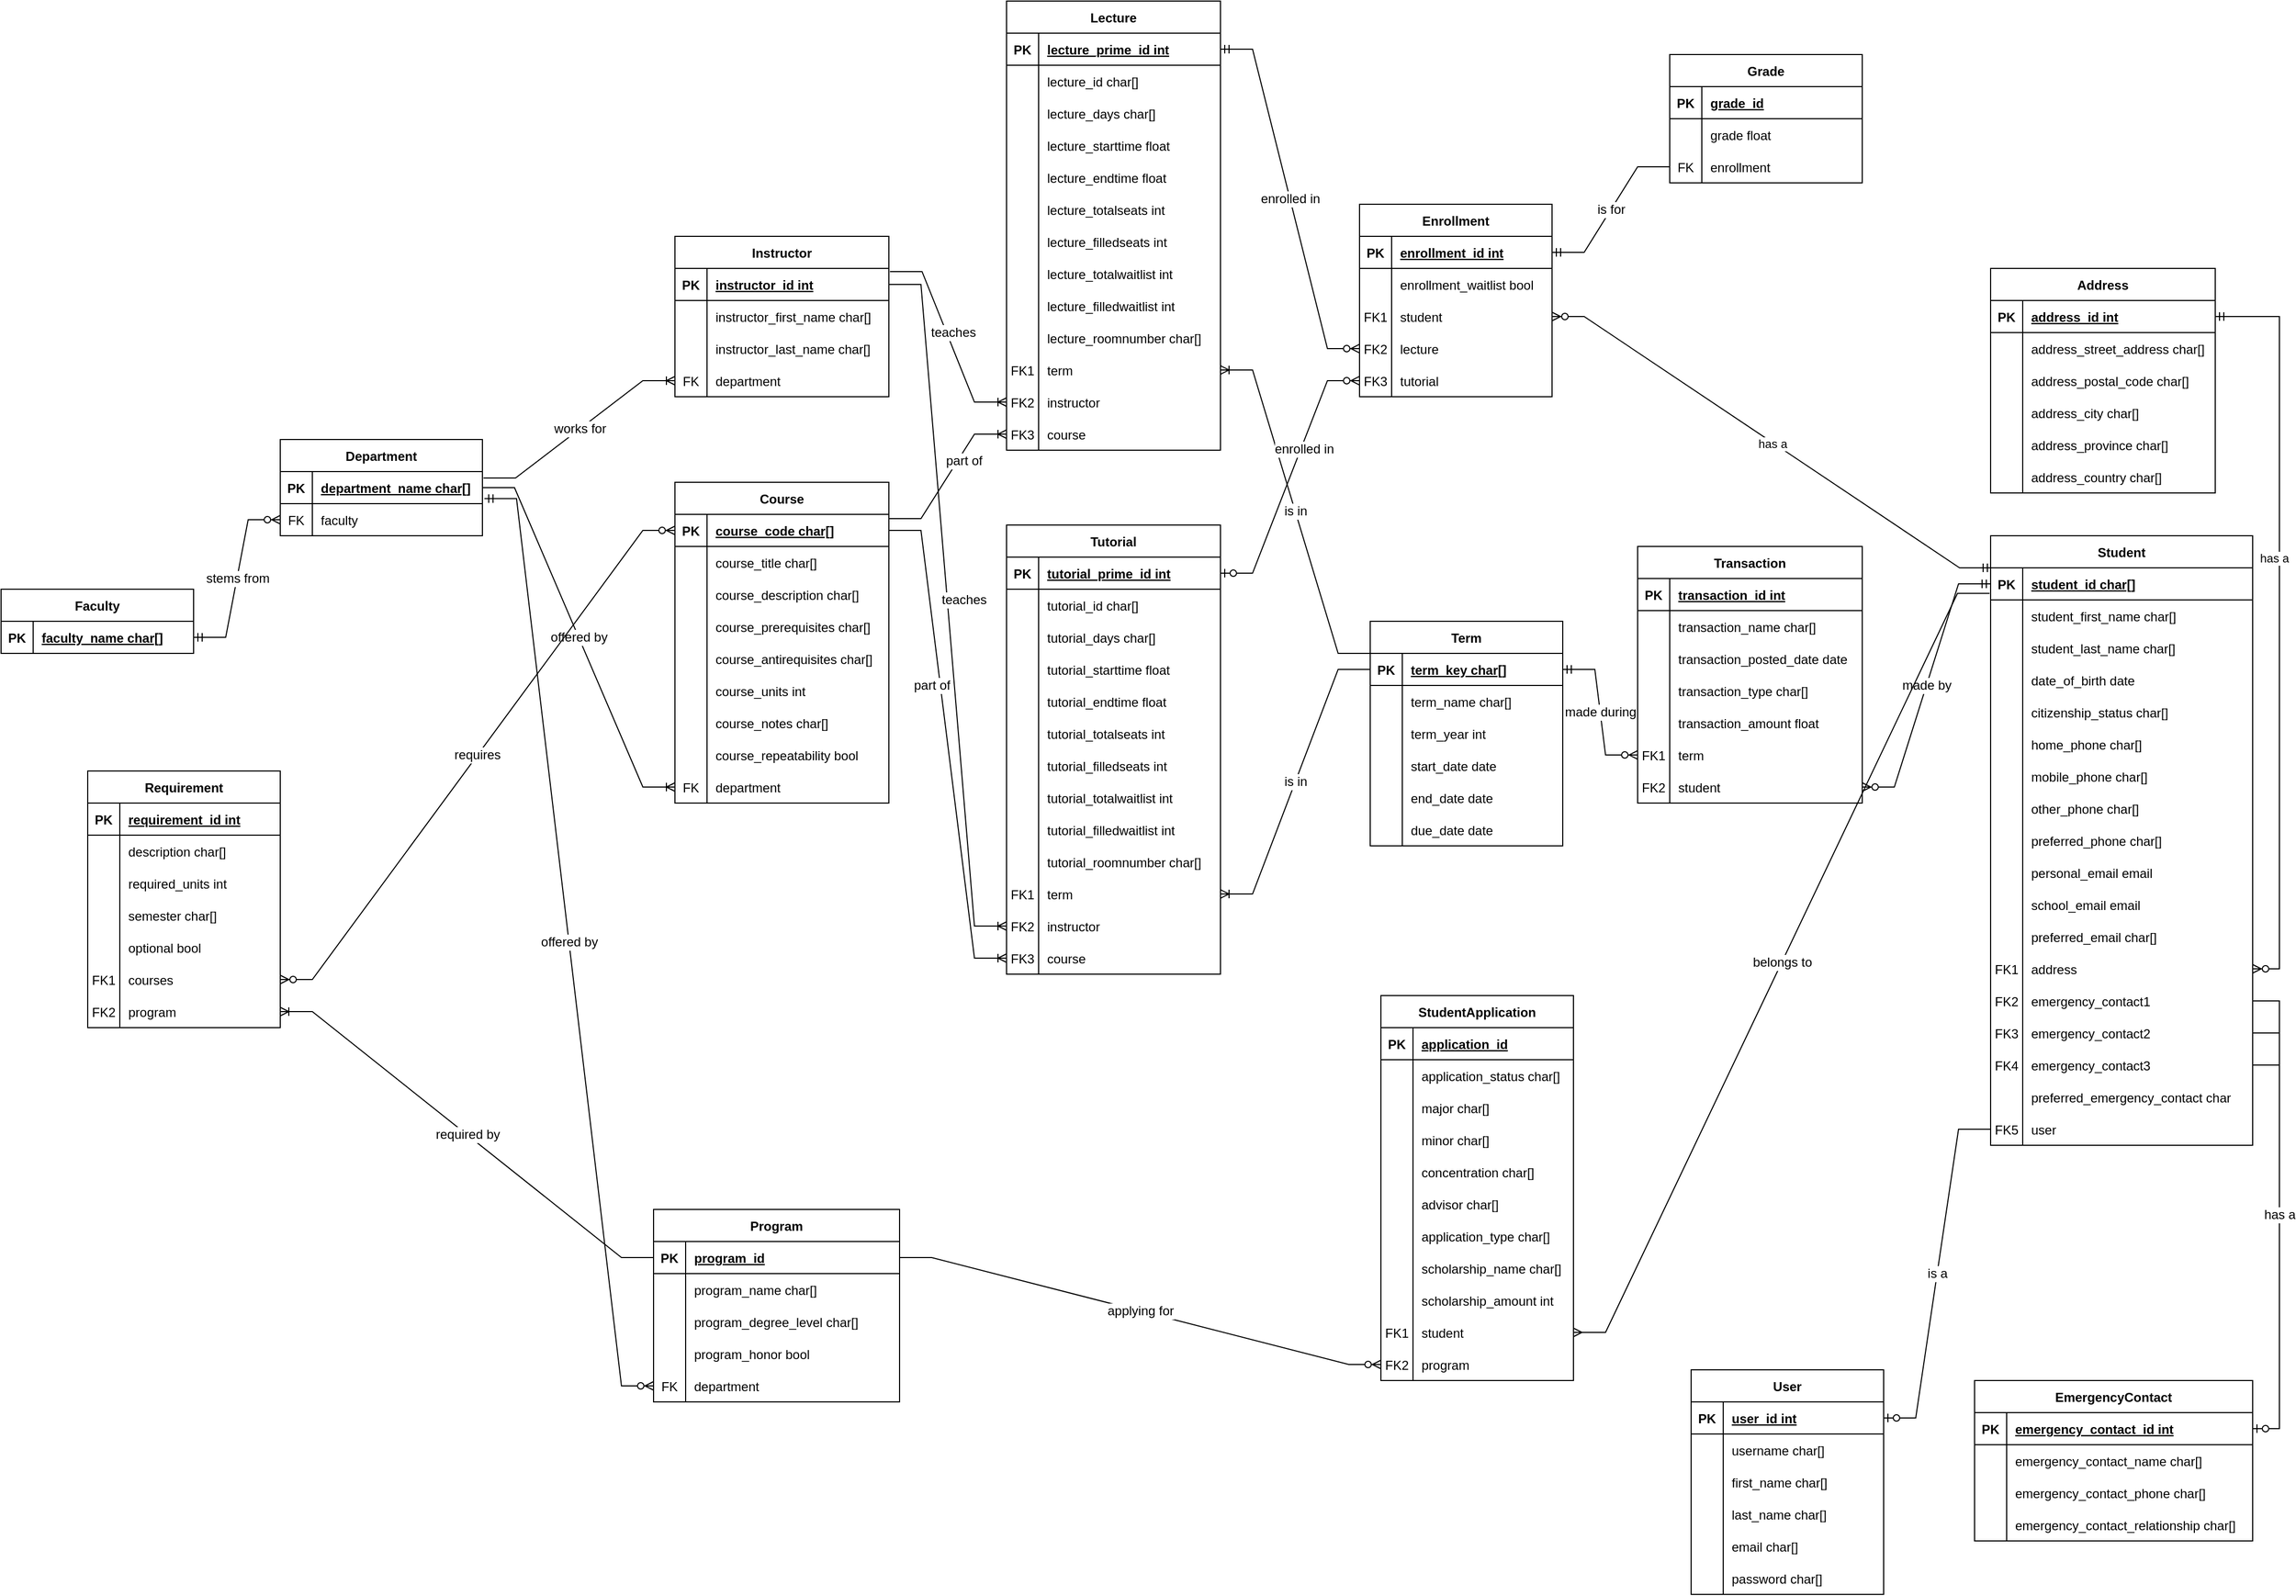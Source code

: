 <mxfile version="20.8.16" type="device"><diagram id="R2lEEEUBdFMjLlhIrx00" name="Page-1"><mxGraphModel dx="1969" dy="1870" grid="1" gridSize="10" guides="1" tooltips="1" connect="1" arrows="1" fold="1" page="1" pageScale="1" pageWidth="1100" pageHeight="850" math="0" shadow="0" extFonts="Permanent Marker^https://fonts.googleapis.com/css?family=Permanent+Marker"><root><mxCell id="0"/><mxCell id="1" parent="0"/><mxCell id="hjdK-_iNhWh7JKByI2Cu-11" value="Faculty" style="shape=table;startSize=30;container=1;collapsible=1;childLayout=tableLayout;fixedRows=1;rowLines=0;fontStyle=1;align=center;resizeLast=1;" parent="1" vertex="1"><mxGeometry x="40" y="-110" width="180" height="60" as="geometry"/></mxCell><mxCell id="hjdK-_iNhWh7JKByI2Cu-12" value="" style="shape=tableRow;horizontal=0;startSize=0;swimlaneHead=0;swimlaneBody=0;fillColor=none;collapsible=0;dropTarget=0;points=[[0,0.5],[1,0.5]];portConstraint=eastwest;top=0;left=0;right=0;bottom=1;" parent="hjdK-_iNhWh7JKByI2Cu-11" vertex="1"><mxGeometry y="30" width="180" height="30" as="geometry"/></mxCell><mxCell id="hjdK-_iNhWh7JKByI2Cu-13" value="PK" style="shape=partialRectangle;connectable=0;fillColor=none;top=0;left=0;bottom=0;right=0;fontStyle=1;overflow=hidden;" parent="hjdK-_iNhWh7JKByI2Cu-12" vertex="1"><mxGeometry width="30" height="30" as="geometry"><mxRectangle width="30" height="30" as="alternateBounds"/></mxGeometry></mxCell><mxCell id="hjdK-_iNhWh7JKByI2Cu-14" value="faculty_name char[]" style="shape=partialRectangle;connectable=0;fillColor=none;top=0;left=0;bottom=0;right=0;align=left;spacingLeft=6;fontStyle=5;overflow=hidden;" parent="hjdK-_iNhWh7JKByI2Cu-12" vertex="1"><mxGeometry x="30" width="150" height="30" as="geometry"><mxRectangle width="150" height="30" as="alternateBounds"/></mxGeometry></mxCell><mxCell id="hjdK-_iNhWh7JKByI2Cu-24" value="Department" style="shape=table;startSize=30;container=1;collapsible=1;childLayout=tableLayout;fixedRows=1;rowLines=0;fontStyle=1;align=center;resizeLast=1;" parent="1" vertex="1"><mxGeometry x="301" y="-250" width="189" height="90" as="geometry"/></mxCell><mxCell id="hjdK-_iNhWh7JKByI2Cu-25" value="" style="shape=tableRow;horizontal=0;startSize=0;swimlaneHead=0;swimlaneBody=0;fillColor=none;collapsible=0;dropTarget=0;points=[[0,0.5],[1,0.5]];portConstraint=eastwest;top=0;left=0;right=0;bottom=1;" parent="hjdK-_iNhWh7JKByI2Cu-24" vertex="1"><mxGeometry y="30" width="189" height="30" as="geometry"/></mxCell><mxCell id="hjdK-_iNhWh7JKByI2Cu-26" value="PK" style="shape=partialRectangle;connectable=0;fillColor=none;top=0;left=0;bottom=0;right=0;fontStyle=1;overflow=hidden;" parent="hjdK-_iNhWh7JKByI2Cu-25" vertex="1"><mxGeometry width="30" height="30" as="geometry"><mxRectangle width="30" height="30" as="alternateBounds"/></mxGeometry></mxCell><mxCell id="hjdK-_iNhWh7JKByI2Cu-27" value="department_name char[]" style="shape=partialRectangle;connectable=0;fillColor=none;top=0;left=0;bottom=0;right=0;align=left;spacingLeft=6;fontStyle=5;overflow=hidden;" parent="hjdK-_iNhWh7JKByI2Cu-25" vertex="1"><mxGeometry x="30" width="159" height="30" as="geometry"><mxRectangle width="159" height="30" as="alternateBounds"/></mxGeometry></mxCell><mxCell id="hjdK-_iNhWh7JKByI2Cu-28" value="" style="shape=tableRow;horizontal=0;startSize=0;swimlaneHead=0;swimlaneBody=0;fillColor=none;collapsible=0;dropTarget=0;points=[[0,0.5],[1,0.5]];portConstraint=eastwest;top=0;left=0;right=0;bottom=0;" parent="hjdK-_iNhWh7JKByI2Cu-24" vertex="1"><mxGeometry y="60" width="189" height="30" as="geometry"/></mxCell><mxCell id="hjdK-_iNhWh7JKByI2Cu-29" value="FK" style="shape=partialRectangle;connectable=0;fillColor=none;top=0;left=0;bottom=0;right=0;editable=1;overflow=hidden;" parent="hjdK-_iNhWh7JKByI2Cu-28" vertex="1"><mxGeometry width="30" height="30" as="geometry"><mxRectangle width="30" height="30" as="alternateBounds"/></mxGeometry></mxCell><mxCell id="hjdK-_iNhWh7JKByI2Cu-30" value="faculty" style="shape=partialRectangle;connectable=0;fillColor=none;top=0;left=0;bottom=0;right=0;align=left;spacingLeft=6;overflow=hidden;" parent="hjdK-_iNhWh7JKByI2Cu-28" vertex="1"><mxGeometry x="30" width="159" height="30" as="geometry"><mxRectangle width="159" height="30" as="alternateBounds"/></mxGeometry></mxCell><mxCell id="hjdK-_iNhWh7JKByI2Cu-38" value="Program" style="shape=table;startSize=30;container=1;collapsible=1;childLayout=tableLayout;fixedRows=1;rowLines=0;fontStyle=1;align=center;resizeLast=1;" parent="1" vertex="1"><mxGeometry x="650" y="470" width="230" height="180" as="geometry"/></mxCell><mxCell id="hjdK-_iNhWh7JKByI2Cu-39" value="" style="shape=tableRow;horizontal=0;startSize=0;swimlaneHead=0;swimlaneBody=0;fillColor=none;collapsible=0;dropTarget=0;points=[[0,0.5],[1,0.5]];portConstraint=eastwest;top=0;left=0;right=0;bottom=1;" parent="hjdK-_iNhWh7JKByI2Cu-38" vertex="1"><mxGeometry y="30" width="230" height="30" as="geometry"/></mxCell><mxCell id="hjdK-_iNhWh7JKByI2Cu-40" value="PK" style="shape=partialRectangle;connectable=0;fillColor=none;top=0;left=0;bottom=0;right=0;fontStyle=1;overflow=hidden;" parent="hjdK-_iNhWh7JKByI2Cu-39" vertex="1"><mxGeometry width="30" height="30" as="geometry"><mxRectangle width="30" height="30" as="alternateBounds"/></mxGeometry></mxCell><mxCell id="hjdK-_iNhWh7JKByI2Cu-41" value="program_id" style="shape=partialRectangle;connectable=0;fillColor=none;top=0;left=0;bottom=0;right=0;align=left;spacingLeft=6;fontStyle=5;overflow=hidden;" parent="hjdK-_iNhWh7JKByI2Cu-39" vertex="1"><mxGeometry x="30" width="200" height="30" as="geometry"><mxRectangle width="200" height="30" as="alternateBounds"/></mxGeometry></mxCell><mxCell id="hjdK-_iNhWh7JKByI2Cu-42" value="" style="shape=tableRow;horizontal=0;startSize=0;swimlaneHead=0;swimlaneBody=0;fillColor=none;collapsible=0;dropTarget=0;points=[[0,0.5],[1,0.5]];portConstraint=eastwest;top=0;left=0;right=0;bottom=0;" parent="hjdK-_iNhWh7JKByI2Cu-38" vertex="1"><mxGeometry y="60" width="230" height="30" as="geometry"/></mxCell><mxCell id="hjdK-_iNhWh7JKByI2Cu-43" value="" style="shape=partialRectangle;connectable=0;fillColor=none;top=0;left=0;bottom=0;right=0;editable=1;overflow=hidden;" parent="hjdK-_iNhWh7JKByI2Cu-42" vertex="1"><mxGeometry width="30" height="30" as="geometry"><mxRectangle width="30" height="30" as="alternateBounds"/></mxGeometry></mxCell><mxCell id="hjdK-_iNhWh7JKByI2Cu-44" value="program_name char[]" style="shape=partialRectangle;connectable=0;fillColor=none;top=0;left=0;bottom=0;right=0;align=left;spacingLeft=6;overflow=hidden;" parent="hjdK-_iNhWh7JKByI2Cu-42" vertex="1"><mxGeometry x="30" width="200" height="30" as="geometry"><mxRectangle width="200" height="30" as="alternateBounds"/></mxGeometry></mxCell><mxCell id="hjdK-_iNhWh7JKByI2Cu-45" value="" style="shape=tableRow;horizontal=0;startSize=0;swimlaneHead=0;swimlaneBody=0;fillColor=none;collapsible=0;dropTarget=0;points=[[0,0.5],[1,0.5]];portConstraint=eastwest;top=0;left=0;right=0;bottom=0;" parent="hjdK-_iNhWh7JKByI2Cu-38" vertex="1"><mxGeometry y="90" width="230" height="30" as="geometry"/></mxCell><mxCell id="hjdK-_iNhWh7JKByI2Cu-46" value="" style="shape=partialRectangle;connectable=0;fillColor=none;top=0;left=0;bottom=0;right=0;editable=1;overflow=hidden;" parent="hjdK-_iNhWh7JKByI2Cu-45" vertex="1"><mxGeometry width="30" height="30" as="geometry"><mxRectangle width="30" height="30" as="alternateBounds"/></mxGeometry></mxCell><mxCell id="hjdK-_iNhWh7JKByI2Cu-47" value="program_degree_level char[]" style="shape=partialRectangle;connectable=0;fillColor=none;top=0;left=0;bottom=0;right=0;align=left;spacingLeft=6;overflow=hidden;" parent="hjdK-_iNhWh7JKByI2Cu-45" vertex="1"><mxGeometry x="30" width="200" height="30" as="geometry"><mxRectangle width="200" height="30" as="alternateBounds"/></mxGeometry></mxCell><mxCell id="hjdK-_iNhWh7JKByI2Cu-48" value="" style="shape=tableRow;horizontal=0;startSize=0;swimlaneHead=0;swimlaneBody=0;fillColor=none;collapsible=0;dropTarget=0;points=[[0,0.5],[1,0.5]];portConstraint=eastwest;top=0;left=0;right=0;bottom=0;" parent="hjdK-_iNhWh7JKByI2Cu-38" vertex="1"><mxGeometry y="120" width="230" height="30" as="geometry"/></mxCell><mxCell id="hjdK-_iNhWh7JKByI2Cu-49" value="" style="shape=partialRectangle;connectable=0;fillColor=none;top=0;left=0;bottom=0;right=0;editable=1;overflow=hidden;" parent="hjdK-_iNhWh7JKByI2Cu-48" vertex="1"><mxGeometry width="30" height="30" as="geometry"><mxRectangle width="30" height="30" as="alternateBounds"/></mxGeometry></mxCell><mxCell id="hjdK-_iNhWh7JKByI2Cu-50" value="program_honor bool" style="shape=partialRectangle;connectable=0;fillColor=none;top=0;left=0;bottom=0;right=0;align=left;spacingLeft=6;overflow=hidden;" parent="hjdK-_iNhWh7JKByI2Cu-48" vertex="1"><mxGeometry x="30" width="200" height="30" as="geometry"><mxRectangle width="200" height="30" as="alternateBounds"/></mxGeometry></mxCell><mxCell id="8PLN9NtRKIS8JC1O_4Uq-1" value="" style="shape=tableRow;horizontal=0;startSize=0;swimlaneHead=0;swimlaneBody=0;fillColor=none;collapsible=0;dropTarget=0;points=[[0,0.5],[1,0.5]];portConstraint=eastwest;top=0;left=0;right=0;bottom=0;" vertex="1" parent="hjdK-_iNhWh7JKByI2Cu-38"><mxGeometry y="150" width="230" height="30" as="geometry"/></mxCell><mxCell id="8PLN9NtRKIS8JC1O_4Uq-2" value="FK" style="shape=partialRectangle;connectable=0;fillColor=none;top=0;left=0;bottom=0;right=0;editable=1;overflow=hidden;" vertex="1" parent="8PLN9NtRKIS8JC1O_4Uq-1"><mxGeometry width="30" height="30" as="geometry"><mxRectangle width="30" height="30" as="alternateBounds"/></mxGeometry></mxCell><mxCell id="8PLN9NtRKIS8JC1O_4Uq-3" value="department" style="shape=partialRectangle;connectable=0;fillColor=none;top=0;left=0;bottom=0;right=0;align=left;spacingLeft=6;overflow=hidden;" vertex="1" parent="8PLN9NtRKIS8JC1O_4Uq-1"><mxGeometry x="30" width="200" height="30" as="geometry"><mxRectangle width="200" height="30" as="alternateBounds"/></mxGeometry></mxCell><mxCell id="8PLN9NtRKIS8JC1O_4Uq-4" value="offered by" style="edgeStyle=entityRelationEdgeStyle;fontSize=12;html=1;endArrow=ERzeroToMany;startArrow=ERmandOne;rounded=0;exitX=1.01;exitY=0.843;exitDx=0;exitDy=0;entryX=0;entryY=0.5;entryDx=0;entryDy=0;exitPerimeter=0;" edge="1" parent="1" source="hjdK-_iNhWh7JKByI2Cu-25" target="8PLN9NtRKIS8JC1O_4Uq-1"><mxGeometry width="100" height="100" relative="1" as="geometry"><mxPoint x="330" y="100" as="sourcePoint"/><mxPoint x="430" as="targetPoint"/></mxGeometry></mxCell><mxCell id="8PLN9NtRKIS8JC1O_4Uq-5" value="Term" style="shape=table;startSize=30;container=1;collapsible=1;childLayout=tableLayout;fixedRows=1;rowLines=0;fontStyle=1;align=center;resizeLast=1;" vertex="1" parent="1"><mxGeometry x="1320" y="-80" width="180" height="210" as="geometry"/></mxCell><mxCell id="8PLN9NtRKIS8JC1O_4Uq-6" value="" style="shape=tableRow;horizontal=0;startSize=0;swimlaneHead=0;swimlaneBody=0;fillColor=none;collapsible=0;dropTarget=0;points=[[0,0.5],[1,0.5]];portConstraint=eastwest;top=0;left=0;right=0;bottom=1;" vertex="1" parent="8PLN9NtRKIS8JC1O_4Uq-5"><mxGeometry y="30" width="180" height="30" as="geometry"/></mxCell><mxCell id="8PLN9NtRKIS8JC1O_4Uq-7" value="PK" style="shape=partialRectangle;connectable=0;fillColor=none;top=0;left=0;bottom=0;right=0;fontStyle=1;overflow=hidden;" vertex="1" parent="8PLN9NtRKIS8JC1O_4Uq-6"><mxGeometry width="30" height="30" as="geometry"><mxRectangle width="30" height="30" as="alternateBounds"/></mxGeometry></mxCell><mxCell id="8PLN9NtRKIS8JC1O_4Uq-8" value="term_key char[]" style="shape=partialRectangle;connectable=0;fillColor=none;top=0;left=0;bottom=0;right=0;align=left;spacingLeft=6;fontStyle=5;overflow=hidden;" vertex="1" parent="8PLN9NtRKIS8JC1O_4Uq-6"><mxGeometry x="30" width="150" height="30" as="geometry"><mxRectangle width="150" height="30" as="alternateBounds"/></mxGeometry></mxCell><mxCell id="8PLN9NtRKIS8JC1O_4Uq-9" value="" style="shape=tableRow;horizontal=0;startSize=0;swimlaneHead=0;swimlaneBody=0;fillColor=none;collapsible=0;dropTarget=0;points=[[0,0.5],[1,0.5]];portConstraint=eastwest;top=0;left=0;right=0;bottom=0;" vertex="1" parent="8PLN9NtRKIS8JC1O_4Uq-5"><mxGeometry y="60" width="180" height="30" as="geometry"/></mxCell><mxCell id="8PLN9NtRKIS8JC1O_4Uq-10" value="" style="shape=partialRectangle;connectable=0;fillColor=none;top=0;left=0;bottom=0;right=0;editable=1;overflow=hidden;" vertex="1" parent="8PLN9NtRKIS8JC1O_4Uq-9"><mxGeometry width="30" height="30" as="geometry"><mxRectangle width="30" height="30" as="alternateBounds"/></mxGeometry></mxCell><mxCell id="8PLN9NtRKIS8JC1O_4Uq-11" value="term_name char[]" style="shape=partialRectangle;connectable=0;fillColor=none;top=0;left=0;bottom=0;right=0;align=left;spacingLeft=6;overflow=hidden;" vertex="1" parent="8PLN9NtRKIS8JC1O_4Uq-9"><mxGeometry x="30" width="150" height="30" as="geometry"><mxRectangle width="150" height="30" as="alternateBounds"/></mxGeometry></mxCell><mxCell id="8PLN9NtRKIS8JC1O_4Uq-12" value="" style="shape=tableRow;horizontal=0;startSize=0;swimlaneHead=0;swimlaneBody=0;fillColor=none;collapsible=0;dropTarget=0;points=[[0,0.5],[1,0.5]];portConstraint=eastwest;top=0;left=0;right=0;bottom=0;" vertex="1" parent="8PLN9NtRKIS8JC1O_4Uq-5"><mxGeometry y="90" width="180" height="30" as="geometry"/></mxCell><mxCell id="8PLN9NtRKIS8JC1O_4Uq-13" value="" style="shape=partialRectangle;connectable=0;fillColor=none;top=0;left=0;bottom=0;right=0;editable=1;overflow=hidden;" vertex="1" parent="8PLN9NtRKIS8JC1O_4Uq-12"><mxGeometry width="30" height="30" as="geometry"><mxRectangle width="30" height="30" as="alternateBounds"/></mxGeometry></mxCell><mxCell id="8PLN9NtRKIS8JC1O_4Uq-14" value="term_year int" style="shape=partialRectangle;connectable=0;fillColor=none;top=0;left=0;bottom=0;right=0;align=left;spacingLeft=6;overflow=hidden;" vertex="1" parent="8PLN9NtRKIS8JC1O_4Uq-12"><mxGeometry x="30" width="150" height="30" as="geometry"><mxRectangle width="150" height="30" as="alternateBounds"/></mxGeometry></mxCell><mxCell id="8PLN9NtRKIS8JC1O_4Uq-15" value="" style="shape=tableRow;horizontal=0;startSize=0;swimlaneHead=0;swimlaneBody=0;fillColor=none;collapsible=0;dropTarget=0;points=[[0,0.5],[1,0.5]];portConstraint=eastwest;top=0;left=0;right=0;bottom=0;" vertex="1" parent="8PLN9NtRKIS8JC1O_4Uq-5"><mxGeometry y="120" width="180" height="30" as="geometry"/></mxCell><mxCell id="8PLN9NtRKIS8JC1O_4Uq-16" value="" style="shape=partialRectangle;connectable=0;fillColor=none;top=0;left=0;bottom=0;right=0;editable=1;overflow=hidden;" vertex="1" parent="8PLN9NtRKIS8JC1O_4Uq-15"><mxGeometry width="30" height="30" as="geometry"><mxRectangle width="30" height="30" as="alternateBounds"/></mxGeometry></mxCell><mxCell id="8PLN9NtRKIS8JC1O_4Uq-17" value="start_date date" style="shape=partialRectangle;connectable=0;fillColor=none;top=0;left=0;bottom=0;right=0;align=left;spacingLeft=6;overflow=hidden;" vertex="1" parent="8PLN9NtRKIS8JC1O_4Uq-15"><mxGeometry x="30" width="150" height="30" as="geometry"><mxRectangle width="150" height="30" as="alternateBounds"/></mxGeometry></mxCell><mxCell id="8PLN9NtRKIS8JC1O_4Uq-18" value="" style="shape=tableRow;horizontal=0;startSize=0;swimlaneHead=0;swimlaneBody=0;fillColor=none;collapsible=0;dropTarget=0;points=[[0,0.5],[1,0.5]];portConstraint=eastwest;top=0;left=0;right=0;bottom=0;" vertex="1" parent="8PLN9NtRKIS8JC1O_4Uq-5"><mxGeometry y="150" width="180" height="30" as="geometry"/></mxCell><mxCell id="8PLN9NtRKIS8JC1O_4Uq-19" value="" style="shape=partialRectangle;connectable=0;fillColor=none;top=0;left=0;bottom=0;right=0;editable=1;overflow=hidden;" vertex="1" parent="8PLN9NtRKIS8JC1O_4Uq-18"><mxGeometry width="30" height="30" as="geometry"><mxRectangle width="30" height="30" as="alternateBounds"/></mxGeometry></mxCell><mxCell id="8PLN9NtRKIS8JC1O_4Uq-20" value="end_date date" style="shape=partialRectangle;connectable=0;fillColor=none;top=0;left=0;bottom=0;right=0;align=left;spacingLeft=6;overflow=hidden;" vertex="1" parent="8PLN9NtRKIS8JC1O_4Uq-18"><mxGeometry x="30" width="150" height="30" as="geometry"><mxRectangle width="150" height="30" as="alternateBounds"/></mxGeometry></mxCell><mxCell id="8PLN9NtRKIS8JC1O_4Uq-21" value="" style="shape=tableRow;horizontal=0;startSize=0;swimlaneHead=0;swimlaneBody=0;fillColor=none;collapsible=0;dropTarget=0;points=[[0,0.5],[1,0.5]];portConstraint=eastwest;top=0;left=0;right=0;bottom=0;" vertex="1" parent="8PLN9NtRKIS8JC1O_4Uq-5"><mxGeometry y="180" width="180" height="30" as="geometry"/></mxCell><mxCell id="8PLN9NtRKIS8JC1O_4Uq-22" value="" style="shape=partialRectangle;connectable=0;fillColor=none;top=0;left=0;bottom=0;right=0;editable=1;overflow=hidden;" vertex="1" parent="8PLN9NtRKIS8JC1O_4Uq-21"><mxGeometry width="30" height="30" as="geometry"><mxRectangle width="30" height="30" as="alternateBounds"/></mxGeometry></mxCell><mxCell id="8PLN9NtRKIS8JC1O_4Uq-23" value="due_date date" style="shape=partialRectangle;connectable=0;fillColor=none;top=0;left=0;bottom=0;right=0;align=left;spacingLeft=6;overflow=hidden;" vertex="1" parent="8PLN9NtRKIS8JC1O_4Uq-21"><mxGeometry x="30" width="150" height="30" as="geometry"><mxRectangle width="150" height="30" as="alternateBounds"/></mxGeometry></mxCell><mxCell id="8PLN9NtRKIS8JC1O_4Uq-24" value="EmergencyContact" style="shape=table;startSize=30;container=1;collapsible=1;childLayout=tableLayout;fixedRows=1;rowLines=0;fontStyle=1;align=center;resizeLast=1;" vertex="1" parent="1"><mxGeometry x="1885" y="630" width="260" height="150" as="geometry"/></mxCell><mxCell id="8PLN9NtRKIS8JC1O_4Uq-25" value="" style="shape=tableRow;horizontal=0;startSize=0;swimlaneHead=0;swimlaneBody=0;fillColor=none;collapsible=0;dropTarget=0;points=[[0,0.5],[1,0.5]];portConstraint=eastwest;top=0;left=0;right=0;bottom=1;" vertex="1" parent="8PLN9NtRKIS8JC1O_4Uq-24"><mxGeometry y="30" width="260" height="30" as="geometry"/></mxCell><mxCell id="8PLN9NtRKIS8JC1O_4Uq-26" value="PK" style="shape=partialRectangle;connectable=0;fillColor=none;top=0;left=0;bottom=0;right=0;fontStyle=1;overflow=hidden;" vertex="1" parent="8PLN9NtRKIS8JC1O_4Uq-25"><mxGeometry width="30" height="30" as="geometry"><mxRectangle width="30" height="30" as="alternateBounds"/></mxGeometry></mxCell><mxCell id="8PLN9NtRKIS8JC1O_4Uq-27" value="emergency_contact_id int" style="shape=partialRectangle;connectable=0;fillColor=none;top=0;left=0;bottom=0;right=0;align=left;spacingLeft=6;fontStyle=5;overflow=hidden;" vertex="1" parent="8PLN9NtRKIS8JC1O_4Uq-25"><mxGeometry x="30" width="230" height="30" as="geometry"><mxRectangle width="230" height="30" as="alternateBounds"/></mxGeometry></mxCell><mxCell id="8PLN9NtRKIS8JC1O_4Uq-28" value="" style="shape=tableRow;horizontal=0;startSize=0;swimlaneHead=0;swimlaneBody=0;fillColor=none;collapsible=0;dropTarget=0;points=[[0,0.5],[1,0.5]];portConstraint=eastwest;top=0;left=0;right=0;bottom=0;" vertex="1" parent="8PLN9NtRKIS8JC1O_4Uq-24"><mxGeometry y="60" width="260" height="30" as="geometry"/></mxCell><mxCell id="8PLN9NtRKIS8JC1O_4Uq-29" value="" style="shape=partialRectangle;connectable=0;fillColor=none;top=0;left=0;bottom=0;right=0;editable=1;overflow=hidden;" vertex="1" parent="8PLN9NtRKIS8JC1O_4Uq-28"><mxGeometry width="30" height="30" as="geometry"><mxRectangle width="30" height="30" as="alternateBounds"/></mxGeometry></mxCell><mxCell id="8PLN9NtRKIS8JC1O_4Uq-30" value="emergency_contact_name char[]" style="shape=partialRectangle;connectable=0;fillColor=none;top=0;left=0;bottom=0;right=0;align=left;spacingLeft=6;overflow=hidden;" vertex="1" parent="8PLN9NtRKIS8JC1O_4Uq-28"><mxGeometry x="30" width="230" height="30" as="geometry"><mxRectangle width="230" height="30" as="alternateBounds"/></mxGeometry></mxCell><mxCell id="8PLN9NtRKIS8JC1O_4Uq-31" value="" style="shape=tableRow;horizontal=0;startSize=0;swimlaneHead=0;swimlaneBody=0;fillColor=none;collapsible=0;dropTarget=0;points=[[0,0.5],[1,0.5]];portConstraint=eastwest;top=0;left=0;right=0;bottom=0;" vertex="1" parent="8PLN9NtRKIS8JC1O_4Uq-24"><mxGeometry y="90" width="260" height="30" as="geometry"/></mxCell><mxCell id="8PLN9NtRKIS8JC1O_4Uq-32" value="" style="shape=partialRectangle;connectable=0;fillColor=none;top=0;left=0;bottom=0;right=0;editable=1;overflow=hidden;" vertex="1" parent="8PLN9NtRKIS8JC1O_4Uq-31"><mxGeometry width="30" height="30" as="geometry"><mxRectangle width="30" height="30" as="alternateBounds"/></mxGeometry></mxCell><mxCell id="8PLN9NtRKIS8JC1O_4Uq-33" value="emergency_contact_phone char[]" style="shape=partialRectangle;connectable=0;fillColor=none;top=0;left=0;bottom=0;right=0;align=left;spacingLeft=6;overflow=hidden;" vertex="1" parent="8PLN9NtRKIS8JC1O_4Uq-31"><mxGeometry x="30" width="230" height="30" as="geometry"><mxRectangle width="230" height="30" as="alternateBounds"/></mxGeometry></mxCell><mxCell id="8PLN9NtRKIS8JC1O_4Uq-34" value="" style="shape=tableRow;horizontal=0;startSize=0;swimlaneHead=0;swimlaneBody=0;fillColor=none;collapsible=0;dropTarget=0;points=[[0,0.5],[1,0.5]];portConstraint=eastwest;top=0;left=0;right=0;bottom=0;" vertex="1" parent="8PLN9NtRKIS8JC1O_4Uq-24"><mxGeometry y="120" width="260" height="30" as="geometry"/></mxCell><mxCell id="8PLN9NtRKIS8JC1O_4Uq-35" value="" style="shape=partialRectangle;connectable=0;fillColor=none;top=0;left=0;bottom=0;right=0;editable=1;overflow=hidden;" vertex="1" parent="8PLN9NtRKIS8JC1O_4Uq-34"><mxGeometry width="30" height="30" as="geometry"><mxRectangle width="30" height="30" as="alternateBounds"/></mxGeometry></mxCell><mxCell id="8PLN9NtRKIS8JC1O_4Uq-36" value="emergency_contact_relationship char[]" style="shape=partialRectangle;connectable=0;fillColor=none;top=0;left=0;bottom=0;right=0;align=left;spacingLeft=6;overflow=hidden;" vertex="1" parent="8PLN9NtRKIS8JC1O_4Uq-34"><mxGeometry x="30" width="230" height="30" as="geometry"><mxRectangle width="230" height="30" as="alternateBounds"/></mxGeometry></mxCell><mxCell id="8PLN9NtRKIS8JC1O_4Uq-37" value="Address" style="shape=table;startSize=30;container=1;collapsible=1;childLayout=tableLayout;fixedRows=1;rowLines=0;fontStyle=1;align=center;resizeLast=1;" vertex="1" parent="1"><mxGeometry x="1900" y="-410" width="210" height="210" as="geometry"/></mxCell><mxCell id="8PLN9NtRKIS8JC1O_4Uq-38" value="" style="shape=tableRow;horizontal=0;startSize=0;swimlaneHead=0;swimlaneBody=0;fillColor=none;collapsible=0;dropTarget=0;points=[[0,0.5],[1,0.5]];portConstraint=eastwest;top=0;left=0;right=0;bottom=1;" vertex="1" parent="8PLN9NtRKIS8JC1O_4Uq-37"><mxGeometry y="30" width="210" height="30" as="geometry"/></mxCell><mxCell id="8PLN9NtRKIS8JC1O_4Uq-39" value="PK" style="shape=partialRectangle;connectable=0;fillColor=none;top=0;left=0;bottom=0;right=0;fontStyle=1;overflow=hidden;" vertex="1" parent="8PLN9NtRKIS8JC1O_4Uq-38"><mxGeometry width="30" height="30" as="geometry"><mxRectangle width="30" height="30" as="alternateBounds"/></mxGeometry></mxCell><mxCell id="8PLN9NtRKIS8JC1O_4Uq-40" value="address_id int" style="shape=partialRectangle;connectable=0;fillColor=none;top=0;left=0;bottom=0;right=0;align=left;spacingLeft=6;fontStyle=5;overflow=hidden;" vertex="1" parent="8PLN9NtRKIS8JC1O_4Uq-38"><mxGeometry x="30" width="180" height="30" as="geometry"><mxRectangle width="180" height="30" as="alternateBounds"/></mxGeometry></mxCell><mxCell id="8PLN9NtRKIS8JC1O_4Uq-41" value="" style="shape=tableRow;horizontal=0;startSize=0;swimlaneHead=0;swimlaneBody=0;fillColor=none;collapsible=0;dropTarget=0;points=[[0,0.5],[1,0.5]];portConstraint=eastwest;top=0;left=0;right=0;bottom=0;" vertex="1" parent="8PLN9NtRKIS8JC1O_4Uq-37"><mxGeometry y="60" width="210" height="30" as="geometry"/></mxCell><mxCell id="8PLN9NtRKIS8JC1O_4Uq-42" value="" style="shape=partialRectangle;connectable=0;fillColor=none;top=0;left=0;bottom=0;right=0;editable=1;overflow=hidden;" vertex="1" parent="8PLN9NtRKIS8JC1O_4Uq-41"><mxGeometry width="30" height="30" as="geometry"><mxRectangle width="30" height="30" as="alternateBounds"/></mxGeometry></mxCell><mxCell id="8PLN9NtRKIS8JC1O_4Uq-43" value="address_street_address char[]" style="shape=partialRectangle;connectable=0;fillColor=none;top=0;left=0;bottom=0;right=0;align=left;spacingLeft=6;overflow=hidden;" vertex="1" parent="8PLN9NtRKIS8JC1O_4Uq-41"><mxGeometry x="30" width="180" height="30" as="geometry"><mxRectangle width="180" height="30" as="alternateBounds"/></mxGeometry></mxCell><mxCell id="8PLN9NtRKIS8JC1O_4Uq-44" value="" style="shape=tableRow;horizontal=0;startSize=0;swimlaneHead=0;swimlaneBody=0;fillColor=none;collapsible=0;dropTarget=0;points=[[0,0.5],[1,0.5]];portConstraint=eastwest;top=0;left=0;right=0;bottom=0;" vertex="1" parent="8PLN9NtRKIS8JC1O_4Uq-37"><mxGeometry y="90" width="210" height="30" as="geometry"/></mxCell><mxCell id="8PLN9NtRKIS8JC1O_4Uq-45" value="" style="shape=partialRectangle;connectable=0;fillColor=none;top=0;left=0;bottom=0;right=0;editable=1;overflow=hidden;" vertex="1" parent="8PLN9NtRKIS8JC1O_4Uq-44"><mxGeometry width="30" height="30" as="geometry"><mxRectangle width="30" height="30" as="alternateBounds"/></mxGeometry></mxCell><mxCell id="8PLN9NtRKIS8JC1O_4Uq-46" value="address_postal_code char[]" style="shape=partialRectangle;connectable=0;fillColor=none;top=0;left=0;bottom=0;right=0;align=left;spacingLeft=6;overflow=hidden;" vertex="1" parent="8PLN9NtRKIS8JC1O_4Uq-44"><mxGeometry x="30" width="180" height="30" as="geometry"><mxRectangle width="180" height="30" as="alternateBounds"/></mxGeometry></mxCell><mxCell id="8PLN9NtRKIS8JC1O_4Uq-47" value="" style="shape=tableRow;horizontal=0;startSize=0;swimlaneHead=0;swimlaneBody=0;fillColor=none;collapsible=0;dropTarget=0;points=[[0,0.5],[1,0.5]];portConstraint=eastwest;top=0;left=0;right=0;bottom=0;" vertex="1" parent="8PLN9NtRKIS8JC1O_4Uq-37"><mxGeometry y="120" width="210" height="30" as="geometry"/></mxCell><mxCell id="8PLN9NtRKIS8JC1O_4Uq-48" value="" style="shape=partialRectangle;connectable=0;fillColor=none;top=0;left=0;bottom=0;right=0;editable=1;overflow=hidden;" vertex="1" parent="8PLN9NtRKIS8JC1O_4Uq-47"><mxGeometry width="30" height="30" as="geometry"><mxRectangle width="30" height="30" as="alternateBounds"/></mxGeometry></mxCell><mxCell id="8PLN9NtRKIS8JC1O_4Uq-49" value="address_city char[]" style="shape=partialRectangle;connectable=0;fillColor=none;top=0;left=0;bottom=0;right=0;align=left;spacingLeft=6;overflow=hidden;" vertex="1" parent="8PLN9NtRKIS8JC1O_4Uq-47"><mxGeometry x="30" width="180" height="30" as="geometry"><mxRectangle width="180" height="30" as="alternateBounds"/></mxGeometry></mxCell><mxCell id="8PLN9NtRKIS8JC1O_4Uq-50" value="" style="shape=tableRow;horizontal=0;startSize=0;swimlaneHead=0;swimlaneBody=0;fillColor=none;collapsible=0;dropTarget=0;points=[[0,0.5],[1,0.5]];portConstraint=eastwest;top=0;left=0;right=0;bottom=0;" vertex="1" parent="8PLN9NtRKIS8JC1O_4Uq-37"><mxGeometry y="150" width="210" height="30" as="geometry"/></mxCell><mxCell id="8PLN9NtRKIS8JC1O_4Uq-51" value="" style="shape=partialRectangle;connectable=0;fillColor=none;top=0;left=0;bottom=0;right=0;editable=1;overflow=hidden;" vertex="1" parent="8PLN9NtRKIS8JC1O_4Uq-50"><mxGeometry width="30" height="30" as="geometry"><mxRectangle width="30" height="30" as="alternateBounds"/></mxGeometry></mxCell><mxCell id="8PLN9NtRKIS8JC1O_4Uq-52" value="address_province char[]" style="shape=partialRectangle;connectable=0;fillColor=none;top=0;left=0;bottom=0;right=0;align=left;spacingLeft=6;overflow=hidden;" vertex="1" parent="8PLN9NtRKIS8JC1O_4Uq-50"><mxGeometry x="30" width="180" height="30" as="geometry"><mxRectangle width="180" height="30" as="alternateBounds"/></mxGeometry></mxCell><mxCell id="8PLN9NtRKIS8JC1O_4Uq-53" value="" style="shape=tableRow;horizontal=0;startSize=0;swimlaneHead=0;swimlaneBody=0;fillColor=none;collapsible=0;dropTarget=0;points=[[0,0.5],[1,0.5]];portConstraint=eastwest;top=0;left=0;right=0;bottom=0;" vertex="1" parent="8PLN9NtRKIS8JC1O_4Uq-37"><mxGeometry y="180" width="210" height="30" as="geometry"/></mxCell><mxCell id="8PLN9NtRKIS8JC1O_4Uq-54" value="" style="shape=partialRectangle;connectable=0;fillColor=none;top=0;left=0;bottom=0;right=0;editable=1;overflow=hidden;" vertex="1" parent="8PLN9NtRKIS8JC1O_4Uq-53"><mxGeometry width="30" height="30" as="geometry"><mxRectangle width="30" height="30" as="alternateBounds"/></mxGeometry></mxCell><mxCell id="8PLN9NtRKIS8JC1O_4Uq-55" value="address_country char[]" style="shape=partialRectangle;connectable=0;fillColor=none;top=0;left=0;bottom=0;right=0;align=left;spacingLeft=6;overflow=hidden;" vertex="1" parent="8PLN9NtRKIS8JC1O_4Uq-53"><mxGeometry x="30" width="180" height="30" as="geometry"><mxRectangle width="180" height="30" as="alternateBounds"/></mxGeometry></mxCell><mxCell id="8PLN9NtRKIS8JC1O_4Uq-56" value="Student" style="shape=table;startSize=30;container=1;collapsible=1;childLayout=tableLayout;fixedRows=1;rowLines=0;fontStyle=1;align=center;resizeLast=1;" vertex="1" parent="1"><mxGeometry x="1900" y="-160" width="245" height="570" as="geometry"/></mxCell><mxCell id="8PLN9NtRKIS8JC1O_4Uq-57" value="" style="shape=tableRow;horizontal=0;startSize=0;swimlaneHead=0;swimlaneBody=0;fillColor=none;collapsible=0;dropTarget=0;points=[[0,0.5],[1,0.5]];portConstraint=eastwest;top=0;left=0;right=0;bottom=1;" vertex="1" parent="8PLN9NtRKIS8JC1O_4Uq-56"><mxGeometry y="30" width="245" height="30" as="geometry"/></mxCell><mxCell id="8PLN9NtRKIS8JC1O_4Uq-58" value="PK" style="shape=partialRectangle;connectable=0;fillColor=none;top=0;left=0;bottom=0;right=0;fontStyle=1;overflow=hidden;" vertex="1" parent="8PLN9NtRKIS8JC1O_4Uq-57"><mxGeometry width="30" height="30" as="geometry"><mxRectangle width="30" height="30" as="alternateBounds"/></mxGeometry></mxCell><mxCell id="8PLN9NtRKIS8JC1O_4Uq-59" value="student_id char[]" style="shape=partialRectangle;connectable=0;fillColor=none;top=0;left=0;bottom=0;right=0;align=left;spacingLeft=6;fontStyle=5;overflow=hidden;" vertex="1" parent="8PLN9NtRKIS8JC1O_4Uq-57"><mxGeometry x="30" width="215" height="30" as="geometry"><mxRectangle width="215" height="30" as="alternateBounds"/></mxGeometry></mxCell><mxCell id="8PLN9NtRKIS8JC1O_4Uq-60" value="" style="shape=tableRow;horizontal=0;startSize=0;swimlaneHead=0;swimlaneBody=0;fillColor=none;collapsible=0;dropTarget=0;points=[[0,0.5],[1,0.5]];portConstraint=eastwest;top=0;left=0;right=0;bottom=0;" vertex="1" parent="8PLN9NtRKIS8JC1O_4Uq-56"><mxGeometry y="60" width="245" height="30" as="geometry"/></mxCell><mxCell id="8PLN9NtRKIS8JC1O_4Uq-61" value="" style="shape=partialRectangle;connectable=0;fillColor=none;top=0;left=0;bottom=0;right=0;editable=1;overflow=hidden;" vertex="1" parent="8PLN9NtRKIS8JC1O_4Uq-60"><mxGeometry width="30" height="30" as="geometry"><mxRectangle width="30" height="30" as="alternateBounds"/></mxGeometry></mxCell><mxCell id="8PLN9NtRKIS8JC1O_4Uq-62" value="student_first_name char[]" style="shape=partialRectangle;connectable=0;fillColor=none;top=0;left=0;bottom=0;right=0;align=left;spacingLeft=6;overflow=hidden;" vertex="1" parent="8PLN9NtRKIS8JC1O_4Uq-60"><mxGeometry x="30" width="215" height="30" as="geometry"><mxRectangle width="215" height="30" as="alternateBounds"/></mxGeometry></mxCell><mxCell id="8PLN9NtRKIS8JC1O_4Uq-63" value="" style="shape=tableRow;horizontal=0;startSize=0;swimlaneHead=0;swimlaneBody=0;fillColor=none;collapsible=0;dropTarget=0;points=[[0,0.5],[1,0.5]];portConstraint=eastwest;top=0;left=0;right=0;bottom=0;" vertex="1" parent="8PLN9NtRKIS8JC1O_4Uq-56"><mxGeometry y="90" width="245" height="30" as="geometry"/></mxCell><mxCell id="8PLN9NtRKIS8JC1O_4Uq-64" value="" style="shape=partialRectangle;connectable=0;fillColor=none;top=0;left=0;bottom=0;right=0;editable=1;overflow=hidden;" vertex="1" parent="8PLN9NtRKIS8JC1O_4Uq-63"><mxGeometry width="30" height="30" as="geometry"><mxRectangle width="30" height="30" as="alternateBounds"/></mxGeometry></mxCell><mxCell id="8PLN9NtRKIS8JC1O_4Uq-65" value="student_last_name char[]" style="shape=partialRectangle;connectable=0;fillColor=none;top=0;left=0;bottom=0;right=0;align=left;spacingLeft=6;overflow=hidden;" vertex="1" parent="8PLN9NtRKIS8JC1O_4Uq-63"><mxGeometry x="30" width="215" height="30" as="geometry"><mxRectangle width="215" height="30" as="alternateBounds"/></mxGeometry></mxCell><mxCell id="8PLN9NtRKIS8JC1O_4Uq-66" value="" style="shape=tableRow;horizontal=0;startSize=0;swimlaneHead=0;swimlaneBody=0;fillColor=none;collapsible=0;dropTarget=0;points=[[0,0.5],[1,0.5]];portConstraint=eastwest;top=0;left=0;right=0;bottom=0;" vertex="1" parent="8PLN9NtRKIS8JC1O_4Uq-56"><mxGeometry y="120" width="245" height="30" as="geometry"/></mxCell><mxCell id="8PLN9NtRKIS8JC1O_4Uq-67" value="" style="shape=partialRectangle;connectable=0;fillColor=none;top=0;left=0;bottom=0;right=0;editable=1;overflow=hidden;" vertex="1" parent="8PLN9NtRKIS8JC1O_4Uq-66"><mxGeometry width="30" height="30" as="geometry"><mxRectangle width="30" height="30" as="alternateBounds"/></mxGeometry></mxCell><mxCell id="8PLN9NtRKIS8JC1O_4Uq-68" value="date_of_birth date" style="shape=partialRectangle;connectable=0;fillColor=none;top=0;left=0;bottom=0;right=0;align=left;spacingLeft=6;overflow=hidden;" vertex="1" parent="8PLN9NtRKIS8JC1O_4Uq-66"><mxGeometry x="30" width="215" height="30" as="geometry"><mxRectangle width="215" height="30" as="alternateBounds"/></mxGeometry></mxCell><mxCell id="8PLN9NtRKIS8JC1O_4Uq-69" value="" style="shape=tableRow;horizontal=0;startSize=0;swimlaneHead=0;swimlaneBody=0;fillColor=none;collapsible=0;dropTarget=0;points=[[0,0.5],[1,0.5]];portConstraint=eastwest;top=0;left=0;right=0;bottom=0;" vertex="1" parent="8PLN9NtRKIS8JC1O_4Uq-56"><mxGeometry y="150" width="245" height="30" as="geometry"/></mxCell><mxCell id="8PLN9NtRKIS8JC1O_4Uq-70" value="" style="shape=partialRectangle;connectable=0;fillColor=none;top=0;left=0;bottom=0;right=0;editable=1;overflow=hidden;" vertex="1" parent="8PLN9NtRKIS8JC1O_4Uq-69"><mxGeometry width="30" height="30" as="geometry"><mxRectangle width="30" height="30" as="alternateBounds"/></mxGeometry></mxCell><mxCell id="8PLN9NtRKIS8JC1O_4Uq-71" value="citizenship_status char[]" style="shape=partialRectangle;connectable=0;fillColor=none;top=0;left=0;bottom=0;right=0;align=left;spacingLeft=6;overflow=hidden;" vertex="1" parent="8PLN9NtRKIS8JC1O_4Uq-69"><mxGeometry x="30" width="215" height="30" as="geometry"><mxRectangle width="215" height="30" as="alternateBounds"/></mxGeometry></mxCell><mxCell id="8PLN9NtRKIS8JC1O_4Uq-72" value="" style="shape=tableRow;horizontal=0;startSize=0;swimlaneHead=0;swimlaneBody=0;fillColor=none;collapsible=0;dropTarget=0;points=[[0,0.5],[1,0.5]];portConstraint=eastwest;top=0;left=0;right=0;bottom=0;" vertex="1" parent="8PLN9NtRKIS8JC1O_4Uq-56"><mxGeometry y="180" width="245" height="30" as="geometry"/></mxCell><mxCell id="8PLN9NtRKIS8JC1O_4Uq-73" value="" style="shape=partialRectangle;connectable=0;fillColor=none;top=0;left=0;bottom=0;right=0;editable=1;overflow=hidden;" vertex="1" parent="8PLN9NtRKIS8JC1O_4Uq-72"><mxGeometry width="30" height="30" as="geometry"><mxRectangle width="30" height="30" as="alternateBounds"/></mxGeometry></mxCell><mxCell id="8PLN9NtRKIS8JC1O_4Uq-74" value="home_phone char[]" style="shape=partialRectangle;connectable=0;fillColor=none;top=0;left=0;bottom=0;right=0;align=left;spacingLeft=6;overflow=hidden;" vertex="1" parent="8PLN9NtRKIS8JC1O_4Uq-72"><mxGeometry x="30" width="215" height="30" as="geometry"><mxRectangle width="215" height="30" as="alternateBounds"/></mxGeometry></mxCell><mxCell id="8PLN9NtRKIS8JC1O_4Uq-75" value="" style="shape=tableRow;horizontal=0;startSize=0;swimlaneHead=0;swimlaneBody=0;fillColor=none;collapsible=0;dropTarget=0;points=[[0,0.5],[1,0.5]];portConstraint=eastwest;top=0;left=0;right=0;bottom=0;" vertex="1" parent="8PLN9NtRKIS8JC1O_4Uq-56"><mxGeometry y="210" width="245" height="30" as="geometry"/></mxCell><mxCell id="8PLN9NtRKIS8JC1O_4Uq-76" value="" style="shape=partialRectangle;connectable=0;fillColor=none;top=0;left=0;bottom=0;right=0;editable=1;overflow=hidden;" vertex="1" parent="8PLN9NtRKIS8JC1O_4Uq-75"><mxGeometry width="30" height="30" as="geometry"><mxRectangle width="30" height="30" as="alternateBounds"/></mxGeometry></mxCell><mxCell id="8PLN9NtRKIS8JC1O_4Uq-77" value="mobile_phone char[]" style="shape=partialRectangle;connectable=0;fillColor=none;top=0;left=0;bottom=0;right=0;align=left;spacingLeft=6;overflow=hidden;" vertex="1" parent="8PLN9NtRKIS8JC1O_4Uq-75"><mxGeometry x="30" width="215" height="30" as="geometry"><mxRectangle width="215" height="30" as="alternateBounds"/></mxGeometry></mxCell><mxCell id="8PLN9NtRKIS8JC1O_4Uq-78" value="" style="shape=tableRow;horizontal=0;startSize=0;swimlaneHead=0;swimlaneBody=0;fillColor=none;collapsible=0;dropTarget=0;points=[[0,0.5],[1,0.5]];portConstraint=eastwest;top=0;left=0;right=0;bottom=0;" vertex="1" parent="8PLN9NtRKIS8JC1O_4Uq-56"><mxGeometry y="240" width="245" height="30" as="geometry"/></mxCell><mxCell id="8PLN9NtRKIS8JC1O_4Uq-79" value="" style="shape=partialRectangle;connectable=0;fillColor=none;top=0;left=0;bottom=0;right=0;editable=1;overflow=hidden;" vertex="1" parent="8PLN9NtRKIS8JC1O_4Uq-78"><mxGeometry width="30" height="30" as="geometry"><mxRectangle width="30" height="30" as="alternateBounds"/></mxGeometry></mxCell><mxCell id="8PLN9NtRKIS8JC1O_4Uq-80" value="other_phone char[]" style="shape=partialRectangle;connectable=0;fillColor=none;top=0;left=0;bottom=0;right=0;align=left;spacingLeft=6;overflow=hidden;" vertex="1" parent="8PLN9NtRKIS8JC1O_4Uq-78"><mxGeometry x="30" width="215" height="30" as="geometry"><mxRectangle width="215" height="30" as="alternateBounds"/></mxGeometry></mxCell><mxCell id="8PLN9NtRKIS8JC1O_4Uq-81" value="" style="shape=tableRow;horizontal=0;startSize=0;swimlaneHead=0;swimlaneBody=0;fillColor=none;collapsible=0;dropTarget=0;points=[[0,0.5],[1,0.5]];portConstraint=eastwest;top=0;left=0;right=0;bottom=0;" vertex="1" parent="8PLN9NtRKIS8JC1O_4Uq-56"><mxGeometry y="270" width="245" height="30" as="geometry"/></mxCell><mxCell id="8PLN9NtRKIS8JC1O_4Uq-82" value="" style="shape=partialRectangle;connectable=0;fillColor=none;top=0;left=0;bottom=0;right=0;editable=1;overflow=hidden;" vertex="1" parent="8PLN9NtRKIS8JC1O_4Uq-81"><mxGeometry width="30" height="30" as="geometry"><mxRectangle width="30" height="30" as="alternateBounds"/></mxGeometry></mxCell><mxCell id="8PLN9NtRKIS8JC1O_4Uq-83" value="preferred_phone char[]" style="shape=partialRectangle;connectable=0;fillColor=none;top=0;left=0;bottom=0;right=0;align=left;spacingLeft=6;overflow=hidden;" vertex="1" parent="8PLN9NtRKIS8JC1O_4Uq-81"><mxGeometry x="30" width="215" height="30" as="geometry"><mxRectangle width="215" height="30" as="alternateBounds"/></mxGeometry></mxCell><mxCell id="8PLN9NtRKIS8JC1O_4Uq-84" value="" style="shape=tableRow;horizontal=0;startSize=0;swimlaneHead=0;swimlaneBody=0;fillColor=none;collapsible=0;dropTarget=0;points=[[0,0.5],[1,0.5]];portConstraint=eastwest;top=0;left=0;right=0;bottom=0;" vertex="1" parent="8PLN9NtRKIS8JC1O_4Uq-56"><mxGeometry y="300" width="245" height="30" as="geometry"/></mxCell><mxCell id="8PLN9NtRKIS8JC1O_4Uq-85" value="" style="shape=partialRectangle;connectable=0;fillColor=none;top=0;left=0;bottom=0;right=0;editable=1;overflow=hidden;" vertex="1" parent="8PLN9NtRKIS8JC1O_4Uq-84"><mxGeometry width="30" height="30" as="geometry"><mxRectangle width="30" height="30" as="alternateBounds"/></mxGeometry></mxCell><mxCell id="8PLN9NtRKIS8JC1O_4Uq-86" value="personal_email email" style="shape=partialRectangle;connectable=0;fillColor=none;top=0;left=0;bottom=0;right=0;align=left;spacingLeft=6;overflow=hidden;" vertex="1" parent="8PLN9NtRKIS8JC1O_4Uq-84"><mxGeometry x="30" width="215" height="30" as="geometry"><mxRectangle width="215" height="30" as="alternateBounds"/></mxGeometry></mxCell><mxCell id="8PLN9NtRKIS8JC1O_4Uq-87" value="" style="shape=tableRow;horizontal=0;startSize=0;swimlaneHead=0;swimlaneBody=0;fillColor=none;collapsible=0;dropTarget=0;points=[[0,0.5],[1,0.5]];portConstraint=eastwest;top=0;left=0;right=0;bottom=0;" vertex="1" parent="8PLN9NtRKIS8JC1O_4Uq-56"><mxGeometry y="330" width="245" height="30" as="geometry"/></mxCell><mxCell id="8PLN9NtRKIS8JC1O_4Uq-88" value="" style="shape=partialRectangle;connectable=0;fillColor=none;top=0;left=0;bottom=0;right=0;editable=1;overflow=hidden;" vertex="1" parent="8PLN9NtRKIS8JC1O_4Uq-87"><mxGeometry width="30" height="30" as="geometry"><mxRectangle width="30" height="30" as="alternateBounds"/></mxGeometry></mxCell><mxCell id="8PLN9NtRKIS8JC1O_4Uq-89" value="school_email email" style="shape=partialRectangle;connectable=0;fillColor=none;top=0;left=0;bottom=0;right=0;align=left;spacingLeft=6;overflow=hidden;" vertex="1" parent="8PLN9NtRKIS8JC1O_4Uq-87"><mxGeometry x="30" width="215" height="30" as="geometry"><mxRectangle width="215" height="30" as="alternateBounds"/></mxGeometry></mxCell><mxCell id="8PLN9NtRKIS8JC1O_4Uq-90" value="" style="shape=tableRow;horizontal=0;startSize=0;swimlaneHead=0;swimlaneBody=0;fillColor=none;collapsible=0;dropTarget=0;points=[[0,0.5],[1,0.5]];portConstraint=eastwest;top=0;left=0;right=0;bottom=0;" vertex="1" parent="8PLN9NtRKIS8JC1O_4Uq-56"><mxGeometry y="360" width="245" height="30" as="geometry"/></mxCell><mxCell id="8PLN9NtRKIS8JC1O_4Uq-91" value="" style="shape=partialRectangle;connectable=0;fillColor=none;top=0;left=0;bottom=0;right=0;editable=1;overflow=hidden;" vertex="1" parent="8PLN9NtRKIS8JC1O_4Uq-90"><mxGeometry width="30" height="30" as="geometry"><mxRectangle width="30" height="30" as="alternateBounds"/></mxGeometry></mxCell><mxCell id="8PLN9NtRKIS8JC1O_4Uq-92" value="preferred_email char[]" style="shape=partialRectangle;connectable=0;fillColor=none;top=0;left=0;bottom=0;right=0;align=left;spacingLeft=6;overflow=hidden;" vertex="1" parent="8PLN9NtRKIS8JC1O_4Uq-90"><mxGeometry x="30" width="215" height="30" as="geometry"><mxRectangle width="215" height="30" as="alternateBounds"/></mxGeometry></mxCell><mxCell id="8PLN9NtRKIS8JC1O_4Uq-93" value="" style="shape=tableRow;horizontal=0;startSize=0;swimlaneHead=0;swimlaneBody=0;fillColor=none;collapsible=0;dropTarget=0;points=[[0,0.5],[1,0.5]];portConstraint=eastwest;top=0;left=0;right=0;bottom=0;" vertex="1" parent="8PLN9NtRKIS8JC1O_4Uq-56"><mxGeometry y="390" width="245" height="30" as="geometry"/></mxCell><mxCell id="8PLN9NtRKIS8JC1O_4Uq-94" value="FK1" style="shape=partialRectangle;connectable=0;fillColor=none;top=0;left=0;bottom=0;right=0;editable=1;overflow=hidden;" vertex="1" parent="8PLN9NtRKIS8JC1O_4Uq-93"><mxGeometry width="30" height="30" as="geometry"><mxRectangle width="30" height="30" as="alternateBounds"/></mxGeometry></mxCell><mxCell id="8PLN9NtRKIS8JC1O_4Uq-95" value="address" style="shape=partialRectangle;connectable=0;fillColor=none;top=0;left=0;bottom=0;right=0;align=left;spacingLeft=6;overflow=hidden;" vertex="1" parent="8PLN9NtRKIS8JC1O_4Uq-93"><mxGeometry x="30" width="215" height="30" as="geometry"><mxRectangle width="215" height="30" as="alternateBounds"/></mxGeometry></mxCell><mxCell id="8PLN9NtRKIS8JC1O_4Uq-96" value="" style="shape=tableRow;horizontal=0;startSize=0;swimlaneHead=0;swimlaneBody=0;fillColor=none;collapsible=0;dropTarget=0;points=[[0,0.5],[1,0.5]];portConstraint=eastwest;top=0;left=0;right=0;bottom=0;" vertex="1" parent="8PLN9NtRKIS8JC1O_4Uq-56"><mxGeometry y="420" width="245" height="30" as="geometry"/></mxCell><mxCell id="8PLN9NtRKIS8JC1O_4Uq-97" value="FK2" style="shape=partialRectangle;connectable=0;fillColor=none;top=0;left=0;bottom=0;right=0;editable=1;overflow=hidden;" vertex="1" parent="8PLN9NtRKIS8JC1O_4Uq-96"><mxGeometry width="30" height="30" as="geometry"><mxRectangle width="30" height="30" as="alternateBounds"/></mxGeometry></mxCell><mxCell id="8PLN9NtRKIS8JC1O_4Uq-98" value="emergency_contact1" style="shape=partialRectangle;connectable=0;fillColor=none;top=0;left=0;bottom=0;right=0;align=left;spacingLeft=6;overflow=hidden;" vertex="1" parent="8PLN9NtRKIS8JC1O_4Uq-96"><mxGeometry x="30" width="215" height="30" as="geometry"><mxRectangle width="215" height="30" as="alternateBounds"/></mxGeometry></mxCell><mxCell id="8PLN9NtRKIS8JC1O_4Uq-99" value="" style="shape=tableRow;horizontal=0;startSize=0;swimlaneHead=0;swimlaneBody=0;fillColor=none;collapsible=0;dropTarget=0;points=[[0,0.5],[1,0.5]];portConstraint=eastwest;top=0;left=0;right=0;bottom=0;" vertex="1" parent="8PLN9NtRKIS8JC1O_4Uq-56"><mxGeometry y="450" width="245" height="30" as="geometry"/></mxCell><mxCell id="8PLN9NtRKIS8JC1O_4Uq-100" value="FK3" style="shape=partialRectangle;connectable=0;fillColor=none;top=0;left=0;bottom=0;right=0;editable=1;overflow=hidden;" vertex="1" parent="8PLN9NtRKIS8JC1O_4Uq-99"><mxGeometry width="30" height="30" as="geometry"><mxRectangle width="30" height="30" as="alternateBounds"/></mxGeometry></mxCell><mxCell id="8PLN9NtRKIS8JC1O_4Uq-101" value="emergency_contact2" style="shape=partialRectangle;connectable=0;fillColor=none;top=0;left=0;bottom=0;right=0;align=left;spacingLeft=6;overflow=hidden;" vertex="1" parent="8PLN9NtRKIS8JC1O_4Uq-99"><mxGeometry x="30" width="215" height="30" as="geometry"><mxRectangle width="215" height="30" as="alternateBounds"/></mxGeometry></mxCell><mxCell id="8PLN9NtRKIS8JC1O_4Uq-104" value="" style="shape=tableRow;horizontal=0;startSize=0;swimlaneHead=0;swimlaneBody=0;fillColor=none;collapsible=0;dropTarget=0;points=[[0,0.5],[1,0.5]];portConstraint=eastwest;top=0;left=0;right=0;bottom=0;" vertex="1" parent="8PLN9NtRKIS8JC1O_4Uq-56"><mxGeometry y="480" width="245" height="30" as="geometry"/></mxCell><mxCell id="8PLN9NtRKIS8JC1O_4Uq-105" value="FK4" style="shape=partialRectangle;connectable=0;fillColor=none;top=0;left=0;bottom=0;right=0;editable=1;overflow=hidden;" vertex="1" parent="8PLN9NtRKIS8JC1O_4Uq-104"><mxGeometry width="30" height="30" as="geometry"><mxRectangle width="30" height="30" as="alternateBounds"/></mxGeometry></mxCell><mxCell id="8PLN9NtRKIS8JC1O_4Uq-106" value="emergency_contact3" style="shape=partialRectangle;connectable=0;fillColor=none;top=0;left=0;bottom=0;right=0;align=left;spacingLeft=6;overflow=hidden;" vertex="1" parent="8PLN9NtRKIS8JC1O_4Uq-104"><mxGeometry x="30" width="215" height="30" as="geometry"><mxRectangle width="215" height="30" as="alternateBounds"/></mxGeometry></mxCell><mxCell id="8PLN9NtRKIS8JC1O_4Uq-107" value="" style="shape=tableRow;horizontal=0;startSize=0;swimlaneHead=0;swimlaneBody=0;fillColor=none;collapsible=0;dropTarget=0;points=[[0,0.5],[1,0.5]];portConstraint=eastwest;top=0;left=0;right=0;bottom=0;" vertex="1" parent="8PLN9NtRKIS8JC1O_4Uq-56"><mxGeometry y="510" width="245" height="30" as="geometry"/></mxCell><mxCell id="8PLN9NtRKIS8JC1O_4Uq-108" value="" style="shape=partialRectangle;connectable=0;fillColor=none;top=0;left=0;bottom=0;right=0;editable=1;overflow=hidden;" vertex="1" parent="8PLN9NtRKIS8JC1O_4Uq-107"><mxGeometry width="30" height="30" as="geometry"><mxRectangle width="30" height="30" as="alternateBounds"/></mxGeometry></mxCell><mxCell id="8PLN9NtRKIS8JC1O_4Uq-109" value="preferred_emergency_contact char" style="shape=partialRectangle;connectable=0;fillColor=none;top=0;left=0;bottom=0;right=0;align=left;spacingLeft=6;overflow=hidden;" vertex="1" parent="8PLN9NtRKIS8JC1O_4Uq-107"><mxGeometry x="30" width="215" height="30" as="geometry"><mxRectangle width="215" height="30" as="alternateBounds"/></mxGeometry></mxCell><mxCell id="8PLN9NtRKIS8JC1O_4Uq-132" value="" style="shape=tableRow;horizontal=0;startSize=0;swimlaneHead=0;swimlaneBody=0;fillColor=none;collapsible=0;dropTarget=0;points=[[0,0.5],[1,0.5]];portConstraint=eastwest;top=0;left=0;right=0;bottom=0;" vertex="1" parent="8PLN9NtRKIS8JC1O_4Uq-56"><mxGeometry y="540" width="245" height="30" as="geometry"/></mxCell><mxCell id="8PLN9NtRKIS8JC1O_4Uq-133" value="FK5" style="shape=partialRectangle;connectable=0;fillColor=none;top=0;left=0;bottom=0;right=0;editable=1;overflow=hidden;" vertex="1" parent="8PLN9NtRKIS8JC1O_4Uq-132"><mxGeometry width="30" height="30" as="geometry"><mxRectangle width="30" height="30" as="alternateBounds"/></mxGeometry></mxCell><mxCell id="8PLN9NtRKIS8JC1O_4Uq-134" value="user" style="shape=partialRectangle;connectable=0;fillColor=none;top=0;left=0;bottom=0;right=0;align=left;spacingLeft=6;overflow=hidden;" vertex="1" parent="8PLN9NtRKIS8JC1O_4Uq-132"><mxGeometry x="30" width="215" height="30" as="geometry"><mxRectangle width="215" height="30" as="alternateBounds"/></mxGeometry></mxCell><mxCell id="8PLN9NtRKIS8JC1O_4Uq-103" value="" style="edgeStyle=elbowEdgeStyle;fontSize=12;html=1;endArrow=ERzeroToMany;startArrow=ERmandOne;rounded=0;exitX=1;exitY=0.5;exitDx=0;exitDy=0;entryX=1;entryY=0.5;entryDx=0;entryDy=0;" edge="1" parent="1" source="8PLN9NtRKIS8JC1O_4Uq-38" target="8PLN9NtRKIS8JC1O_4Uq-93"><mxGeometry width="100" height="100" relative="1" as="geometry"><mxPoint x="2510" y="230" as="sourcePoint"/><mxPoint x="2420" y="80" as="targetPoint"/><Array as="points"><mxPoint x="2170"/><mxPoint x="2160" y="-20"/><mxPoint x="2180" y="-220"/></Array></mxGeometry></mxCell><mxCell id="8PLN9NtRKIS8JC1O_4Uq-388" value="has a" style="edgeLabel;html=1;align=center;verticalAlign=middle;resizable=0;points=[];" vertex="1" connectable="0" parent="8PLN9NtRKIS8JC1O_4Uq-103"><mxGeometry x="-0.179" y="-5" relative="1" as="geometry"><mxPoint as="offset"/></mxGeometry></mxCell><mxCell id="8PLN9NtRKIS8JC1O_4Uq-110" value="has a" style="edgeStyle=elbowEdgeStyle;fontSize=12;html=1;endArrow=ERzeroToOne;endFill=1;rounded=0;exitX=1;exitY=0.5;exitDx=0;exitDy=0;entryX=1;entryY=0.5;entryDx=0;entryDy=0;" edge="1" parent="1" source="8PLN9NtRKIS8JC1O_4Uq-96" target="8PLN9NtRKIS8JC1O_4Uq-25"><mxGeometry width="100" height="100" relative="1" as="geometry"><mxPoint x="2500" y="300" as="sourcePoint"/><mxPoint x="2600" y="200" as="targetPoint"/><Array as="points"><mxPoint x="2170" y="580"/><mxPoint x="2190" y="550"/></Array></mxGeometry></mxCell><mxCell id="8PLN9NtRKIS8JC1O_4Uq-113" value="User" style="shape=table;startSize=30;container=1;collapsible=1;childLayout=tableLayout;fixedRows=1;rowLines=0;fontStyle=1;align=center;resizeLast=1;" vertex="1" parent="1"><mxGeometry x="1620" y="620" width="180" height="210" as="geometry"/></mxCell><mxCell id="8PLN9NtRKIS8JC1O_4Uq-114" value="" style="shape=tableRow;horizontal=0;startSize=0;swimlaneHead=0;swimlaneBody=0;fillColor=none;collapsible=0;dropTarget=0;points=[[0,0.5],[1,0.5]];portConstraint=eastwest;top=0;left=0;right=0;bottom=1;" vertex="1" parent="8PLN9NtRKIS8JC1O_4Uq-113"><mxGeometry y="30" width="180" height="30" as="geometry"/></mxCell><mxCell id="8PLN9NtRKIS8JC1O_4Uq-115" value="PK" style="shape=partialRectangle;connectable=0;fillColor=none;top=0;left=0;bottom=0;right=0;fontStyle=1;overflow=hidden;" vertex="1" parent="8PLN9NtRKIS8JC1O_4Uq-114"><mxGeometry width="30" height="30" as="geometry"><mxRectangle width="30" height="30" as="alternateBounds"/></mxGeometry></mxCell><mxCell id="8PLN9NtRKIS8JC1O_4Uq-116" value="user_id int" style="shape=partialRectangle;connectable=0;fillColor=none;top=0;left=0;bottom=0;right=0;align=left;spacingLeft=6;fontStyle=5;overflow=hidden;" vertex="1" parent="8PLN9NtRKIS8JC1O_4Uq-114"><mxGeometry x="30" width="150" height="30" as="geometry"><mxRectangle width="150" height="30" as="alternateBounds"/></mxGeometry></mxCell><mxCell id="8PLN9NtRKIS8JC1O_4Uq-117" value="" style="shape=tableRow;horizontal=0;startSize=0;swimlaneHead=0;swimlaneBody=0;fillColor=none;collapsible=0;dropTarget=0;points=[[0,0.5],[1,0.5]];portConstraint=eastwest;top=0;left=0;right=0;bottom=0;" vertex="1" parent="8PLN9NtRKIS8JC1O_4Uq-113"><mxGeometry y="60" width="180" height="30" as="geometry"/></mxCell><mxCell id="8PLN9NtRKIS8JC1O_4Uq-118" value="" style="shape=partialRectangle;connectable=0;fillColor=none;top=0;left=0;bottom=0;right=0;editable=1;overflow=hidden;" vertex="1" parent="8PLN9NtRKIS8JC1O_4Uq-117"><mxGeometry width="30" height="30" as="geometry"><mxRectangle width="30" height="30" as="alternateBounds"/></mxGeometry></mxCell><mxCell id="8PLN9NtRKIS8JC1O_4Uq-119" value="username char[]" style="shape=partialRectangle;connectable=0;fillColor=none;top=0;left=0;bottom=0;right=0;align=left;spacingLeft=6;overflow=hidden;" vertex="1" parent="8PLN9NtRKIS8JC1O_4Uq-117"><mxGeometry x="30" width="150" height="30" as="geometry"><mxRectangle width="150" height="30" as="alternateBounds"/></mxGeometry></mxCell><mxCell id="8PLN9NtRKIS8JC1O_4Uq-120" value="" style="shape=tableRow;horizontal=0;startSize=0;swimlaneHead=0;swimlaneBody=0;fillColor=none;collapsible=0;dropTarget=0;points=[[0,0.5],[1,0.5]];portConstraint=eastwest;top=0;left=0;right=0;bottom=0;" vertex="1" parent="8PLN9NtRKIS8JC1O_4Uq-113"><mxGeometry y="90" width="180" height="30" as="geometry"/></mxCell><mxCell id="8PLN9NtRKIS8JC1O_4Uq-121" value="" style="shape=partialRectangle;connectable=0;fillColor=none;top=0;left=0;bottom=0;right=0;editable=1;overflow=hidden;" vertex="1" parent="8PLN9NtRKIS8JC1O_4Uq-120"><mxGeometry width="30" height="30" as="geometry"><mxRectangle width="30" height="30" as="alternateBounds"/></mxGeometry></mxCell><mxCell id="8PLN9NtRKIS8JC1O_4Uq-122" value="first_name char[]" style="shape=partialRectangle;connectable=0;fillColor=none;top=0;left=0;bottom=0;right=0;align=left;spacingLeft=6;overflow=hidden;" vertex="1" parent="8PLN9NtRKIS8JC1O_4Uq-120"><mxGeometry x="30" width="150" height="30" as="geometry"><mxRectangle width="150" height="30" as="alternateBounds"/></mxGeometry></mxCell><mxCell id="8PLN9NtRKIS8JC1O_4Uq-123" value="" style="shape=tableRow;horizontal=0;startSize=0;swimlaneHead=0;swimlaneBody=0;fillColor=none;collapsible=0;dropTarget=0;points=[[0,0.5],[1,0.5]];portConstraint=eastwest;top=0;left=0;right=0;bottom=0;" vertex="1" parent="8PLN9NtRKIS8JC1O_4Uq-113"><mxGeometry y="120" width="180" height="30" as="geometry"/></mxCell><mxCell id="8PLN9NtRKIS8JC1O_4Uq-124" value="" style="shape=partialRectangle;connectable=0;fillColor=none;top=0;left=0;bottom=0;right=0;editable=1;overflow=hidden;" vertex="1" parent="8PLN9NtRKIS8JC1O_4Uq-123"><mxGeometry width="30" height="30" as="geometry"><mxRectangle width="30" height="30" as="alternateBounds"/></mxGeometry></mxCell><mxCell id="8PLN9NtRKIS8JC1O_4Uq-125" value="last_name char[]" style="shape=partialRectangle;connectable=0;fillColor=none;top=0;left=0;bottom=0;right=0;align=left;spacingLeft=6;overflow=hidden;" vertex="1" parent="8PLN9NtRKIS8JC1O_4Uq-123"><mxGeometry x="30" width="150" height="30" as="geometry"><mxRectangle width="150" height="30" as="alternateBounds"/></mxGeometry></mxCell><mxCell id="8PLN9NtRKIS8JC1O_4Uq-126" value="" style="shape=tableRow;horizontal=0;startSize=0;swimlaneHead=0;swimlaneBody=0;fillColor=none;collapsible=0;dropTarget=0;points=[[0,0.5],[1,0.5]];portConstraint=eastwest;top=0;left=0;right=0;bottom=0;" vertex="1" parent="8PLN9NtRKIS8JC1O_4Uq-113"><mxGeometry y="150" width="180" height="30" as="geometry"/></mxCell><mxCell id="8PLN9NtRKIS8JC1O_4Uq-127" value="" style="shape=partialRectangle;connectable=0;fillColor=none;top=0;left=0;bottom=0;right=0;editable=1;overflow=hidden;" vertex="1" parent="8PLN9NtRKIS8JC1O_4Uq-126"><mxGeometry width="30" height="30" as="geometry"><mxRectangle width="30" height="30" as="alternateBounds"/></mxGeometry></mxCell><mxCell id="8PLN9NtRKIS8JC1O_4Uq-128" value="email char[]" style="shape=partialRectangle;connectable=0;fillColor=none;top=0;left=0;bottom=0;right=0;align=left;spacingLeft=6;overflow=hidden;" vertex="1" parent="8PLN9NtRKIS8JC1O_4Uq-126"><mxGeometry x="30" width="150" height="30" as="geometry"><mxRectangle width="150" height="30" as="alternateBounds"/></mxGeometry></mxCell><mxCell id="8PLN9NtRKIS8JC1O_4Uq-129" value="" style="shape=tableRow;horizontal=0;startSize=0;swimlaneHead=0;swimlaneBody=0;fillColor=none;collapsible=0;dropTarget=0;points=[[0,0.5],[1,0.5]];portConstraint=eastwest;top=0;left=0;right=0;bottom=0;" vertex="1" parent="8PLN9NtRKIS8JC1O_4Uq-113"><mxGeometry y="180" width="180" height="30" as="geometry"/></mxCell><mxCell id="8PLN9NtRKIS8JC1O_4Uq-130" value="" style="shape=partialRectangle;connectable=0;fillColor=none;top=0;left=0;bottom=0;right=0;editable=1;overflow=hidden;" vertex="1" parent="8PLN9NtRKIS8JC1O_4Uq-129"><mxGeometry width="30" height="30" as="geometry"><mxRectangle width="30" height="30" as="alternateBounds"/></mxGeometry></mxCell><mxCell id="8PLN9NtRKIS8JC1O_4Uq-131" value="password char[]" style="shape=partialRectangle;connectable=0;fillColor=none;top=0;left=0;bottom=0;right=0;align=left;spacingLeft=6;overflow=hidden;" vertex="1" parent="8PLN9NtRKIS8JC1O_4Uq-129"><mxGeometry x="30" width="150" height="30" as="geometry"><mxRectangle width="150" height="30" as="alternateBounds"/></mxGeometry></mxCell><mxCell id="8PLN9NtRKIS8JC1O_4Uq-135" value="is a" style="edgeStyle=entityRelationEdgeStyle;fontSize=12;html=1;endArrow=ERzeroToOne;endFill=1;rounded=0;exitX=0;exitY=0.5;exitDx=0;exitDy=0;entryX=1;entryY=0.5;entryDx=0;entryDy=0;" edge="1" parent="1" source="8PLN9NtRKIS8JC1O_4Uq-132" target="8PLN9NtRKIS8JC1O_4Uq-114"><mxGeometry width="100" height="100" relative="1" as="geometry"><mxPoint x="1970" y="340" as="sourcePoint"/><mxPoint x="1990" y="190" as="targetPoint"/></mxGeometry></mxCell><mxCell id="8PLN9NtRKIS8JC1O_4Uq-137" value="Instructor" style="shape=table;startSize=30;container=1;collapsible=1;childLayout=tableLayout;fixedRows=1;rowLines=0;fontStyle=1;align=center;resizeLast=1;" vertex="1" parent="1"><mxGeometry x="670" y="-440" width="200" height="150" as="geometry"/></mxCell><mxCell id="8PLN9NtRKIS8JC1O_4Uq-138" value="" style="shape=tableRow;horizontal=0;startSize=0;swimlaneHead=0;swimlaneBody=0;fillColor=none;collapsible=0;dropTarget=0;points=[[0,0.5],[1,0.5]];portConstraint=eastwest;top=0;left=0;right=0;bottom=1;" vertex="1" parent="8PLN9NtRKIS8JC1O_4Uq-137"><mxGeometry y="30" width="200" height="30" as="geometry"/></mxCell><mxCell id="8PLN9NtRKIS8JC1O_4Uq-139" value="PK" style="shape=partialRectangle;connectable=0;fillColor=none;top=0;left=0;bottom=0;right=0;fontStyle=1;overflow=hidden;" vertex="1" parent="8PLN9NtRKIS8JC1O_4Uq-138"><mxGeometry width="30" height="30" as="geometry"><mxRectangle width="30" height="30" as="alternateBounds"/></mxGeometry></mxCell><mxCell id="8PLN9NtRKIS8JC1O_4Uq-140" value="instructor_id int" style="shape=partialRectangle;connectable=0;fillColor=none;top=0;left=0;bottom=0;right=0;align=left;spacingLeft=6;fontStyle=5;overflow=hidden;" vertex="1" parent="8PLN9NtRKIS8JC1O_4Uq-138"><mxGeometry x="30" width="170" height="30" as="geometry"><mxRectangle width="170" height="30" as="alternateBounds"/></mxGeometry></mxCell><mxCell id="8PLN9NtRKIS8JC1O_4Uq-141" value="" style="shape=tableRow;horizontal=0;startSize=0;swimlaneHead=0;swimlaneBody=0;fillColor=none;collapsible=0;dropTarget=0;points=[[0,0.5],[1,0.5]];portConstraint=eastwest;top=0;left=0;right=0;bottom=0;" vertex="1" parent="8PLN9NtRKIS8JC1O_4Uq-137"><mxGeometry y="60" width="200" height="30" as="geometry"/></mxCell><mxCell id="8PLN9NtRKIS8JC1O_4Uq-142" value="" style="shape=partialRectangle;connectable=0;fillColor=none;top=0;left=0;bottom=0;right=0;editable=1;overflow=hidden;" vertex="1" parent="8PLN9NtRKIS8JC1O_4Uq-141"><mxGeometry width="30" height="30" as="geometry"><mxRectangle width="30" height="30" as="alternateBounds"/></mxGeometry></mxCell><mxCell id="8PLN9NtRKIS8JC1O_4Uq-143" value="instructor_first_name char[]" style="shape=partialRectangle;connectable=0;fillColor=none;top=0;left=0;bottom=0;right=0;align=left;spacingLeft=6;overflow=hidden;" vertex="1" parent="8PLN9NtRKIS8JC1O_4Uq-141"><mxGeometry x="30" width="170" height="30" as="geometry"><mxRectangle width="170" height="30" as="alternateBounds"/></mxGeometry></mxCell><mxCell id="8PLN9NtRKIS8JC1O_4Uq-144" value="" style="shape=tableRow;horizontal=0;startSize=0;swimlaneHead=0;swimlaneBody=0;fillColor=none;collapsible=0;dropTarget=0;points=[[0,0.5],[1,0.5]];portConstraint=eastwest;top=0;left=0;right=0;bottom=0;" vertex="1" parent="8PLN9NtRKIS8JC1O_4Uq-137"><mxGeometry y="90" width="200" height="30" as="geometry"/></mxCell><mxCell id="8PLN9NtRKIS8JC1O_4Uq-145" value="" style="shape=partialRectangle;connectable=0;fillColor=none;top=0;left=0;bottom=0;right=0;editable=1;overflow=hidden;" vertex="1" parent="8PLN9NtRKIS8JC1O_4Uq-144"><mxGeometry width="30" height="30" as="geometry"><mxRectangle width="30" height="30" as="alternateBounds"/></mxGeometry></mxCell><mxCell id="8PLN9NtRKIS8JC1O_4Uq-146" value="instructor_last_name char[]" style="shape=partialRectangle;connectable=0;fillColor=none;top=0;left=0;bottom=0;right=0;align=left;spacingLeft=6;overflow=hidden;" vertex="1" parent="8PLN9NtRKIS8JC1O_4Uq-144"><mxGeometry x="30" width="170" height="30" as="geometry"><mxRectangle width="170" height="30" as="alternateBounds"/></mxGeometry></mxCell><mxCell id="8PLN9NtRKIS8JC1O_4Uq-147" value="" style="shape=tableRow;horizontal=0;startSize=0;swimlaneHead=0;swimlaneBody=0;fillColor=none;collapsible=0;dropTarget=0;points=[[0,0.5],[1,0.5]];portConstraint=eastwest;top=0;left=0;right=0;bottom=0;" vertex="1" parent="8PLN9NtRKIS8JC1O_4Uq-137"><mxGeometry y="120" width="200" height="30" as="geometry"/></mxCell><mxCell id="8PLN9NtRKIS8JC1O_4Uq-148" value="FK" style="shape=partialRectangle;connectable=0;fillColor=none;top=0;left=0;bottom=0;right=0;editable=1;overflow=hidden;" vertex="1" parent="8PLN9NtRKIS8JC1O_4Uq-147"><mxGeometry width="30" height="30" as="geometry"><mxRectangle width="30" height="30" as="alternateBounds"/></mxGeometry></mxCell><mxCell id="8PLN9NtRKIS8JC1O_4Uq-149" value="department" style="shape=partialRectangle;connectable=0;fillColor=none;top=0;left=0;bottom=0;right=0;align=left;spacingLeft=6;overflow=hidden;" vertex="1" parent="8PLN9NtRKIS8JC1O_4Uq-147"><mxGeometry x="30" width="170" height="30" as="geometry"><mxRectangle width="170" height="30" as="alternateBounds"/></mxGeometry></mxCell><mxCell id="8PLN9NtRKIS8JC1O_4Uq-150" value="works for" style="edgeStyle=entityRelationEdgeStyle;fontSize=12;html=1;endArrow=ERoneToMany;rounded=0;exitX=1.005;exitY=0.2;exitDx=0;exitDy=0;entryX=0;entryY=0.5;entryDx=0;entryDy=0;exitPerimeter=0;" edge="1" parent="1" source="hjdK-_iNhWh7JKByI2Cu-25" target="8PLN9NtRKIS8JC1O_4Uq-147"><mxGeometry width="100" height="100" relative="1" as="geometry"><mxPoint x="490" y="60" as="sourcePoint"/><mxPoint x="590" y="-40" as="targetPoint"/></mxGeometry></mxCell><mxCell id="8PLN9NtRKIS8JC1O_4Uq-151" value="Course" style="shape=table;startSize=30;container=1;collapsible=1;childLayout=tableLayout;fixedRows=1;rowLines=0;fontStyle=1;align=center;resizeLast=1;" vertex="1" parent="1"><mxGeometry x="670" y="-210" width="200" height="300" as="geometry"/></mxCell><mxCell id="8PLN9NtRKIS8JC1O_4Uq-152" value="" style="shape=tableRow;horizontal=0;startSize=0;swimlaneHead=0;swimlaneBody=0;fillColor=none;collapsible=0;dropTarget=0;points=[[0,0.5],[1,0.5]];portConstraint=eastwest;top=0;left=0;right=0;bottom=1;" vertex="1" parent="8PLN9NtRKIS8JC1O_4Uq-151"><mxGeometry y="30" width="200" height="30" as="geometry"/></mxCell><mxCell id="8PLN9NtRKIS8JC1O_4Uq-153" value="PK" style="shape=partialRectangle;connectable=0;fillColor=none;top=0;left=0;bottom=0;right=0;fontStyle=1;overflow=hidden;" vertex="1" parent="8PLN9NtRKIS8JC1O_4Uq-152"><mxGeometry width="30" height="30" as="geometry"><mxRectangle width="30" height="30" as="alternateBounds"/></mxGeometry></mxCell><mxCell id="8PLN9NtRKIS8JC1O_4Uq-154" value="course_code char[]" style="shape=partialRectangle;connectable=0;fillColor=none;top=0;left=0;bottom=0;right=0;align=left;spacingLeft=6;fontStyle=5;overflow=hidden;" vertex="1" parent="8PLN9NtRKIS8JC1O_4Uq-152"><mxGeometry x="30" width="170" height="30" as="geometry"><mxRectangle width="170" height="30" as="alternateBounds"/></mxGeometry></mxCell><mxCell id="8PLN9NtRKIS8JC1O_4Uq-155" value="" style="shape=tableRow;horizontal=0;startSize=0;swimlaneHead=0;swimlaneBody=0;fillColor=none;collapsible=0;dropTarget=0;points=[[0,0.5],[1,0.5]];portConstraint=eastwest;top=0;left=0;right=0;bottom=0;" vertex="1" parent="8PLN9NtRKIS8JC1O_4Uq-151"><mxGeometry y="60" width="200" height="30" as="geometry"/></mxCell><mxCell id="8PLN9NtRKIS8JC1O_4Uq-156" value="" style="shape=partialRectangle;connectable=0;fillColor=none;top=0;left=0;bottom=0;right=0;editable=1;overflow=hidden;" vertex="1" parent="8PLN9NtRKIS8JC1O_4Uq-155"><mxGeometry width="30" height="30" as="geometry"><mxRectangle width="30" height="30" as="alternateBounds"/></mxGeometry></mxCell><mxCell id="8PLN9NtRKIS8JC1O_4Uq-157" value="course_title char[]" style="shape=partialRectangle;connectable=0;fillColor=none;top=0;left=0;bottom=0;right=0;align=left;spacingLeft=6;overflow=hidden;" vertex="1" parent="8PLN9NtRKIS8JC1O_4Uq-155"><mxGeometry x="30" width="170" height="30" as="geometry"><mxRectangle width="170" height="30" as="alternateBounds"/></mxGeometry></mxCell><mxCell id="8PLN9NtRKIS8JC1O_4Uq-158" value="" style="shape=tableRow;horizontal=0;startSize=0;swimlaneHead=0;swimlaneBody=0;fillColor=none;collapsible=0;dropTarget=0;points=[[0,0.5],[1,0.5]];portConstraint=eastwest;top=0;left=0;right=0;bottom=0;" vertex="1" parent="8PLN9NtRKIS8JC1O_4Uq-151"><mxGeometry y="90" width="200" height="30" as="geometry"/></mxCell><mxCell id="8PLN9NtRKIS8JC1O_4Uq-159" value="" style="shape=partialRectangle;connectable=0;fillColor=none;top=0;left=0;bottom=0;right=0;editable=1;overflow=hidden;" vertex="1" parent="8PLN9NtRKIS8JC1O_4Uq-158"><mxGeometry width="30" height="30" as="geometry"><mxRectangle width="30" height="30" as="alternateBounds"/></mxGeometry></mxCell><mxCell id="8PLN9NtRKIS8JC1O_4Uq-160" value="course_description char[]" style="shape=partialRectangle;connectable=0;fillColor=none;top=0;left=0;bottom=0;right=0;align=left;spacingLeft=6;overflow=hidden;" vertex="1" parent="8PLN9NtRKIS8JC1O_4Uq-158"><mxGeometry x="30" width="170" height="30" as="geometry"><mxRectangle width="170" height="30" as="alternateBounds"/></mxGeometry></mxCell><mxCell id="8PLN9NtRKIS8JC1O_4Uq-161" value="" style="shape=tableRow;horizontal=0;startSize=0;swimlaneHead=0;swimlaneBody=0;fillColor=none;collapsible=0;dropTarget=0;points=[[0,0.5],[1,0.5]];portConstraint=eastwest;top=0;left=0;right=0;bottom=0;" vertex="1" parent="8PLN9NtRKIS8JC1O_4Uq-151"><mxGeometry y="120" width="200" height="30" as="geometry"/></mxCell><mxCell id="8PLN9NtRKIS8JC1O_4Uq-162" value="" style="shape=partialRectangle;connectable=0;fillColor=none;top=0;left=0;bottom=0;right=0;editable=1;overflow=hidden;" vertex="1" parent="8PLN9NtRKIS8JC1O_4Uq-161"><mxGeometry width="30" height="30" as="geometry"><mxRectangle width="30" height="30" as="alternateBounds"/></mxGeometry></mxCell><mxCell id="8PLN9NtRKIS8JC1O_4Uq-163" value="course_prerequisites char[]" style="shape=partialRectangle;connectable=0;fillColor=none;top=0;left=0;bottom=0;right=0;align=left;spacingLeft=6;overflow=hidden;" vertex="1" parent="8PLN9NtRKIS8JC1O_4Uq-161"><mxGeometry x="30" width="170" height="30" as="geometry"><mxRectangle width="170" height="30" as="alternateBounds"/></mxGeometry></mxCell><mxCell id="8PLN9NtRKIS8JC1O_4Uq-164" value="" style="shape=tableRow;horizontal=0;startSize=0;swimlaneHead=0;swimlaneBody=0;fillColor=none;collapsible=0;dropTarget=0;points=[[0,0.5],[1,0.5]];portConstraint=eastwest;top=0;left=0;right=0;bottom=0;" vertex="1" parent="8PLN9NtRKIS8JC1O_4Uq-151"><mxGeometry y="150" width="200" height="30" as="geometry"/></mxCell><mxCell id="8PLN9NtRKIS8JC1O_4Uq-165" value="" style="shape=partialRectangle;connectable=0;fillColor=none;top=0;left=0;bottom=0;right=0;editable=1;overflow=hidden;" vertex="1" parent="8PLN9NtRKIS8JC1O_4Uq-164"><mxGeometry width="30" height="30" as="geometry"><mxRectangle width="30" height="30" as="alternateBounds"/></mxGeometry></mxCell><mxCell id="8PLN9NtRKIS8JC1O_4Uq-166" value="course_antirequisites char[]" style="shape=partialRectangle;connectable=0;fillColor=none;top=0;left=0;bottom=0;right=0;align=left;spacingLeft=6;overflow=hidden;" vertex="1" parent="8PLN9NtRKIS8JC1O_4Uq-164"><mxGeometry x="30" width="170" height="30" as="geometry"><mxRectangle width="170" height="30" as="alternateBounds"/></mxGeometry></mxCell><mxCell id="8PLN9NtRKIS8JC1O_4Uq-167" value="" style="shape=tableRow;horizontal=0;startSize=0;swimlaneHead=0;swimlaneBody=0;fillColor=none;collapsible=0;dropTarget=0;points=[[0,0.5],[1,0.5]];portConstraint=eastwest;top=0;left=0;right=0;bottom=0;" vertex="1" parent="8PLN9NtRKIS8JC1O_4Uq-151"><mxGeometry y="180" width="200" height="30" as="geometry"/></mxCell><mxCell id="8PLN9NtRKIS8JC1O_4Uq-168" value="" style="shape=partialRectangle;connectable=0;fillColor=none;top=0;left=0;bottom=0;right=0;editable=1;overflow=hidden;" vertex="1" parent="8PLN9NtRKIS8JC1O_4Uq-167"><mxGeometry width="30" height="30" as="geometry"><mxRectangle width="30" height="30" as="alternateBounds"/></mxGeometry></mxCell><mxCell id="8PLN9NtRKIS8JC1O_4Uq-169" value="course_units int" style="shape=partialRectangle;connectable=0;fillColor=none;top=0;left=0;bottom=0;right=0;align=left;spacingLeft=6;overflow=hidden;" vertex="1" parent="8PLN9NtRKIS8JC1O_4Uq-167"><mxGeometry x="30" width="170" height="30" as="geometry"><mxRectangle width="170" height="30" as="alternateBounds"/></mxGeometry></mxCell><mxCell id="8PLN9NtRKIS8JC1O_4Uq-170" value="" style="shape=tableRow;horizontal=0;startSize=0;swimlaneHead=0;swimlaneBody=0;fillColor=none;collapsible=0;dropTarget=0;points=[[0,0.5],[1,0.5]];portConstraint=eastwest;top=0;left=0;right=0;bottom=0;" vertex="1" parent="8PLN9NtRKIS8JC1O_4Uq-151"><mxGeometry y="210" width="200" height="30" as="geometry"/></mxCell><mxCell id="8PLN9NtRKIS8JC1O_4Uq-171" value="" style="shape=partialRectangle;connectable=0;fillColor=none;top=0;left=0;bottom=0;right=0;editable=1;overflow=hidden;" vertex="1" parent="8PLN9NtRKIS8JC1O_4Uq-170"><mxGeometry width="30" height="30" as="geometry"><mxRectangle width="30" height="30" as="alternateBounds"/></mxGeometry></mxCell><mxCell id="8PLN9NtRKIS8JC1O_4Uq-172" value="course_notes char[]" style="shape=partialRectangle;connectable=0;fillColor=none;top=0;left=0;bottom=0;right=0;align=left;spacingLeft=6;overflow=hidden;" vertex="1" parent="8PLN9NtRKIS8JC1O_4Uq-170"><mxGeometry x="30" width="170" height="30" as="geometry"><mxRectangle width="170" height="30" as="alternateBounds"/></mxGeometry></mxCell><mxCell id="8PLN9NtRKIS8JC1O_4Uq-173" value="" style="shape=tableRow;horizontal=0;startSize=0;swimlaneHead=0;swimlaneBody=0;fillColor=none;collapsible=0;dropTarget=0;points=[[0,0.5],[1,0.5]];portConstraint=eastwest;top=0;left=0;right=0;bottom=0;" vertex="1" parent="8PLN9NtRKIS8JC1O_4Uq-151"><mxGeometry y="240" width="200" height="30" as="geometry"/></mxCell><mxCell id="8PLN9NtRKIS8JC1O_4Uq-174" value="" style="shape=partialRectangle;connectable=0;fillColor=none;top=0;left=0;bottom=0;right=0;editable=1;overflow=hidden;" vertex="1" parent="8PLN9NtRKIS8JC1O_4Uq-173"><mxGeometry width="30" height="30" as="geometry"><mxRectangle width="30" height="30" as="alternateBounds"/></mxGeometry></mxCell><mxCell id="8PLN9NtRKIS8JC1O_4Uq-175" value="course_repeatability bool" style="shape=partialRectangle;connectable=0;fillColor=none;top=0;left=0;bottom=0;right=0;align=left;spacingLeft=6;overflow=hidden;" vertex="1" parent="8PLN9NtRKIS8JC1O_4Uq-173"><mxGeometry x="30" width="170" height="30" as="geometry"><mxRectangle width="170" height="30" as="alternateBounds"/></mxGeometry></mxCell><mxCell id="8PLN9NtRKIS8JC1O_4Uq-176" value="" style="shape=tableRow;horizontal=0;startSize=0;swimlaneHead=0;swimlaneBody=0;fillColor=none;collapsible=0;dropTarget=0;points=[[0,0.5],[1,0.5]];portConstraint=eastwest;top=0;left=0;right=0;bottom=0;" vertex="1" parent="8PLN9NtRKIS8JC1O_4Uq-151"><mxGeometry y="270" width="200" height="30" as="geometry"/></mxCell><mxCell id="8PLN9NtRKIS8JC1O_4Uq-177" value="FK" style="shape=partialRectangle;connectable=0;fillColor=none;top=0;left=0;bottom=0;right=0;editable=1;overflow=hidden;" vertex="1" parent="8PLN9NtRKIS8JC1O_4Uq-176"><mxGeometry width="30" height="30" as="geometry"><mxRectangle width="30" height="30" as="alternateBounds"/></mxGeometry></mxCell><mxCell id="8PLN9NtRKIS8JC1O_4Uq-178" value="department" style="shape=partialRectangle;connectable=0;fillColor=none;top=0;left=0;bottom=0;right=0;align=left;spacingLeft=6;overflow=hidden;" vertex="1" parent="8PLN9NtRKIS8JC1O_4Uq-176"><mxGeometry x="30" width="170" height="30" as="geometry"><mxRectangle width="170" height="30" as="alternateBounds"/></mxGeometry></mxCell><mxCell id="8PLN9NtRKIS8JC1O_4Uq-179" value="offered by" style="edgeStyle=entityRelationEdgeStyle;fontSize=12;html=1;endArrow=ERoneToMany;rounded=0;exitX=1;exitY=0.5;exitDx=0;exitDy=0;entryX=0;entryY=0.5;entryDx=0;entryDy=0;" edge="1" parent="1" source="hjdK-_iNhWh7JKByI2Cu-25" target="8PLN9NtRKIS8JC1O_4Uq-176"><mxGeometry width="100" height="100" relative="1" as="geometry"><mxPoint x="570" y="-140" as="sourcePoint"/><mxPoint x="650" y="-220" as="targetPoint"/></mxGeometry></mxCell><mxCell id="8PLN9NtRKIS8JC1O_4Uq-180" value="Lecture" style="shape=table;startSize=30;container=1;collapsible=1;childLayout=tableLayout;fixedRows=1;rowLines=0;fontStyle=1;align=center;resizeLast=1;" vertex="1" parent="1"><mxGeometry x="980" y="-660" width="200" height="420" as="geometry"/></mxCell><mxCell id="8PLN9NtRKIS8JC1O_4Uq-181" value="" style="shape=tableRow;horizontal=0;startSize=0;swimlaneHead=0;swimlaneBody=0;fillColor=none;collapsible=0;dropTarget=0;points=[[0,0.5],[1,0.5]];portConstraint=eastwest;top=0;left=0;right=0;bottom=1;" vertex="1" parent="8PLN9NtRKIS8JC1O_4Uq-180"><mxGeometry y="30" width="200" height="30" as="geometry"/></mxCell><mxCell id="8PLN9NtRKIS8JC1O_4Uq-182" value="PK" style="shape=partialRectangle;connectable=0;fillColor=none;top=0;left=0;bottom=0;right=0;fontStyle=1;overflow=hidden;" vertex="1" parent="8PLN9NtRKIS8JC1O_4Uq-181"><mxGeometry width="30" height="30" as="geometry"><mxRectangle width="30" height="30" as="alternateBounds"/></mxGeometry></mxCell><mxCell id="8PLN9NtRKIS8JC1O_4Uq-183" value="lecture_prime_id int" style="shape=partialRectangle;connectable=0;fillColor=none;top=0;left=0;bottom=0;right=0;align=left;spacingLeft=6;fontStyle=5;overflow=hidden;" vertex="1" parent="8PLN9NtRKIS8JC1O_4Uq-181"><mxGeometry x="30" width="170" height="30" as="geometry"><mxRectangle width="170" height="30" as="alternateBounds"/></mxGeometry></mxCell><mxCell id="8PLN9NtRKIS8JC1O_4Uq-184" value="" style="shape=tableRow;horizontal=0;startSize=0;swimlaneHead=0;swimlaneBody=0;fillColor=none;collapsible=0;dropTarget=0;points=[[0,0.5],[1,0.5]];portConstraint=eastwest;top=0;left=0;right=0;bottom=0;" vertex="1" parent="8PLN9NtRKIS8JC1O_4Uq-180"><mxGeometry y="60" width="200" height="30" as="geometry"/></mxCell><mxCell id="8PLN9NtRKIS8JC1O_4Uq-185" value="" style="shape=partialRectangle;connectable=0;fillColor=none;top=0;left=0;bottom=0;right=0;editable=1;overflow=hidden;" vertex="1" parent="8PLN9NtRKIS8JC1O_4Uq-184"><mxGeometry width="30" height="30" as="geometry"><mxRectangle width="30" height="30" as="alternateBounds"/></mxGeometry></mxCell><mxCell id="8PLN9NtRKIS8JC1O_4Uq-186" value="lecture_id char[]" style="shape=partialRectangle;connectable=0;fillColor=none;top=0;left=0;bottom=0;right=0;align=left;spacingLeft=6;overflow=hidden;" vertex="1" parent="8PLN9NtRKIS8JC1O_4Uq-184"><mxGeometry x="30" width="170" height="30" as="geometry"><mxRectangle width="170" height="30" as="alternateBounds"/></mxGeometry></mxCell><mxCell id="8PLN9NtRKIS8JC1O_4Uq-187" value="" style="shape=tableRow;horizontal=0;startSize=0;swimlaneHead=0;swimlaneBody=0;fillColor=none;collapsible=0;dropTarget=0;points=[[0,0.5],[1,0.5]];portConstraint=eastwest;top=0;left=0;right=0;bottom=0;" vertex="1" parent="8PLN9NtRKIS8JC1O_4Uq-180"><mxGeometry y="90" width="200" height="30" as="geometry"/></mxCell><mxCell id="8PLN9NtRKIS8JC1O_4Uq-188" value="" style="shape=partialRectangle;connectable=0;fillColor=none;top=0;left=0;bottom=0;right=0;editable=1;overflow=hidden;" vertex="1" parent="8PLN9NtRKIS8JC1O_4Uq-187"><mxGeometry width="30" height="30" as="geometry"><mxRectangle width="30" height="30" as="alternateBounds"/></mxGeometry></mxCell><mxCell id="8PLN9NtRKIS8JC1O_4Uq-189" value="lecture_days char[]" style="shape=partialRectangle;connectable=0;fillColor=none;top=0;left=0;bottom=0;right=0;align=left;spacingLeft=6;overflow=hidden;" vertex="1" parent="8PLN9NtRKIS8JC1O_4Uq-187"><mxGeometry x="30" width="170" height="30" as="geometry"><mxRectangle width="170" height="30" as="alternateBounds"/></mxGeometry></mxCell><mxCell id="8PLN9NtRKIS8JC1O_4Uq-190" value="" style="shape=tableRow;horizontal=0;startSize=0;swimlaneHead=0;swimlaneBody=0;fillColor=none;collapsible=0;dropTarget=0;points=[[0,0.5],[1,0.5]];portConstraint=eastwest;top=0;left=0;right=0;bottom=0;" vertex="1" parent="8PLN9NtRKIS8JC1O_4Uq-180"><mxGeometry y="120" width="200" height="30" as="geometry"/></mxCell><mxCell id="8PLN9NtRKIS8JC1O_4Uq-191" value="" style="shape=partialRectangle;connectable=0;fillColor=none;top=0;left=0;bottom=0;right=0;editable=1;overflow=hidden;" vertex="1" parent="8PLN9NtRKIS8JC1O_4Uq-190"><mxGeometry width="30" height="30" as="geometry"><mxRectangle width="30" height="30" as="alternateBounds"/></mxGeometry></mxCell><mxCell id="8PLN9NtRKIS8JC1O_4Uq-192" value="lecture_starttime float" style="shape=partialRectangle;connectable=0;fillColor=none;top=0;left=0;bottom=0;right=0;align=left;spacingLeft=6;overflow=hidden;" vertex="1" parent="8PLN9NtRKIS8JC1O_4Uq-190"><mxGeometry x="30" width="170" height="30" as="geometry"><mxRectangle width="170" height="30" as="alternateBounds"/></mxGeometry></mxCell><mxCell id="8PLN9NtRKIS8JC1O_4Uq-193" value="" style="shape=tableRow;horizontal=0;startSize=0;swimlaneHead=0;swimlaneBody=0;fillColor=none;collapsible=0;dropTarget=0;points=[[0,0.5],[1,0.5]];portConstraint=eastwest;top=0;left=0;right=0;bottom=0;" vertex="1" parent="8PLN9NtRKIS8JC1O_4Uq-180"><mxGeometry y="150" width="200" height="30" as="geometry"/></mxCell><mxCell id="8PLN9NtRKIS8JC1O_4Uq-194" value="" style="shape=partialRectangle;connectable=0;fillColor=none;top=0;left=0;bottom=0;right=0;editable=1;overflow=hidden;" vertex="1" parent="8PLN9NtRKIS8JC1O_4Uq-193"><mxGeometry width="30" height="30" as="geometry"><mxRectangle width="30" height="30" as="alternateBounds"/></mxGeometry></mxCell><mxCell id="8PLN9NtRKIS8JC1O_4Uq-195" value="lecture_endtime float" style="shape=partialRectangle;connectable=0;fillColor=none;top=0;left=0;bottom=0;right=0;align=left;spacingLeft=6;overflow=hidden;" vertex="1" parent="8PLN9NtRKIS8JC1O_4Uq-193"><mxGeometry x="30" width="170" height="30" as="geometry"><mxRectangle width="170" height="30" as="alternateBounds"/></mxGeometry></mxCell><mxCell id="8PLN9NtRKIS8JC1O_4Uq-196" value="" style="shape=tableRow;horizontal=0;startSize=0;swimlaneHead=0;swimlaneBody=0;fillColor=none;collapsible=0;dropTarget=0;points=[[0,0.5],[1,0.5]];portConstraint=eastwest;top=0;left=0;right=0;bottom=0;" vertex="1" parent="8PLN9NtRKIS8JC1O_4Uq-180"><mxGeometry y="180" width="200" height="30" as="geometry"/></mxCell><mxCell id="8PLN9NtRKIS8JC1O_4Uq-197" value="" style="shape=partialRectangle;connectable=0;fillColor=none;top=0;left=0;bottom=0;right=0;editable=1;overflow=hidden;" vertex="1" parent="8PLN9NtRKIS8JC1O_4Uq-196"><mxGeometry width="30" height="30" as="geometry"><mxRectangle width="30" height="30" as="alternateBounds"/></mxGeometry></mxCell><mxCell id="8PLN9NtRKIS8JC1O_4Uq-198" value="lecture_totalseats int" style="shape=partialRectangle;connectable=0;fillColor=none;top=0;left=0;bottom=0;right=0;align=left;spacingLeft=6;overflow=hidden;" vertex="1" parent="8PLN9NtRKIS8JC1O_4Uq-196"><mxGeometry x="30" width="170" height="30" as="geometry"><mxRectangle width="170" height="30" as="alternateBounds"/></mxGeometry></mxCell><mxCell id="8PLN9NtRKIS8JC1O_4Uq-199" value="" style="shape=tableRow;horizontal=0;startSize=0;swimlaneHead=0;swimlaneBody=0;fillColor=none;collapsible=0;dropTarget=0;points=[[0,0.5],[1,0.5]];portConstraint=eastwest;top=0;left=0;right=0;bottom=0;" vertex="1" parent="8PLN9NtRKIS8JC1O_4Uq-180"><mxGeometry y="210" width="200" height="30" as="geometry"/></mxCell><mxCell id="8PLN9NtRKIS8JC1O_4Uq-200" value="" style="shape=partialRectangle;connectable=0;fillColor=none;top=0;left=0;bottom=0;right=0;editable=1;overflow=hidden;" vertex="1" parent="8PLN9NtRKIS8JC1O_4Uq-199"><mxGeometry width="30" height="30" as="geometry"><mxRectangle width="30" height="30" as="alternateBounds"/></mxGeometry></mxCell><mxCell id="8PLN9NtRKIS8JC1O_4Uq-201" value="lecture_filledseats int" style="shape=partialRectangle;connectable=0;fillColor=none;top=0;left=0;bottom=0;right=0;align=left;spacingLeft=6;overflow=hidden;" vertex="1" parent="8PLN9NtRKIS8JC1O_4Uq-199"><mxGeometry x="30" width="170" height="30" as="geometry"><mxRectangle width="170" height="30" as="alternateBounds"/></mxGeometry></mxCell><mxCell id="8PLN9NtRKIS8JC1O_4Uq-202" value="" style="shape=tableRow;horizontal=0;startSize=0;swimlaneHead=0;swimlaneBody=0;fillColor=none;collapsible=0;dropTarget=0;points=[[0,0.5],[1,0.5]];portConstraint=eastwest;top=0;left=0;right=0;bottom=0;" vertex="1" parent="8PLN9NtRKIS8JC1O_4Uq-180"><mxGeometry y="240" width="200" height="30" as="geometry"/></mxCell><mxCell id="8PLN9NtRKIS8JC1O_4Uq-203" value="" style="shape=partialRectangle;connectable=0;fillColor=none;top=0;left=0;bottom=0;right=0;editable=1;overflow=hidden;" vertex="1" parent="8PLN9NtRKIS8JC1O_4Uq-202"><mxGeometry width="30" height="30" as="geometry"><mxRectangle width="30" height="30" as="alternateBounds"/></mxGeometry></mxCell><mxCell id="8PLN9NtRKIS8JC1O_4Uq-204" value="lecture_totalwaitlist int" style="shape=partialRectangle;connectable=0;fillColor=none;top=0;left=0;bottom=0;right=0;align=left;spacingLeft=6;overflow=hidden;" vertex="1" parent="8PLN9NtRKIS8JC1O_4Uq-202"><mxGeometry x="30" width="170" height="30" as="geometry"><mxRectangle width="170" height="30" as="alternateBounds"/></mxGeometry></mxCell><mxCell id="8PLN9NtRKIS8JC1O_4Uq-205" value="" style="shape=tableRow;horizontal=0;startSize=0;swimlaneHead=0;swimlaneBody=0;fillColor=none;collapsible=0;dropTarget=0;points=[[0,0.5],[1,0.5]];portConstraint=eastwest;top=0;left=0;right=0;bottom=0;" vertex="1" parent="8PLN9NtRKIS8JC1O_4Uq-180"><mxGeometry y="270" width="200" height="30" as="geometry"/></mxCell><mxCell id="8PLN9NtRKIS8JC1O_4Uq-206" value="" style="shape=partialRectangle;connectable=0;fillColor=none;top=0;left=0;bottom=0;right=0;editable=1;overflow=hidden;" vertex="1" parent="8PLN9NtRKIS8JC1O_4Uq-205"><mxGeometry width="30" height="30" as="geometry"><mxRectangle width="30" height="30" as="alternateBounds"/></mxGeometry></mxCell><mxCell id="8PLN9NtRKIS8JC1O_4Uq-207" value="lecture_filledwaitlist int" style="shape=partialRectangle;connectable=0;fillColor=none;top=0;left=0;bottom=0;right=0;align=left;spacingLeft=6;overflow=hidden;" vertex="1" parent="8PLN9NtRKIS8JC1O_4Uq-205"><mxGeometry x="30" width="170" height="30" as="geometry"><mxRectangle width="170" height="30" as="alternateBounds"/></mxGeometry></mxCell><mxCell id="8PLN9NtRKIS8JC1O_4Uq-208" value="" style="shape=tableRow;horizontal=0;startSize=0;swimlaneHead=0;swimlaneBody=0;fillColor=none;collapsible=0;dropTarget=0;points=[[0,0.5],[1,0.5]];portConstraint=eastwest;top=0;left=0;right=0;bottom=0;" vertex="1" parent="8PLN9NtRKIS8JC1O_4Uq-180"><mxGeometry y="300" width="200" height="30" as="geometry"/></mxCell><mxCell id="8PLN9NtRKIS8JC1O_4Uq-209" value="" style="shape=partialRectangle;connectable=0;fillColor=none;top=0;left=0;bottom=0;right=0;editable=1;overflow=hidden;" vertex="1" parent="8PLN9NtRKIS8JC1O_4Uq-208"><mxGeometry width="30" height="30" as="geometry"><mxRectangle width="30" height="30" as="alternateBounds"/></mxGeometry></mxCell><mxCell id="8PLN9NtRKIS8JC1O_4Uq-210" value="lecture_roomnumber char[]" style="shape=partialRectangle;connectable=0;fillColor=none;top=0;left=0;bottom=0;right=0;align=left;spacingLeft=6;overflow=hidden;" vertex="1" parent="8PLN9NtRKIS8JC1O_4Uq-208"><mxGeometry x="30" width="170" height="30" as="geometry"><mxRectangle width="170" height="30" as="alternateBounds"/></mxGeometry></mxCell><mxCell id="8PLN9NtRKIS8JC1O_4Uq-211" value="" style="shape=tableRow;horizontal=0;startSize=0;swimlaneHead=0;swimlaneBody=0;fillColor=none;collapsible=0;dropTarget=0;points=[[0,0.5],[1,0.5]];portConstraint=eastwest;top=0;left=0;right=0;bottom=0;" vertex="1" parent="8PLN9NtRKIS8JC1O_4Uq-180"><mxGeometry y="330" width="200" height="30" as="geometry"/></mxCell><mxCell id="8PLN9NtRKIS8JC1O_4Uq-212" value="FK1" style="shape=partialRectangle;connectable=0;fillColor=none;top=0;left=0;bottom=0;right=0;editable=1;overflow=hidden;" vertex="1" parent="8PLN9NtRKIS8JC1O_4Uq-211"><mxGeometry width="30" height="30" as="geometry"><mxRectangle width="30" height="30" as="alternateBounds"/></mxGeometry></mxCell><mxCell id="8PLN9NtRKIS8JC1O_4Uq-213" value="term" style="shape=partialRectangle;connectable=0;fillColor=none;top=0;left=0;bottom=0;right=0;align=left;spacingLeft=6;overflow=hidden;" vertex="1" parent="8PLN9NtRKIS8JC1O_4Uq-211"><mxGeometry x="30" width="170" height="30" as="geometry"><mxRectangle width="170" height="30" as="alternateBounds"/></mxGeometry></mxCell><mxCell id="8PLN9NtRKIS8JC1O_4Uq-214" value="" style="shape=tableRow;horizontal=0;startSize=0;swimlaneHead=0;swimlaneBody=0;fillColor=none;collapsible=0;dropTarget=0;points=[[0,0.5],[1,0.5]];portConstraint=eastwest;top=0;left=0;right=0;bottom=0;" vertex="1" parent="8PLN9NtRKIS8JC1O_4Uq-180"><mxGeometry y="360" width="200" height="30" as="geometry"/></mxCell><mxCell id="8PLN9NtRKIS8JC1O_4Uq-215" value="FK2" style="shape=partialRectangle;connectable=0;fillColor=none;top=0;left=0;bottom=0;right=0;editable=1;overflow=hidden;" vertex="1" parent="8PLN9NtRKIS8JC1O_4Uq-214"><mxGeometry width="30" height="30" as="geometry"><mxRectangle width="30" height="30" as="alternateBounds"/></mxGeometry></mxCell><mxCell id="8PLN9NtRKIS8JC1O_4Uq-216" value="instructor" style="shape=partialRectangle;connectable=0;fillColor=none;top=0;left=0;bottom=0;right=0;align=left;spacingLeft=6;overflow=hidden;" vertex="1" parent="8PLN9NtRKIS8JC1O_4Uq-214"><mxGeometry x="30" width="170" height="30" as="geometry"><mxRectangle width="170" height="30" as="alternateBounds"/></mxGeometry></mxCell><mxCell id="8PLN9NtRKIS8JC1O_4Uq-217" value="" style="shape=tableRow;horizontal=0;startSize=0;swimlaneHead=0;swimlaneBody=0;fillColor=none;collapsible=0;dropTarget=0;points=[[0,0.5],[1,0.5]];portConstraint=eastwest;top=0;left=0;right=0;bottom=0;" vertex="1" parent="8PLN9NtRKIS8JC1O_4Uq-180"><mxGeometry y="390" width="200" height="30" as="geometry"/></mxCell><mxCell id="8PLN9NtRKIS8JC1O_4Uq-218" value="FK3" style="shape=partialRectangle;connectable=0;fillColor=none;top=0;left=0;bottom=0;right=0;editable=1;overflow=hidden;" vertex="1" parent="8PLN9NtRKIS8JC1O_4Uq-217"><mxGeometry width="30" height="30" as="geometry"><mxRectangle width="30" height="30" as="alternateBounds"/></mxGeometry></mxCell><mxCell id="8PLN9NtRKIS8JC1O_4Uq-219" value="course" style="shape=partialRectangle;connectable=0;fillColor=none;top=0;left=0;bottom=0;right=0;align=left;spacingLeft=6;overflow=hidden;" vertex="1" parent="8PLN9NtRKIS8JC1O_4Uq-217"><mxGeometry x="30" width="170" height="30" as="geometry"><mxRectangle width="170" height="30" as="alternateBounds"/></mxGeometry></mxCell><mxCell id="8PLN9NtRKIS8JC1O_4Uq-220" value="teaches" style="edgeStyle=entityRelationEdgeStyle;fontSize=12;html=1;endArrow=ERoneToMany;rounded=0;exitX=1.005;exitY=0.1;exitDx=0;exitDy=0;entryX=0;entryY=0.5;entryDx=0;entryDy=0;exitPerimeter=0;" edge="1" parent="1" source="8PLN9NtRKIS8JC1O_4Uq-138" target="8PLN9NtRKIS8JC1O_4Uq-214"><mxGeometry x="-0.021" y="6" width="100" height="100" relative="1" as="geometry"><mxPoint x="969.995" y="231" as="sourcePoint"/><mxPoint x="1149.05" y="140" as="targetPoint"/><mxPoint as="offset"/></mxGeometry></mxCell><mxCell id="8PLN9NtRKIS8JC1O_4Uq-221" value="part of" style="edgeStyle=entityRelationEdgeStyle;fontSize=12;html=1;endArrow=ERoneToMany;rounded=0;exitX=1;exitY=0.133;exitDx=0;exitDy=0;entryX=0;entryY=0.5;entryDx=0;entryDy=0;exitPerimeter=0;" edge="1" parent="1" source="8PLN9NtRKIS8JC1O_4Uq-152" target="8PLN9NtRKIS8JC1O_4Uq-217"><mxGeometry x="0.264" y="-5" width="100" height="100" relative="1" as="geometry"><mxPoint x="880" y="-385" as="sourcePoint"/><mxPoint x="990" y="-25" as="targetPoint"/><mxPoint as="offset"/></mxGeometry></mxCell><mxCell id="8PLN9NtRKIS8JC1O_4Uq-222" value="is in" style="edgeStyle=entityRelationEdgeStyle;fontSize=12;html=1;endArrow=ERoneToMany;rounded=0;exitX=0;exitY=0;exitDx=0;exitDy=0;entryX=1;entryY=0.5;entryDx=0;entryDy=0;exitPerimeter=0;" edge="1" parent="1" source="8PLN9NtRKIS8JC1O_4Uq-6" target="8PLN9NtRKIS8JC1O_4Uq-211"><mxGeometry width="100" height="100" relative="1" as="geometry"><mxPoint x="1250" y="-285" as="sourcePoint"/><mxPoint x="1360" y="-125" as="targetPoint"/></mxGeometry></mxCell><mxCell id="8PLN9NtRKIS8JC1O_4Uq-223" value="Tutorial" style="shape=table;startSize=30;container=1;collapsible=1;childLayout=tableLayout;fixedRows=1;rowLines=0;fontStyle=1;align=center;resizeLast=1;" vertex="1" parent="1"><mxGeometry x="980" y="-170" width="200" height="420" as="geometry"/></mxCell><mxCell id="8PLN9NtRKIS8JC1O_4Uq-224" value="" style="shape=tableRow;horizontal=0;startSize=0;swimlaneHead=0;swimlaneBody=0;fillColor=none;collapsible=0;dropTarget=0;points=[[0,0.5],[1,0.5]];portConstraint=eastwest;top=0;left=0;right=0;bottom=1;" vertex="1" parent="8PLN9NtRKIS8JC1O_4Uq-223"><mxGeometry y="30" width="200" height="30" as="geometry"/></mxCell><mxCell id="8PLN9NtRKIS8JC1O_4Uq-225" value="PK" style="shape=partialRectangle;connectable=0;fillColor=none;top=0;left=0;bottom=0;right=0;fontStyle=1;overflow=hidden;" vertex="1" parent="8PLN9NtRKIS8JC1O_4Uq-224"><mxGeometry width="30" height="30" as="geometry"><mxRectangle width="30" height="30" as="alternateBounds"/></mxGeometry></mxCell><mxCell id="8PLN9NtRKIS8JC1O_4Uq-226" value="tutorial_prime_id int" style="shape=partialRectangle;connectable=0;fillColor=none;top=0;left=0;bottom=0;right=0;align=left;spacingLeft=6;fontStyle=5;overflow=hidden;" vertex="1" parent="8PLN9NtRKIS8JC1O_4Uq-224"><mxGeometry x="30" width="170" height="30" as="geometry"><mxRectangle width="170" height="30" as="alternateBounds"/></mxGeometry></mxCell><mxCell id="8PLN9NtRKIS8JC1O_4Uq-227" value="" style="shape=tableRow;horizontal=0;startSize=0;swimlaneHead=0;swimlaneBody=0;fillColor=none;collapsible=0;dropTarget=0;points=[[0,0.5],[1,0.5]];portConstraint=eastwest;top=0;left=0;right=0;bottom=0;" vertex="1" parent="8PLN9NtRKIS8JC1O_4Uq-223"><mxGeometry y="60" width="200" height="30" as="geometry"/></mxCell><mxCell id="8PLN9NtRKIS8JC1O_4Uq-228" value="" style="shape=partialRectangle;connectable=0;fillColor=none;top=0;left=0;bottom=0;right=0;editable=1;overflow=hidden;" vertex="1" parent="8PLN9NtRKIS8JC1O_4Uq-227"><mxGeometry width="30" height="30" as="geometry"><mxRectangle width="30" height="30" as="alternateBounds"/></mxGeometry></mxCell><mxCell id="8PLN9NtRKIS8JC1O_4Uq-229" value="tutorial_id char[]" style="shape=partialRectangle;connectable=0;fillColor=none;top=0;left=0;bottom=0;right=0;align=left;spacingLeft=6;overflow=hidden;" vertex="1" parent="8PLN9NtRKIS8JC1O_4Uq-227"><mxGeometry x="30" width="170" height="30" as="geometry"><mxRectangle width="170" height="30" as="alternateBounds"/></mxGeometry></mxCell><mxCell id="8PLN9NtRKIS8JC1O_4Uq-230" value="" style="shape=tableRow;horizontal=0;startSize=0;swimlaneHead=0;swimlaneBody=0;fillColor=none;collapsible=0;dropTarget=0;points=[[0,0.5],[1,0.5]];portConstraint=eastwest;top=0;left=0;right=0;bottom=0;" vertex="1" parent="8PLN9NtRKIS8JC1O_4Uq-223"><mxGeometry y="90" width="200" height="30" as="geometry"/></mxCell><mxCell id="8PLN9NtRKIS8JC1O_4Uq-231" value="" style="shape=partialRectangle;connectable=0;fillColor=none;top=0;left=0;bottom=0;right=0;editable=1;overflow=hidden;" vertex="1" parent="8PLN9NtRKIS8JC1O_4Uq-230"><mxGeometry width="30" height="30" as="geometry"><mxRectangle width="30" height="30" as="alternateBounds"/></mxGeometry></mxCell><mxCell id="8PLN9NtRKIS8JC1O_4Uq-232" value="tutorial_days char[]" style="shape=partialRectangle;connectable=0;fillColor=none;top=0;left=0;bottom=0;right=0;align=left;spacingLeft=6;overflow=hidden;" vertex="1" parent="8PLN9NtRKIS8JC1O_4Uq-230"><mxGeometry x="30" width="170" height="30" as="geometry"><mxRectangle width="170" height="30" as="alternateBounds"/></mxGeometry></mxCell><mxCell id="8PLN9NtRKIS8JC1O_4Uq-233" value="" style="shape=tableRow;horizontal=0;startSize=0;swimlaneHead=0;swimlaneBody=0;fillColor=none;collapsible=0;dropTarget=0;points=[[0,0.5],[1,0.5]];portConstraint=eastwest;top=0;left=0;right=0;bottom=0;" vertex="1" parent="8PLN9NtRKIS8JC1O_4Uq-223"><mxGeometry y="120" width="200" height="30" as="geometry"/></mxCell><mxCell id="8PLN9NtRKIS8JC1O_4Uq-234" value="" style="shape=partialRectangle;connectable=0;fillColor=none;top=0;left=0;bottom=0;right=0;editable=1;overflow=hidden;" vertex="1" parent="8PLN9NtRKIS8JC1O_4Uq-233"><mxGeometry width="30" height="30" as="geometry"><mxRectangle width="30" height="30" as="alternateBounds"/></mxGeometry></mxCell><mxCell id="8PLN9NtRKIS8JC1O_4Uq-235" value="tutorial_starttime float" style="shape=partialRectangle;connectable=0;fillColor=none;top=0;left=0;bottom=0;right=0;align=left;spacingLeft=6;overflow=hidden;" vertex="1" parent="8PLN9NtRKIS8JC1O_4Uq-233"><mxGeometry x="30" width="170" height="30" as="geometry"><mxRectangle width="170" height="30" as="alternateBounds"/></mxGeometry></mxCell><mxCell id="8PLN9NtRKIS8JC1O_4Uq-236" value="" style="shape=tableRow;horizontal=0;startSize=0;swimlaneHead=0;swimlaneBody=0;fillColor=none;collapsible=0;dropTarget=0;points=[[0,0.5],[1,0.5]];portConstraint=eastwest;top=0;left=0;right=0;bottom=0;" vertex="1" parent="8PLN9NtRKIS8JC1O_4Uq-223"><mxGeometry y="150" width="200" height="30" as="geometry"/></mxCell><mxCell id="8PLN9NtRKIS8JC1O_4Uq-237" value="" style="shape=partialRectangle;connectable=0;fillColor=none;top=0;left=0;bottom=0;right=0;editable=1;overflow=hidden;" vertex="1" parent="8PLN9NtRKIS8JC1O_4Uq-236"><mxGeometry width="30" height="30" as="geometry"><mxRectangle width="30" height="30" as="alternateBounds"/></mxGeometry></mxCell><mxCell id="8PLN9NtRKIS8JC1O_4Uq-238" value="tutorial_endtime float" style="shape=partialRectangle;connectable=0;fillColor=none;top=0;left=0;bottom=0;right=0;align=left;spacingLeft=6;overflow=hidden;" vertex="1" parent="8PLN9NtRKIS8JC1O_4Uq-236"><mxGeometry x="30" width="170" height="30" as="geometry"><mxRectangle width="170" height="30" as="alternateBounds"/></mxGeometry></mxCell><mxCell id="8PLN9NtRKIS8JC1O_4Uq-239" value="" style="shape=tableRow;horizontal=0;startSize=0;swimlaneHead=0;swimlaneBody=0;fillColor=none;collapsible=0;dropTarget=0;points=[[0,0.5],[1,0.5]];portConstraint=eastwest;top=0;left=0;right=0;bottom=0;" vertex="1" parent="8PLN9NtRKIS8JC1O_4Uq-223"><mxGeometry y="180" width="200" height="30" as="geometry"/></mxCell><mxCell id="8PLN9NtRKIS8JC1O_4Uq-240" value="" style="shape=partialRectangle;connectable=0;fillColor=none;top=0;left=0;bottom=0;right=0;editable=1;overflow=hidden;" vertex="1" parent="8PLN9NtRKIS8JC1O_4Uq-239"><mxGeometry width="30" height="30" as="geometry"><mxRectangle width="30" height="30" as="alternateBounds"/></mxGeometry></mxCell><mxCell id="8PLN9NtRKIS8JC1O_4Uq-241" value="tutorial_totalseats int" style="shape=partialRectangle;connectable=0;fillColor=none;top=0;left=0;bottom=0;right=0;align=left;spacingLeft=6;overflow=hidden;" vertex="1" parent="8PLN9NtRKIS8JC1O_4Uq-239"><mxGeometry x="30" width="170" height="30" as="geometry"><mxRectangle width="170" height="30" as="alternateBounds"/></mxGeometry></mxCell><mxCell id="8PLN9NtRKIS8JC1O_4Uq-242" value="" style="shape=tableRow;horizontal=0;startSize=0;swimlaneHead=0;swimlaneBody=0;fillColor=none;collapsible=0;dropTarget=0;points=[[0,0.5],[1,0.5]];portConstraint=eastwest;top=0;left=0;right=0;bottom=0;" vertex="1" parent="8PLN9NtRKIS8JC1O_4Uq-223"><mxGeometry y="210" width="200" height="30" as="geometry"/></mxCell><mxCell id="8PLN9NtRKIS8JC1O_4Uq-243" value="" style="shape=partialRectangle;connectable=0;fillColor=none;top=0;left=0;bottom=0;right=0;editable=1;overflow=hidden;" vertex="1" parent="8PLN9NtRKIS8JC1O_4Uq-242"><mxGeometry width="30" height="30" as="geometry"><mxRectangle width="30" height="30" as="alternateBounds"/></mxGeometry></mxCell><mxCell id="8PLN9NtRKIS8JC1O_4Uq-244" value="tutorial_filledseats int" style="shape=partialRectangle;connectable=0;fillColor=none;top=0;left=0;bottom=0;right=0;align=left;spacingLeft=6;overflow=hidden;" vertex="1" parent="8PLN9NtRKIS8JC1O_4Uq-242"><mxGeometry x="30" width="170" height="30" as="geometry"><mxRectangle width="170" height="30" as="alternateBounds"/></mxGeometry></mxCell><mxCell id="8PLN9NtRKIS8JC1O_4Uq-245" value="" style="shape=tableRow;horizontal=0;startSize=0;swimlaneHead=0;swimlaneBody=0;fillColor=none;collapsible=0;dropTarget=0;points=[[0,0.5],[1,0.5]];portConstraint=eastwest;top=0;left=0;right=0;bottom=0;" vertex="1" parent="8PLN9NtRKIS8JC1O_4Uq-223"><mxGeometry y="240" width="200" height="30" as="geometry"/></mxCell><mxCell id="8PLN9NtRKIS8JC1O_4Uq-246" value="" style="shape=partialRectangle;connectable=0;fillColor=none;top=0;left=0;bottom=0;right=0;editable=1;overflow=hidden;" vertex="1" parent="8PLN9NtRKIS8JC1O_4Uq-245"><mxGeometry width="30" height="30" as="geometry"><mxRectangle width="30" height="30" as="alternateBounds"/></mxGeometry></mxCell><mxCell id="8PLN9NtRKIS8JC1O_4Uq-247" value="tutorial_totalwaitlist int" style="shape=partialRectangle;connectable=0;fillColor=none;top=0;left=0;bottom=0;right=0;align=left;spacingLeft=6;overflow=hidden;" vertex="1" parent="8PLN9NtRKIS8JC1O_4Uq-245"><mxGeometry x="30" width="170" height="30" as="geometry"><mxRectangle width="170" height="30" as="alternateBounds"/></mxGeometry></mxCell><mxCell id="8PLN9NtRKIS8JC1O_4Uq-248" value="" style="shape=tableRow;horizontal=0;startSize=0;swimlaneHead=0;swimlaneBody=0;fillColor=none;collapsible=0;dropTarget=0;points=[[0,0.5],[1,0.5]];portConstraint=eastwest;top=0;left=0;right=0;bottom=0;" vertex="1" parent="8PLN9NtRKIS8JC1O_4Uq-223"><mxGeometry y="270" width="200" height="30" as="geometry"/></mxCell><mxCell id="8PLN9NtRKIS8JC1O_4Uq-249" value="" style="shape=partialRectangle;connectable=0;fillColor=none;top=0;left=0;bottom=0;right=0;editable=1;overflow=hidden;" vertex="1" parent="8PLN9NtRKIS8JC1O_4Uq-248"><mxGeometry width="30" height="30" as="geometry"><mxRectangle width="30" height="30" as="alternateBounds"/></mxGeometry></mxCell><mxCell id="8PLN9NtRKIS8JC1O_4Uq-250" value="tutorial_filledwaitlist int" style="shape=partialRectangle;connectable=0;fillColor=none;top=0;left=0;bottom=0;right=0;align=left;spacingLeft=6;overflow=hidden;" vertex="1" parent="8PLN9NtRKIS8JC1O_4Uq-248"><mxGeometry x="30" width="170" height="30" as="geometry"><mxRectangle width="170" height="30" as="alternateBounds"/></mxGeometry></mxCell><mxCell id="8PLN9NtRKIS8JC1O_4Uq-251" value="" style="shape=tableRow;horizontal=0;startSize=0;swimlaneHead=0;swimlaneBody=0;fillColor=none;collapsible=0;dropTarget=0;points=[[0,0.5],[1,0.5]];portConstraint=eastwest;top=0;left=0;right=0;bottom=0;" vertex="1" parent="8PLN9NtRKIS8JC1O_4Uq-223"><mxGeometry y="300" width="200" height="30" as="geometry"/></mxCell><mxCell id="8PLN9NtRKIS8JC1O_4Uq-252" value="" style="shape=partialRectangle;connectable=0;fillColor=none;top=0;left=0;bottom=0;right=0;editable=1;overflow=hidden;" vertex="1" parent="8PLN9NtRKIS8JC1O_4Uq-251"><mxGeometry width="30" height="30" as="geometry"><mxRectangle width="30" height="30" as="alternateBounds"/></mxGeometry></mxCell><mxCell id="8PLN9NtRKIS8JC1O_4Uq-253" value="tutorial_roomnumber char[]" style="shape=partialRectangle;connectable=0;fillColor=none;top=0;left=0;bottom=0;right=0;align=left;spacingLeft=6;overflow=hidden;" vertex="1" parent="8PLN9NtRKIS8JC1O_4Uq-251"><mxGeometry x="30" width="170" height="30" as="geometry"><mxRectangle width="170" height="30" as="alternateBounds"/></mxGeometry></mxCell><mxCell id="8PLN9NtRKIS8JC1O_4Uq-254" value="" style="shape=tableRow;horizontal=0;startSize=0;swimlaneHead=0;swimlaneBody=0;fillColor=none;collapsible=0;dropTarget=0;points=[[0,0.5],[1,0.5]];portConstraint=eastwest;top=0;left=0;right=0;bottom=0;" vertex="1" parent="8PLN9NtRKIS8JC1O_4Uq-223"><mxGeometry y="330" width="200" height="30" as="geometry"/></mxCell><mxCell id="8PLN9NtRKIS8JC1O_4Uq-255" value="FK1" style="shape=partialRectangle;connectable=0;fillColor=none;top=0;left=0;bottom=0;right=0;editable=1;overflow=hidden;" vertex="1" parent="8PLN9NtRKIS8JC1O_4Uq-254"><mxGeometry width="30" height="30" as="geometry"><mxRectangle width="30" height="30" as="alternateBounds"/></mxGeometry></mxCell><mxCell id="8PLN9NtRKIS8JC1O_4Uq-256" value="term" style="shape=partialRectangle;connectable=0;fillColor=none;top=0;left=0;bottom=0;right=0;align=left;spacingLeft=6;overflow=hidden;" vertex="1" parent="8PLN9NtRKIS8JC1O_4Uq-254"><mxGeometry x="30" width="170" height="30" as="geometry"><mxRectangle width="170" height="30" as="alternateBounds"/></mxGeometry></mxCell><mxCell id="8PLN9NtRKIS8JC1O_4Uq-257" value="" style="shape=tableRow;horizontal=0;startSize=0;swimlaneHead=0;swimlaneBody=0;fillColor=none;collapsible=0;dropTarget=0;points=[[0,0.5],[1,0.5]];portConstraint=eastwest;top=0;left=0;right=0;bottom=0;" vertex="1" parent="8PLN9NtRKIS8JC1O_4Uq-223"><mxGeometry y="360" width="200" height="30" as="geometry"/></mxCell><mxCell id="8PLN9NtRKIS8JC1O_4Uq-258" value="FK2" style="shape=partialRectangle;connectable=0;fillColor=none;top=0;left=0;bottom=0;right=0;editable=1;overflow=hidden;" vertex="1" parent="8PLN9NtRKIS8JC1O_4Uq-257"><mxGeometry width="30" height="30" as="geometry"><mxRectangle width="30" height="30" as="alternateBounds"/></mxGeometry></mxCell><mxCell id="8PLN9NtRKIS8JC1O_4Uq-259" value="instructor" style="shape=partialRectangle;connectable=0;fillColor=none;top=0;left=0;bottom=0;right=0;align=left;spacingLeft=6;overflow=hidden;" vertex="1" parent="8PLN9NtRKIS8JC1O_4Uq-257"><mxGeometry x="30" width="170" height="30" as="geometry"><mxRectangle width="170" height="30" as="alternateBounds"/></mxGeometry></mxCell><mxCell id="8PLN9NtRKIS8JC1O_4Uq-260" value="" style="shape=tableRow;horizontal=0;startSize=0;swimlaneHead=0;swimlaneBody=0;fillColor=none;collapsible=0;dropTarget=0;points=[[0,0.5],[1,0.5]];portConstraint=eastwest;top=0;left=0;right=0;bottom=0;" vertex="1" parent="8PLN9NtRKIS8JC1O_4Uq-223"><mxGeometry y="390" width="200" height="30" as="geometry"/></mxCell><mxCell id="8PLN9NtRKIS8JC1O_4Uq-261" value="FK3" style="shape=partialRectangle;connectable=0;fillColor=none;top=0;left=0;bottom=0;right=0;editable=1;overflow=hidden;" vertex="1" parent="8PLN9NtRKIS8JC1O_4Uq-260"><mxGeometry width="30" height="30" as="geometry"><mxRectangle width="30" height="30" as="alternateBounds"/></mxGeometry></mxCell><mxCell id="8PLN9NtRKIS8JC1O_4Uq-262" value="course" style="shape=partialRectangle;connectable=0;fillColor=none;top=0;left=0;bottom=0;right=0;align=left;spacingLeft=6;overflow=hidden;" vertex="1" parent="8PLN9NtRKIS8JC1O_4Uq-260"><mxGeometry x="30" width="170" height="30" as="geometry"><mxRectangle width="170" height="30" as="alternateBounds"/></mxGeometry></mxCell><mxCell id="8PLN9NtRKIS8JC1O_4Uq-263" value="part of" style="edgeStyle=entityRelationEdgeStyle;fontSize=12;html=1;endArrow=ERoneToMany;rounded=0;entryX=0;entryY=0.5;entryDx=0;entryDy=0;exitX=1;exitY=0.5;exitDx=0;exitDy=0;" edge="1" parent="1" source="8PLN9NtRKIS8JC1O_4Uq-152" target="8PLN9NtRKIS8JC1O_4Uq-260"><mxGeometry x="-0.244" y="-8" width="100" height="100" relative="1" as="geometry"><mxPoint x="920" y="-130" as="sourcePoint"/><mxPoint x="990" y="-245" as="targetPoint"/><mxPoint as="offset"/></mxGeometry></mxCell><mxCell id="8PLN9NtRKIS8JC1O_4Uq-264" value="teaches" style="edgeStyle=entityRelationEdgeStyle;fontSize=12;html=1;endArrow=ERoneToMany;rounded=0;entryX=0;entryY=0.5;entryDx=0;entryDy=0;exitX=1;exitY=0.5;exitDx=0;exitDy=0;" edge="1" parent="1" source="8PLN9NtRKIS8JC1O_4Uq-138" target="8PLN9NtRKIS8JC1O_4Uq-257"><mxGeometry x="-0.011" y="15" width="100" height="100" relative="1" as="geometry"><mxPoint x="900" y="-270" as="sourcePoint"/><mxPoint x="990" y="-275" as="targetPoint"/><mxPoint as="offset"/></mxGeometry></mxCell><mxCell id="8PLN9NtRKIS8JC1O_4Uq-265" value="is in" style="edgeStyle=entityRelationEdgeStyle;fontSize=12;html=1;endArrow=ERoneToMany;rounded=0;entryX=1;entryY=0.5;entryDx=0;entryDy=0;exitX=0;exitY=0.5;exitDx=0;exitDy=0;" edge="1" parent="1" source="8PLN9NtRKIS8JC1O_4Uq-6" target="8PLN9NtRKIS8JC1O_4Uq-254"><mxGeometry width="100" height="100" relative="1" as="geometry"><mxPoint x="1270" y="-140" as="sourcePoint"/><mxPoint x="1190" y="-305" as="targetPoint"/></mxGeometry></mxCell><mxCell id="8PLN9NtRKIS8JC1O_4Uq-266" value="Enrollment" style="shape=table;startSize=30;container=1;collapsible=1;childLayout=tableLayout;fixedRows=1;rowLines=0;fontStyle=1;align=center;resizeLast=1;" vertex="1" parent="1"><mxGeometry x="1310" y="-470" width="180" height="180" as="geometry"/></mxCell><mxCell id="8PLN9NtRKIS8JC1O_4Uq-267" value="" style="shape=tableRow;horizontal=0;startSize=0;swimlaneHead=0;swimlaneBody=0;fillColor=none;collapsible=0;dropTarget=0;points=[[0,0.5],[1,0.5]];portConstraint=eastwest;top=0;left=0;right=0;bottom=1;" vertex="1" parent="8PLN9NtRKIS8JC1O_4Uq-266"><mxGeometry y="30" width="180" height="30" as="geometry"/></mxCell><mxCell id="8PLN9NtRKIS8JC1O_4Uq-268" value="PK" style="shape=partialRectangle;connectable=0;fillColor=none;top=0;left=0;bottom=0;right=0;fontStyle=1;overflow=hidden;" vertex="1" parent="8PLN9NtRKIS8JC1O_4Uq-267"><mxGeometry width="30" height="30" as="geometry"><mxRectangle width="30" height="30" as="alternateBounds"/></mxGeometry></mxCell><mxCell id="8PLN9NtRKIS8JC1O_4Uq-269" value="enrollment_id int" style="shape=partialRectangle;connectable=0;fillColor=none;top=0;left=0;bottom=0;right=0;align=left;spacingLeft=6;fontStyle=5;overflow=hidden;" vertex="1" parent="8PLN9NtRKIS8JC1O_4Uq-267"><mxGeometry x="30" width="150" height="30" as="geometry"><mxRectangle width="150" height="30" as="alternateBounds"/></mxGeometry></mxCell><mxCell id="8PLN9NtRKIS8JC1O_4Uq-270" value="" style="shape=tableRow;horizontal=0;startSize=0;swimlaneHead=0;swimlaneBody=0;fillColor=none;collapsible=0;dropTarget=0;points=[[0,0.5],[1,0.5]];portConstraint=eastwest;top=0;left=0;right=0;bottom=0;" vertex="1" parent="8PLN9NtRKIS8JC1O_4Uq-266"><mxGeometry y="60" width="180" height="30" as="geometry"/></mxCell><mxCell id="8PLN9NtRKIS8JC1O_4Uq-271" value="" style="shape=partialRectangle;connectable=0;fillColor=none;top=0;left=0;bottom=0;right=0;editable=1;overflow=hidden;" vertex="1" parent="8PLN9NtRKIS8JC1O_4Uq-270"><mxGeometry width="30" height="30" as="geometry"><mxRectangle width="30" height="30" as="alternateBounds"/></mxGeometry></mxCell><mxCell id="8PLN9NtRKIS8JC1O_4Uq-272" value="enrollment_waitlist bool" style="shape=partialRectangle;connectable=0;fillColor=none;top=0;left=0;bottom=0;right=0;align=left;spacingLeft=6;overflow=hidden;" vertex="1" parent="8PLN9NtRKIS8JC1O_4Uq-270"><mxGeometry x="30" width="150" height="30" as="geometry"><mxRectangle width="150" height="30" as="alternateBounds"/></mxGeometry></mxCell><mxCell id="8PLN9NtRKIS8JC1O_4Uq-273" value="" style="shape=tableRow;horizontal=0;startSize=0;swimlaneHead=0;swimlaneBody=0;fillColor=none;collapsible=0;dropTarget=0;points=[[0,0.5],[1,0.5]];portConstraint=eastwest;top=0;left=0;right=0;bottom=0;" vertex="1" parent="8PLN9NtRKIS8JC1O_4Uq-266"><mxGeometry y="90" width="180" height="30" as="geometry"/></mxCell><mxCell id="8PLN9NtRKIS8JC1O_4Uq-274" value="FK1" style="shape=partialRectangle;connectable=0;fillColor=none;top=0;left=0;bottom=0;right=0;editable=1;overflow=hidden;" vertex="1" parent="8PLN9NtRKIS8JC1O_4Uq-273"><mxGeometry width="30" height="30" as="geometry"><mxRectangle width="30" height="30" as="alternateBounds"/></mxGeometry></mxCell><mxCell id="8PLN9NtRKIS8JC1O_4Uq-275" value="student" style="shape=partialRectangle;connectable=0;fillColor=none;top=0;left=0;bottom=0;right=0;align=left;spacingLeft=6;overflow=hidden;" vertex="1" parent="8PLN9NtRKIS8JC1O_4Uq-273"><mxGeometry x="30" width="150" height="30" as="geometry"><mxRectangle width="150" height="30" as="alternateBounds"/></mxGeometry></mxCell><mxCell id="8PLN9NtRKIS8JC1O_4Uq-276" value="" style="shape=tableRow;horizontal=0;startSize=0;swimlaneHead=0;swimlaneBody=0;fillColor=none;collapsible=0;dropTarget=0;points=[[0,0.5],[1,0.5]];portConstraint=eastwest;top=0;left=0;right=0;bottom=0;" vertex="1" parent="8PLN9NtRKIS8JC1O_4Uq-266"><mxGeometry y="120" width="180" height="30" as="geometry"/></mxCell><mxCell id="8PLN9NtRKIS8JC1O_4Uq-277" value="FK2" style="shape=partialRectangle;connectable=0;fillColor=none;top=0;left=0;bottom=0;right=0;editable=1;overflow=hidden;" vertex="1" parent="8PLN9NtRKIS8JC1O_4Uq-276"><mxGeometry width="30" height="30" as="geometry"><mxRectangle width="30" height="30" as="alternateBounds"/></mxGeometry></mxCell><mxCell id="8PLN9NtRKIS8JC1O_4Uq-278" value="lecture" style="shape=partialRectangle;connectable=0;fillColor=none;top=0;left=0;bottom=0;right=0;align=left;spacingLeft=6;overflow=hidden;" vertex="1" parent="8PLN9NtRKIS8JC1O_4Uq-276"><mxGeometry x="30" width="150" height="30" as="geometry"><mxRectangle width="150" height="30" as="alternateBounds"/></mxGeometry></mxCell><mxCell id="8PLN9NtRKIS8JC1O_4Uq-279" value="" style="shape=tableRow;horizontal=0;startSize=0;swimlaneHead=0;swimlaneBody=0;fillColor=none;collapsible=0;dropTarget=0;points=[[0,0.5],[1,0.5]];portConstraint=eastwest;top=0;left=0;right=0;bottom=0;" vertex="1" parent="8PLN9NtRKIS8JC1O_4Uq-266"><mxGeometry y="150" width="180" height="30" as="geometry"/></mxCell><mxCell id="8PLN9NtRKIS8JC1O_4Uq-280" value="FK3" style="shape=partialRectangle;connectable=0;fillColor=none;top=0;left=0;bottom=0;right=0;editable=1;overflow=hidden;" vertex="1" parent="8PLN9NtRKIS8JC1O_4Uq-279"><mxGeometry width="30" height="30" as="geometry"><mxRectangle width="30" height="30" as="alternateBounds"/></mxGeometry></mxCell><mxCell id="8PLN9NtRKIS8JC1O_4Uq-281" value="tutorial" style="shape=partialRectangle;connectable=0;fillColor=none;top=0;left=0;bottom=0;right=0;align=left;spacingLeft=6;overflow=hidden;" vertex="1" parent="8PLN9NtRKIS8JC1O_4Uq-279"><mxGeometry x="30" width="150" height="30" as="geometry"><mxRectangle width="150" height="30" as="alternateBounds"/></mxGeometry></mxCell><mxCell id="8PLN9NtRKIS8JC1O_4Uq-283" value="enrolled in" style="edgeStyle=entityRelationEdgeStyle;fontSize=12;html=1;endArrow=ERzeroToMany;startArrow=ERzeroToOne;rounded=0;exitX=1;exitY=0.5;exitDx=0;exitDy=0;entryX=0;entryY=0.5;entryDx=0;entryDy=0;" edge="1" parent="1" source="8PLN9NtRKIS8JC1O_4Uq-224" target="8PLN9NtRKIS8JC1O_4Uq-279"><mxGeometry x="0.231" y="-3" width="100" height="100" relative="1" as="geometry"><mxPoint x="1240" y="-260" as="sourcePoint"/><mxPoint x="1340" y="-360" as="targetPoint"/><mxPoint as="offset"/></mxGeometry></mxCell><mxCell id="8PLN9NtRKIS8JC1O_4Uq-284" value="enrolled in" style="edgeStyle=entityRelationEdgeStyle;fontSize=12;html=1;endArrow=ERzeroToMany;startArrow=ERmandOne;rounded=0;exitX=1;exitY=0.5;exitDx=0;exitDy=0;entryX=0;entryY=0.5;entryDx=0;entryDy=0;" edge="1" parent="1" source="8PLN9NtRKIS8JC1O_4Uq-181" target="8PLN9NtRKIS8JC1O_4Uq-276"><mxGeometry width="100" height="100" relative="1" as="geometry"><mxPoint x="1310" y="-580" as="sourcePoint"/><mxPoint x="1410" y="-680" as="targetPoint"/></mxGeometry></mxCell><mxCell id="8PLN9NtRKIS8JC1O_4Uq-285" value="Grade" style="shape=table;startSize=30;container=1;collapsible=1;childLayout=tableLayout;fixedRows=1;rowLines=0;fontStyle=1;align=center;resizeLast=1;" vertex="1" parent="1"><mxGeometry x="1600" y="-610" width="180" height="120" as="geometry"/></mxCell><mxCell id="8PLN9NtRKIS8JC1O_4Uq-286" value="" style="shape=tableRow;horizontal=0;startSize=0;swimlaneHead=0;swimlaneBody=0;fillColor=none;collapsible=0;dropTarget=0;points=[[0,0.5],[1,0.5]];portConstraint=eastwest;top=0;left=0;right=0;bottom=1;" vertex="1" parent="8PLN9NtRKIS8JC1O_4Uq-285"><mxGeometry y="30" width="180" height="30" as="geometry"/></mxCell><mxCell id="8PLN9NtRKIS8JC1O_4Uq-287" value="PK" style="shape=partialRectangle;connectable=0;fillColor=none;top=0;left=0;bottom=0;right=0;fontStyle=1;overflow=hidden;" vertex="1" parent="8PLN9NtRKIS8JC1O_4Uq-286"><mxGeometry width="30" height="30" as="geometry"><mxRectangle width="30" height="30" as="alternateBounds"/></mxGeometry></mxCell><mxCell id="8PLN9NtRKIS8JC1O_4Uq-288" value="grade_id" style="shape=partialRectangle;connectable=0;fillColor=none;top=0;left=0;bottom=0;right=0;align=left;spacingLeft=6;fontStyle=5;overflow=hidden;" vertex="1" parent="8PLN9NtRKIS8JC1O_4Uq-286"><mxGeometry x="30" width="150" height="30" as="geometry"><mxRectangle width="150" height="30" as="alternateBounds"/></mxGeometry></mxCell><mxCell id="8PLN9NtRKIS8JC1O_4Uq-289" value="" style="shape=tableRow;horizontal=0;startSize=0;swimlaneHead=0;swimlaneBody=0;fillColor=none;collapsible=0;dropTarget=0;points=[[0,0.5],[1,0.5]];portConstraint=eastwest;top=0;left=0;right=0;bottom=0;" vertex="1" parent="8PLN9NtRKIS8JC1O_4Uq-285"><mxGeometry y="60" width="180" height="30" as="geometry"/></mxCell><mxCell id="8PLN9NtRKIS8JC1O_4Uq-290" value="" style="shape=partialRectangle;connectable=0;fillColor=none;top=0;left=0;bottom=0;right=0;editable=1;overflow=hidden;" vertex="1" parent="8PLN9NtRKIS8JC1O_4Uq-289"><mxGeometry width="30" height="30" as="geometry"><mxRectangle width="30" height="30" as="alternateBounds"/></mxGeometry></mxCell><mxCell id="8PLN9NtRKIS8JC1O_4Uq-291" value="grade float" style="shape=partialRectangle;connectable=0;fillColor=none;top=0;left=0;bottom=0;right=0;align=left;spacingLeft=6;overflow=hidden;" vertex="1" parent="8PLN9NtRKIS8JC1O_4Uq-289"><mxGeometry x="30" width="150" height="30" as="geometry"><mxRectangle width="150" height="30" as="alternateBounds"/></mxGeometry></mxCell><mxCell id="8PLN9NtRKIS8JC1O_4Uq-292" value="" style="shape=tableRow;horizontal=0;startSize=0;swimlaneHead=0;swimlaneBody=0;fillColor=none;collapsible=0;dropTarget=0;points=[[0,0.5],[1,0.5]];portConstraint=eastwest;top=0;left=0;right=0;bottom=0;" vertex="1" parent="8PLN9NtRKIS8JC1O_4Uq-285"><mxGeometry y="90" width="180" height="30" as="geometry"/></mxCell><mxCell id="8PLN9NtRKIS8JC1O_4Uq-293" value="FK" style="shape=partialRectangle;connectable=0;fillColor=none;top=0;left=0;bottom=0;right=0;editable=1;overflow=hidden;" vertex="1" parent="8PLN9NtRKIS8JC1O_4Uq-292"><mxGeometry width="30" height="30" as="geometry"><mxRectangle width="30" height="30" as="alternateBounds"/></mxGeometry></mxCell><mxCell id="8PLN9NtRKIS8JC1O_4Uq-294" value="enrollment" style="shape=partialRectangle;connectable=0;fillColor=none;top=0;left=0;bottom=0;right=0;align=left;spacingLeft=6;overflow=hidden;" vertex="1" parent="8PLN9NtRKIS8JC1O_4Uq-292"><mxGeometry x="30" width="150" height="30" as="geometry"><mxRectangle width="150" height="30" as="alternateBounds"/></mxGeometry></mxCell><mxCell id="8PLN9NtRKIS8JC1O_4Uq-298" value="is for" style="edgeStyle=entityRelationEdgeStyle;fontSize=12;html=1;endArrow=ERmandOne;rounded=0;entryX=1;entryY=0.5;entryDx=0;entryDy=0;exitX=0;exitY=0.5;exitDx=0;exitDy=0;" edge="1" parent="1" source="8PLN9NtRKIS8JC1O_4Uq-292" target="8PLN9NtRKIS8JC1O_4Uq-267"><mxGeometry width="100" height="100" relative="1" as="geometry"><mxPoint x="1610" y="-240" as="sourcePoint"/><mxPoint x="1710" y="-340" as="targetPoint"/></mxGeometry></mxCell><mxCell id="8PLN9NtRKIS8JC1O_4Uq-299" value="Transaction" style="shape=table;startSize=30;container=1;collapsible=1;childLayout=tableLayout;fixedRows=1;rowLines=0;fontStyle=1;align=center;resizeLast=1;" vertex="1" parent="1"><mxGeometry x="1570" y="-150" width="210" height="240" as="geometry"/></mxCell><mxCell id="8PLN9NtRKIS8JC1O_4Uq-300" value="" style="shape=tableRow;horizontal=0;startSize=0;swimlaneHead=0;swimlaneBody=0;fillColor=none;collapsible=0;dropTarget=0;points=[[0,0.5],[1,0.5]];portConstraint=eastwest;top=0;left=0;right=0;bottom=1;" vertex="1" parent="8PLN9NtRKIS8JC1O_4Uq-299"><mxGeometry y="30" width="210" height="30" as="geometry"/></mxCell><mxCell id="8PLN9NtRKIS8JC1O_4Uq-301" value="PK" style="shape=partialRectangle;connectable=0;fillColor=none;top=0;left=0;bottom=0;right=0;fontStyle=1;overflow=hidden;" vertex="1" parent="8PLN9NtRKIS8JC1O_4Uq-300"><mxGeometry width="30" height="30" as="geometry"><mxRectangle width="30" height="30" as="alternateBounds"/></mxGeometry></mxCell><mxCell id="8PLN9NtRKIS8JC1O_4Uq-302" value="transaction_id int" style="shape=partialRectangle;connectable=0;fillColor=none;top=0;left=0;bottom=0;right=0;align=left;spacingLeft=6;fontStyle=5;overflow=hidden;" vertex="1" parent="8PLN9NtRKIS8JC1O_4Uq-300"><mxGeometry x="30" width="180" height="30" as="geometry"><mxRectangle width="180" height="30" as="alternateBounds"/></mxGeometry></mxCell><mxCell id="8PLN9NtRKIS8JC1O_4Uq-303" value="" style="shape=tableRow;horizontal=0;startSize=0;swimlaneHead=0;swimlaneBody=0;fillColor=none;collapsible=0;dropTarget=0;points=[[0,0.5],[1,0.5]];portConstraint=eastwest;top=0;left=0;right=0;bottom=0;" vertex="1" parent="8PLN9NtRKIS8JC1O_4Uq-299"><mxGeometry y="60" width="210" height="30" as="geometry"/></mxCell><mxCell id="8PLN9NtRKIS8JC1O_4Uq-304" value="" style="shape=partialRectangle;connectable=0;fillColor=none;top=0;left=0;bottom=0;right=0;editable=1;overflow=hidden;" vertex="1" parent="8PLN9NtRKIS8JC1O_4Uq-303"><mxGeometry width="30" height="30" as="geometry"><mxRectangle width="30" height="30" as="alternateBounds"/></mxGeometry></mxCell><mxCell id="8PLN9NtRKIS8JC1O_4Uq-305" value="transaction_name char[]" style="shape=partialRectangle;connectable=0;fillColor=none;top=0;left=0;bottom=0;right=0;align=left;spacingLeft=6;overflow=hidden;" vertex="1" parent="8PLN9NtRKIS8JC1O_4Uq-303"><mxGeometry x="30" width="180" height="30" as="geometry"><mxRectangle width="180" height="30" as="alternateBounds"/></mxGeometry></mxCell><mxCell id="8PLN9NtRKIS8JC1O_4Uq-306" value="" style="shape=tableRow;horizontal=0;startSize=0;swimlaneHead=0;swimlaneBody=0;fillColor=none;collapsible=0;dropTarget=0;points=[[0,0.5],[1,0.5]];portConstraint=eastwest;top=0;left=0;right=0;bottom=0;" vertex="1" parent="8PLN9NtRKIS8JC1O_4Uq-299"><mxGeometry y="90" width="210" height="30" as="geometry"/></mxCell><mxCell id="8PLN9NtRKIS8JC1O_4Uq-307" value="" style="shape=partialRectangle;connectable=0;fillColor=none;top=0;left=0;bottom=0;right=0;editable=1;overflow=hidden;" vertex="1" parent="8PLN9NtRKIS8JC1O_4Uq-306"><mxGeometry width="30" height="30" as="geometry"><mxRectangle width="30" height="30" as="alternateBounds"/></mxGeometry></mxCell><mxCell id="8PLN9NtRKIS8JC1O_4Uq-308" value="transaction_posted_date date" style="shape=partialRectangle;connectable=0;fillColor=none;top=0;left=0;bottom=0;right=0;align=left;spacingLeft=6;overflow=hidden;" vertex="1" parent="8PLN9NtRKIS8JC1O_4Uq-306"><mxGeometry x="30" width="180" height="30" as="geometry"><mxRectangle width="180" height="30" as="alternateBounds"/></mxGeometry></mxCell><mxCell id="8PLN9NtRKIS8JC1O_4Uq-309" value="" style="shape=tableRow;horizontal=0;startSize=0;swimlaneHead=0;swimlaneBody=0;fillColor=none;collapsible=0;dropTarget=0;points=[[0,0.5],[1,0.5]];portConstraint=eastwest;top=0;left=0;right=0;bottom=0;" vertex="1" parent="8PLN9NtRKIS8JC1O_4Uq-299"><mxGeometry y="120" width="210" height="30" as="geometry"/></mxCell><mxCell id="8PLN9NtRKIS8JC1O_4Uq-310" value="" style="shape=partialRectangle;connectable=0;fillColor=none;top=0;left=0;bottom=0;right=0;editable=1;overflow=hidden;" vertex="1" parent="8PLN9NtRKIS8JC1O_4Uq-309"><mxGeometry width="30" height="30" as="geometry"><mxRectangle width="30" height="30" as="alternateBounds"/></mxGeometry></mxCell><mxCell id="8PLN9NtRKIS8JC1O_4Uq-311" value="transaction_type char[]" style="shape=partialRectangle;connectable=0;fillColor=none;top=0;left=0;bottom=0;right=0;align=left;spacingLeft=6;overflow=hidden;" vertex="1" parent="8PLN9NtRKIS8JC1O_4Uq-309"><mxGeometry x="30" width="180" height="30" as="geometry"><mxRectangle width="180" height="30" as="alternateBounds"/></mxGeometry></mxCell><mxCell id="8PLN9NtRKIS8JC1O_4Uq-312" value="" style="shape=tableRow;horizontal=0;startSize=0;swimlaneHead=0;swimlaneBody=0;fillColor=none;collapsible=0;dropTarget=0;points=[[0,0.5],[1,0.5]];portConstraint=eastwest;top=0;left=0;right=0;bottom=0;" vertex="1" parent="8PLN9NtRKIS8JC1O_4Uq-299"><mxGeometry y="150" width="210" height="30" as="geometry"/></mxCell><mxCell id="8PLN9NtRKIS8JC1O_4Uq-313" value="" style="shape=partialRectangle;connectable=0;fillColor=none;top=0;left=0;bottom=0;right=0;editable=1;overflow=hidden;" vertex="1" parent="8PLN9NtRKIS8JC1O_4Uq-312"><mxGeometry width="30" height="30" as="geometry"><mxRectangle width="30" height="30" as="alternateBounds"/></mxGeometry></mxCell><mxCell id="8PLN9NtRKIS8JC1O_4Uq-314" value="transaction_amount float" style="shape=partialRectangle;connectable=0;fillColor=none;top=0;left=0;bottom=0;right=0;align=left;spacingLeft=6;overflow=hidden;" vertex="1" parent="8PLN9NtRKIS8JC1O_4Uq-312"><mxGeometry x="30" width="180" height="30" as="geometry"><mxRectangle width="180" height="30" as="alternateBounds"/></mxGeometry></mxCell><mxCell id="8PLN9NtRKIS8JC1O_4Uq-315" value="" style="shape=tableRow;horizontal=0;startSize=0;swimlaneHead=0;swimlaneBody=0;fillColor=none;collapsible=0;dropTarget=0;points=[[0,0.5],[1,0.5]];portConstraint=eastwest;top=0;left=0;right=0;bottom=0;" vertex="1" parent="8PLN9NtRKIS8JC1O_4Uq-299"><mxGeometry y="180" width="210" height="30" as="geometry"/></mxCell><mxCell id="8PLN9NtRKIS8JC1O_4Uq-316" value="FK1" style="shape=partialRectangle;connectable=0;fillColor=none;top=0;left=0;bottom=0;right=0;editable=1;overflow=hidden;" vertex="1" parent="8PLN9NtRKIS8JC1O_4Uq-315"><mxGeometry width="30" height="30" as="geometry"><mxRectangle width="30" height="30" as="alternateBounds"/></mxGeometry></mxCell><mxCell id="8PLN9NtRKIS8JC1O_4Uq-317" value="term" style="shape=partialRectangle;connectable=0;fillColor=none;top=0;left=0;bottom=0;right=0;align=left;spacingLeft=6;overflow=hidden;" vertex="1" parent="8PLN9NtRKIS8JC1O_4Uq-315"><mxGeometry x="30" width="180" height="30" as="geometry"><mxRectangle width="180" height="30" as="alternateBounds"/></mxGeometry></mxCell><mxCell id="8PLN9NtRKIS8JC1O_4Uq-318" value="" style="shape=tableRow;horizontal=0;startSize=0;swimlaneHead=0;swimlaneBody=0;fillColor=none;collapsible=0;dropTarget=0;points=[[0,0.5],[1,0.5]];portConstraint=eastwest;top=0;left=0;right=0;bottom=0;" vertex="1" parent="8PLN9NtRKIS8JC1O_4Uq-299"><mxGeometry y="210" width="210" height="30" as="geometry"/></mxCell><mxCell id="8PLN9NtRKIS8JC1O_4Uq-319" value="FK2" style="shape=partialRectangle;connectable=0;fillColor=none;top=0;left=0;bottom=0;right=0;editable=1;overflow=hidden;" vertex="1" parent="8PLN9NtRKIS8JC1O_4Uq-318"><mxGeometry width="30" height="30" as="geometry"><mxRectangle width="30" height="30" as="alternateBounds"/></mxGeometry></mxCell><mxCell id="8PLN9NtRKIS8JC1O_4Uq-320" value="student" style="shape=partialRectangle;connectable=0;fillColor=none;top=0;left=0;bottom=0;right=0;align=left;spacingLeft=6;overflow=hidden;" vertex="1" parent="8PLN9NtRKIS8JC1O_4Uq-318"><mxGeometry x="30" width="180" height="30" as="geometry"><mxRectangle width="180" height="30" as="alternateBounds"/></mxGeometry></mxCell><mxCell id="8PLN9NtRKIS8JC1O_4Uq-321" value="" style="edgeStyle=entityRelationEdgeStyle;fontSize=12;html=1;endArrow=ERzeroToMany;startArrow=ERmandOne;rounded=0;exitX=0.004;exitY=0;exitDx=0;exitDy=0;entryX=1;entryY=0.5;entryDx=0;entryDy=0;exitPerimeter=0;" edge="1" parent="1" source="8PLN9NtRKIS8JC1O_4Uq-57" target="8PLN9NtRKIS8JC1O_4Uq-273"><mxGeometry width="100" height="100" relative="1" as="geometry"><mxPoint x="1860" y="-110" as="sourcePoint"/><mxPoint x="1960" y="-210" as="targetPoint"/></mxGeometry></mxCell><mxCell id="8PLN9NtRKIS8JC1O_4Uq-322" value="has a" style="edgeLabel;html=1;align=center;verticalAlign=middle;resizable=0;points=[];" vertex="1" connectable="0" parent="8PLN9NtRKIS8JC1O_4Uq-321"><mxGeometry x="-0.008" relative="1" as="geometry"><mxPoint x="-1" as="offset"/></mxGeometry></mxCell><mxCell id="8PLN9NtRKIS8JC1O_4Uq-323" value="made by" style="edgeStyle=entityRelationEdgeStyle;fontSize=12;html=1;endArrow=ERzeroToMany;startArrow=ERmandOne;rounded=0;exitX=0;exitY=0.5;exitDx=0;exitDy=0;entryX=1;entryY=0.5;entryDx=0;entryDy=0;" edge="1" parent="1" source="8PLN9NtRKIS8JC1O_4Uq-57" target="8PLN9NtRKIS8JC1O_4Uq-318"><mxGeometry width="100" height="100" relative="1" as="geometry"><mxPoint x="2060.98" y="-140" as="sourcePoint"/><mxPoint x="1550" y="-355" as="targetPoint"/></mxGeometry></mxCell><mxCell id="8PLN9NtRKIS8JC1O_4Uq-325" value="made during" style="edgeStyle=entityRelationEdgeStyle;fontSize=12;html=1;endArrow=ERzeroToMany;startArrow=ERmandOne;rounded=0;exitX=1;exitY=0.5;exitDx=0;exitDy=0;entryX=0;entryY=0.5;entryDx=0;entryDy=0;" edge="1" parent="1" source="8PLN9NtRKIS8JC1O_4Uq-6" target="8PLN9NtRKIS8JC1O_4Uq-315"><mxGeometry width="100" height="100" relative="1" as="geometry"><mxPoint x="2060" y="-125" as="sourcePoint"/><mxPoint x="1900" y="115" as="targetPoint"/></mxGeometry></mxCell><mxCell id="8PLN9NtRKIS8JC1O_4Uq-327" value="stems from" style="edgeStyle=entityRelationEdgeStyle;fontSize=12;html=1;endArrow=ERzeroToMany;startArrow=ERmandOne;rounded=0;exitX=1;exitY=0.5;exitDx=0;exitDy=0;entryX=0;entryY=0.5;entryDx=0;entryDy=0;" edge="1" parent="1" source="hjdK-_iNhWh7JKByI2Cu-12" target="hjdK-_iNhWh7JKByI2Cu-28"><mxGeometry width="100" height="100" relative="1" as="geometry"><mxPoint x="590" as="sourcePoint"/><mxPoint x="690" y="-100" as="targetPoint"/></mxGeometry></mxCell><mxCell id="8PLN9NtRKIS8JC1O_4Uq-328" value="StudentApplication" style="shape=table;startSize=30;container=1;collapsible=1;childLayout=tableLayout;fixedRows=1;rowLines=0;fontStyle=1;align=center;resizeLast=1;" vertex="1" parent="1"><mxGeometry x="1330" y="270" width="180" height="360" as="geometry"/></mxCell><mxCell id="8PLN9NtRKIS8JC1O_4Uq-329" value="" style="shape=tableRow;horizontal=0;startSize=0;swimlaneHead=0;swimlaneBody=0;fillColor=none;collapsible=0;dropTarget=0;points=[[0,0.5],[1,0.5]];portConstraint=eastwest;top=0;left=0;right=0;bottom=1;" vertex="1" parent="8PLN9NtRKIS8JC1O_4Uq-328"><mxGeometry y="30" width="180" height="30" as="geometry"/></mxCell><mxCell id="8PLN9NtRKIS8JC1O_4Uq-330" value="PK" style="shape=partialRectangle;connectable=0;fillColor=none;top=0;left=0;bottom=0;right=0;fontStyle=1;overflow=hidden;" vertex="1" parent="8PLN9NtRKIS8JC1O_4Uq-329"><mxGeometry width="30" height="30" as="geometry"><mxRectangle width="30" height="30" as="alternateBounds"/></mxGeometry></mxCell><mxCell id="8PLN9NtRKIS8JC1O_4Uq-331" value="application_id" style="shape=partialRectangle;connectable=0;fillColor=none;top=0;left=0;bottom=0;right=0;align=left;spacingLeft=6;fontStyle=5;overflow=hidden;" vertex="1" parent="8PLN9NtRKIS8JC1O_4Uq-329"><mxGeometry x="30" width="150" height="30" as="geometry"><mxRectangle width="150" height="30" as="alternateBounds"/></mxGeometry></mxCell><mxCell id="8PLN9NtRKIS8JC1O_4Uq-332" value="" style="shape=tableRow;horizontal=0;startSize=0;swimlaneHead=0;swimlaneBody=0;fillColor=none;collapsible=0;dropTarget=0;points=[[0,0.5],[1,0.5]];portConstraint=eastwest;top=0;left=0;right=0;bottom=0;" vertex="1" parent="8PLN9NtRKIS8JC1O_4Uq-328"><mxGeometry y="60" width="180" height="30" as="geometry"/></mxCell><mxCell id="8PLN9NtRKIS8JC1O_4Uq-333" value="" style="shape=partialRectangle;connectable=0;fillColor=none;top=0;left=0;bottom=0;right=0;editable=1;overflow=hidden;" vertex="1" parent="8PLN9NtRKIS8JC1O_4Uq-332"><mxGeometry width="30" height="30" as="geometry"><mxRectangle width="30" height="30" as="alternateBounds"/></mxGeometry></mxCell><mxCell id="8PLN9NtRKIS8JC1O_4Uq-334" value="application_status char[]" style="shape=partialRectangle;connectable=0;fillColor=none;top=0;left=0;bottom=0;right=0;align=left;spacingLeft=6;overflow=hidden;" vertex="1" parent="8PLN9NtRKIS8JC1O_4Uq-332"><mxGeometry x="30" width="150" height="30" as="geometry"><mxRectangle width="150" height="30" as="alternateBounds"/></mxGeometry></mxCell><mxCell id="8PLN9NtRKIS8JC1O_4Uq-335" value="" style="shape=tableRow;horizontal=0;startSize=0;swimlaneHead=0;swimlaneBody=0;fillColor=none;collapsible=0;dropTarget=0;points=[[0,0.5],[1,0.5]];portConstraint=eastwest;top=0;left=0;right=0;bottom=0;" vertex="1" parent="8PLN9NtRKIS8JC1O_4Uq-328"><mxGeometry y="90" width="180" height="30" as="geometry"/></mxCell><mxCell id="8PLN9NtRKIS8JC1O_4Uq-336" value="" style="shape=partialRectangle;connectable=0;fillColor=none;top=0;left=0;bottom=0;right=0;editable=1;overflow=hidden;" vertex="1" parent="8PLN9NtRKIS8JC1O_4Uq-335"><mxGeometry width="30" height="30" as="geometry"><mxRectangle width="30" height="30" as="alternateBounds"/></mxGeometry></mxCell><mxCell id="8PLN9NtRKIS8JC1O_4Uq-337" value="major char[]" style="shape=partialRectangle;connectable=0;fillColor=none;top=0;left=0;bottom=0;right=0;align=left;spacingLeft=6;overflow=hidden;" vertex="1" parent="8PLN9NtRKIS8JC1O_4Uq-335"><mxGeometry x="30" width="150" height="30" as="geometry"><mxRectangle width="150" height="30" as="alternateBounds"/></mxGeometry></mxCell><mxCell id="8PLN9NtRKIS8JC1O_4Uq-338" value="" style="shape=tableRow;horizontal=0;startSize=0;swimlaneHead=0;swimlaneBody=0;fillColor=none;collapsible=0;dropTarget=0;points=[[0,0.5],[1,0.5]];portConstraint=eastwest;top=0;left=0;right=0;bottom=0;" vertex="1" parent="8PLN9NtRKIS8JC1O_4Uq-328"><mxGeometry y="120" width="180" height="30" as="geometry"/></mxCell><mxCell id="8PLN9NtRKIS8JC1O_4Uq-339" value="" style="shape=partialRectangle;connectable=0;fillColor=none;top=0;left=0;bottom=0;right=0;editable=1;overflow=hidden;" vertex="1" parent="8PLN9NtRKIS8JC1O_4Uq-338"><mxGeometry width="30" height="30" as="geometry"><mxRectangle width="30" height="30" as="alternateBounds"/></mxGeometry></mxCell><mxCell id="8PLN9NtRKIS8JC1O_4Uq-340" value="minor char[]" style="shape=partialRectangle;connectable=0;fillColor=none;top=0;left=0;bottom=0;right=0;align=left;spacingLeft=6;overflow=hidden;" vertex="1" parent="8PLN9NtRKIS8JC1O_4Uq-338"><mxGeometry x="30" width="150" height="30" as="geometry"><mxRectangle width="150" height="30" as="alternateBounds"/></mxGeometry></mxCell><mxCell id="8PLN9NtRKIS8JC1O_4Uq-354" value="" style="shape=tableRow;horizontal=0;startSize=0;swimlaneHead=0;swimlaneBody=0;fillColor=none;collapsible=0;dropTarget=0;points=[[0,0.5],[1,0.5]];portConstraint=eastwest;top=0;left=0;right=0;bottom=0;" vertex="1" parent="8PLN9NtRKIS8JC1O_4Uq-328"><mxGeometry y="150" width="180" height="30" as="geometry"/></mxCell><mxCell id="8PLN9NtRKIS8JC1O_4Uq-355" value="" style="shape=partialRectangle;connectable=0;fillColor=none;top=0;left=0;bottom=0;right=0;editable=1;overflow=hidden;" vertex="1" parent="8PLN9NtRKIS8JC1O_4Uq-354"><mxGeometry width="30" height="30" as="geometry"><mxRectangle width="30" height="30" as="alternateBounds"/></mxGeometry></mxCell><mxCell id="8PLN9NtRKIS8JC1O_4Uq-356" value="concentration char[]" style="shape=partialRectangle;connectable=0;fillColor=none;top=0;left=0;bottom=0;right=0;align=left;spacingLeft=6;overflow=hidden;" vertex="1" parent="8PLN9NtRKIS8JC1O_4Uq-354"><mxGeometry x="30" width="150" height="30" as="geometry"><mxRectangle width="150" height="30" as="alternateBounds"/></mxGeometry></mxCell><mxCell id="8PLN9NtRKIS8JC1O_4Uq-357" value="" style="shape=tableRow;horizontal=0;startSize=0;swimlaneHead=0;swimlaneBody=0;fillColor=none;collapsible=0;dropTarget=0;points=[[0,0.5],[1,0.5]];portConstraint=eastwest;top=0;left=0;right=0;bottom=0;" vertex="1" parent="8PLN9NtRKIS8JC1O_4Uq-328"><mxGeometry y="180" width="180" height="30" as="geometry"/></mxCell><mxCell id="8PLN9NtRKIS8JC1O_4Uq-358" value="" style="shape=partialRectangle;connectable=0;fillColor=none;top=0;left=0;bottom=0;right=0;editable=1;overflow=hidden;" vertex="1" parent="8PLN9NtRKIS8JC1O_4Uq-357"><mxGeometry width="30" height="30" as="geometry"><mxRectangle width="30" height="30" as="alternateBounds"/></mxGeometry></mxCell><mxCell id="8PLN9NtRKIS8JC1O_4Uq-359" value="advisor char[]" style="shape=partialRectangle;connectable=0;fillColor=none;top=0;left=0;bottom=0;right=0;align=left;spacingLeft=6;overflow=hidden;" vertex="1" parent="8PLN9NtRKIS8JC1O_4Uq-357"><mxGeometry x="30" width="150" height="30" as="geometry"><mxRectangle width="150" height="30" as="alternateBounds"/></mxGeometry></mxCell><mxCell id="8PLN9NtRKIS8JC1O_4Uq-360" value="" style="shape=tableRow;horizontal=0;startSize=0;swimlaneHead=0;swimlaneBody=0;fillColor=none;collapsible=0;dropTarget=0;points=[[0,0.5],[1,0.5]];portConstraint=eastwest;top=0;left=0;right=0;bottom=0;" vertex="1" parent="8PLN9NtRKIS8JC1O_4Uq-328"><mxGeometry y="210" width="180" height="30" as="geometry"/></mxCell><mxCell id="8PLN9NtRKIS8JC1O_4Uq-361" value="" style="shape=partialRectangle;connectable=0;fillColor=none;top=0;left=0;bottom=0;right=0;editable=1;overflow=hidden;" vertex="1" parent="8PLN9NtRKIS8JC1O_4Uq-360"><mxGeometry width="30" height="30" as="geometry"><mxRectangle width="30" height="30" as="alternateBounds"/></mxGeometry></mxCell><mxCell id="8PLN9NtRKIS8JC1O_4Uq-362" value="application_type char[]" style="shape=partialRectangle;connectable=0;fillColor=none;top=0;left=0;bottom=0;right=0;align=left;spacingLeft=6;overflow=hidden;" vertex="1" parent="8PLN9NtRKIS8JC1O_4Uq-360"><mxGeometry x="30" width="150" height="30" as="geometry"><mxRectangle width="150" height="30" as="alternateBounds"/></mxGeometry></mxCell><mxCell id="8PLN9NtRKIS8JC1O_4Uq-363" value="" style="shape=tableRow;horizontal=0;startSize=0;swimlaneHead=0;swimlaneBody=0;fillColor=none;collapsible=0;dropTarget=0;points=[[0,0.5],[1,0.5]];portConstraint=eastwest;top=0;left=0;right=0;bottom=0;" vertex="1" parent="8PLN9NtRKIS8JC1O_4Uq-328"><mxGeometry y="240" width="180" height="30" as="geometry"/></mxCell><mxCell id="8PLN9NtRKIS8JC1O_4Uq-364" value="" style="shape=partialRectangle;connectable=0;fillColor=none;top=0;left=0;bottom=0;right=0;editable=1;overflow=hidden;" vertex="1" parent="8PLN9NtRKIS8JC1O_4Uq-363"><mxGeometry width="30" height="30" as="geometry"><mxRectangle width="30" height="30" as="alternateBounds"/></mxGeometry></mxCell><mxCell id="8PLN9NtRKIS8JC1O_4Uq-365" value="scholarship_name char[]" style="shape=partialRectangle;connectable=0;fillColor=none;top=0;left=0;bottom=0;right=0;align=left;spacingLeft=6;overflow=hidden;" vertex="1" parent="8PLN9NtRKIS8JC1O_4Uq-363"><mxGeometry x="30" width="150" height="30" as="geometry"><mxRectangle width="150" height="30" as="alternateBounds"/></mxGeometry></mxCell><mxCell id="8PLN9NtRKIS8JC1O_4Uq-366" value="" style="shape=tableRow;horizontal=0;startSize=0;swimlaneHead=0;swimlaneBody=0;fillColor=none;collapsible=0;dropTarget=0;points=[[0,0.5],[1,0.5]];portConstraint=eastwest;top=0;left=0;right=0;bottom=0;" vertex="1" parent="8PLN9NtRKIS8JC1O_4Uq-328"><mxGeometry y="270" width="180" height="30" as="geometry"/></mxCell><mxCell id="8PLN9NtRKIS8JC1O_4Uq-367" value="" style="shape=partialRectangle;connectable=0;fillColor=none;top=0;left=0;bottom=0;right=0;editable=1;overflow=hidden;" vertex="1" parent="8PLN9NtRKIS8JC1O_4Uq-366"><mxGeometry width="30" height="30" as="geometry"><mxRectangle width="30" height="30" as="alternateBounds"/></mxGeometry></mxCell><mxCell id="8PLN9NtRKIS8JC1O_4Uq-368" value="scholarship_amount int" style="shape=partialRectangle;connectable=0;fillColor=none;top=0;left=0;bottom=0;right=0;align=left;spacingLeft=6;overflow=hidden;" vertex="1" parent="8PLN9NtRKIS8JC1O_4Uq-366"><mxGeometry x="30" width="150" height="30" as="geometry"><mxRectangle width="150" height="30" as="alternateBounds"/></mxGeometry></mxCell><mxCell id="8PLN9NtRKIS8JC1O_4Uq-369" value="" style="shape=tableRow;horizontal=0;startSize=0;swimlaneHead=0;swimlaneBody=0;fillColor=none;collapsible=0;dropTarget=0;points=[[0,0.5],[1,0.5]];portConstraint=eastwest;top=0;left=0;right=0;bottom=0;" vertex="1" parent="8PLN9NtRKIS8JC1O_4Uq-328"><mxGeometry y="300" width="180" height="30" as="geometry"/></mxCell><mxCell id="8PLN9NtRKIS8JC1O_4Uq-370" value="FK1" style="shape=partialRectangle;connectable=0;fillColor=none;top=0;left=0;bottom=0;right=0;editable=1;overflow=hidden;" vertex="1" parent="8PLN9NtRKIS8JC1O_4Uq-369"><mxGeometry width="30" height="30" as="geometry"><mxRectangle width="30" height="30" as="alternateBounds"/></mxGeometry></mxCell><mxCell id="8PLN9NtRKIS8JC1O_4Uq-371" value="student" style="shape=partialRectangle;connectable=0;fillColor=none;top=0;left=0;bottom=0;right=0;align=left;spacingLeft=6;overflow=hidden;" vertex="1" parent="8PLN9NtRKIS8JC1O_4Uq-369"><mxGeometry x="30" width="150" height="30" as="geometry"><mxRectangle width="150" height="30" as="alternateBounds"/></mxGeometry></mxCell><mxCell id="8PLN9NtRKIS8JC1O_4Uq-372" value="" style="shape=tableRow;horizontal=0;startSize=0;swimlaneHead=0;swimlaneBody=0;fillColor=none;collapsible=0;dropTarget=0;points=[[0,0.5],[1,0.5]];portConstraint=eastwest;top=0;left=0;right=0;bottom=0;" vertex="1" parent="8PLN9NtRKIS8JC1O_4Uq-328"><mxGeometry y="330" width="180" height="30" as="geometry"/></mxCell><mxCell id="8PLN9NtRKIS8JC1O_4Uq-373" value="FK2" style="shape=partialRectangle;connectable=0;fillColor=none;top=0;left=0;bottom=0;right=0;editable=1;overflow=hidden;" vertex="1" parent="8PLN9NtRKIS8JC1O_4Uq-372"><mxGeometry width="30" height="30" as="geometry"><mxRectangle width="30" height="30" as="alternateBounds"/></mxGeometry></mxCell><mxCell id="8PLN9NtRKIS8JC1O_4Uq-374" value="program" style="shape=partialRectangle;connectable=0;fillColor=none;top=0;left=0;bottom=0;right=0;align=left;spacingLeft=6;overflow=hidden;" vertex="1" parent="8PLN9NtRKIS8JC1O_4Uq-372"><mxGeometry x="30" width="150" height="30" as="geometry"><mxRectangle width="150" height="30" as="alternateBounds"/></mxGeometry></mxCell><mxCell id="8PLN9NtRKIS8JC1O_4Uq-341" value="Requirement" style="shape=table;startSize=30;container=1;collapsible=1;childLayout=tableLayout;fixedRows=1;rowLines=0;fontStyle=1;align=center;resizeLast=1;" vertex="1" parent="1"><mxGeometry x="121" y="60" width="180" height="240" as="geometry"/></mxCell><mxCell id="8PLN9NtRKIS8JC1O_4Uq-342" value="" style="shape=tableRow;horizontal=0;startSize=0;swimlaneHead=0;swimlaneBody=0;fillColor=none;collapsible=0;dropTarget=0;points=[[0,0.5],[1,0.5]];portConstraint=eastwest;top=0;left=0;right=0;bottom=1;" vertex="1" parent="8PLN9NtRKIS8JC1O_4Uq-341"><mxGeometry y="30" width="180" height="30" as="geometry"/></mxCell><mxCell id="8PLN9NtRKIS8JC1O_4Uq-343" value="PK" style="shape=partialRectangle;connectable=0;fillColor=none;top=0;left=0;bottom=0;right=0;fontStyle=1;overflow=hidden;" vertex="1" parent="8PLN9NtRKIS8JC1O_4Uq-342"><mxGeometry width="30" height="30" as="geometry"><mxRectangle width="30" height="30" as="alternateBounds"/></mxGeometry></mxCell><mxCell id="8PLN9NtRKIS8JC1O_4Uq-344" value="requirement_id int" style="shape=partialRectangle;connectable=0;fillColor=none;top=0;left=0;bottom=0;right=0;align=left;spacingLeft=6;fontStyle=5;overflow=hidden;" vertex="1" parent="8PLN9NtRKIS8JC1O_4Uq-342"><mxGeometry x="30" width="150" height="30" as="geometry"><mxRectangle width="150" height="30" as="alternateBounds"/></mxGeometry></mxCell><mxCell id="8PLN9NtRKIS8JC1O_4Uq-345" value="" style="shape=tableRow;horizontal=0;startSize=0;swimlaneHead=0;swimlaneBody=0;fillColor=none;collapsible=0;dropTarget=0;points=[[0,0.5],[1,0.5]];portConstraint=eastwest;top=0;left=0;right=0;bottom=0;" vertex="1" parent="8PLN9NtRKIS8JC1O_4Uq-341"><mxGeometry y="60" width="180" height="30" as="geometry"/></mxCell><mxCell id="8PLN9NtRKIS8JC1O_4Uq-346" value="" style="shape=partialRectangle;connectable=0;fillColor=none;top=0;left=0;bottom=0;right=0;editable=1;overflow=hidden;" vertex="1" parent="8PLN9NtRKIS8JC1O_4Uq-345"><mxGeometry width="30" height="30" as="geometry"><mxRectangle width="30" height="30" as="alternateBounds"/></mxGeometry></mxCell><mxCell id="8PLN9NtRKIS8JC1O_4Uq-347" value="description char[]" style="shape=partialRectangle;connectable=0;fillColor=none;top=0;left=0;bottom=0;right=0;align=left;spacingLeft=6;overflow=hidden;" vertex="1" parent="8PLN9NtRKIS8JC1O_4Uq-345"><mxGeometry x="30" width="150" height="30" as="geometry"><mxRectangle width="150" height="30" as="alternateBounds"/></mxGeometry></mxCell><mxCell id="8PLN9NtRKIS8JC1O_4Uq-348" value="" style="shape=tableRow;horizontal=0;startSize=0;swimlaneHead=0;swimlaneBody=0;fillColor=none;collapsible=0;dropTarget=0;points=[[0,0.5],[1,0.5]];portConstraint=eastwest;top=0;left=0;right=0;bottom=0;" vertex="1" parent="8PLN9NtRKIS8JC1O_4Uq-341"><mxGeometry y="90" width="180" height="30" as="geometry"/></mxCell><mxCell id="8PLN9NtRKIS8JC1O_4Uq-349" value="" style="shape=partialRectangle;connectable=0;fillColor=none;top=0;left=0;bottom=0;right=0;editable=1;overflow=hidden;" vertex="1" parent="8PLN9NtRKIS8JC1O_4Uq-348"><mxGeometry width="30" height="30" as="geometry"><mxRectangle width="30" height="30" as="alternateBounds"/></mxGeometry></mxCell><mxCell id="8PLN9NtRKIS8JC1O_4Uq-350" value="required_units int" style="shape=partialRectangle;connectable=0;fillColor=none;top=0;left=0;bottom=0;right=0;align=left;spacingLeft=6;overflow=hidden;" vertex="1" parent="8PLN9NtRKIS8JC1O_4Uq-348"><mxGeometry x="30" width="150" height="30" as="geometry"><mxRectangle width="150" height="30" as="alternateBounds"/></mxGeometry></mxCell><mxCell id="8PLN9NtRKIS8JC1O_4Uq-351" value="" style="shape=tableRow;horizontal=0;startSize=0;swimlaneHead=0;swimlaneBody=0;fillColor=none;collapsible=0;dropTarget=0;points=[[0,0.5],[1,0.5]];portConstraint=eastwest;top=0;left=0;right=0;bottom=0;" vertex="1" parent="8PLN9NtRKIS8JC1O_4Uq-341"><mxGeometry y="120" width="180" height="30" as="geometry"/></mxCell><mxCell id="8PLN9NtRKIS8JC1O_4Uq-352" value="" style="shape=partialRectangle;connectable=0;fillColor=none;top=0;left=0;bottom=0;right=0;editable=1;overflow=hidden;" vertex="1" parent="8PLN9NtRKIS8JC1O_4Uq-351"><mxGeometry width="30" height="30" as="geometry"><mxRectangle width="30" height="30" as="alternateBounds"/></mxGeometry></mxCell><mxCell id="8PLN9NtRKIS8JC1O_4Uq-353" value="semester char[]" style="shape=partialRectangle;connectable=0;fillColor=none;top=0;left=0;bottom=0;right=0;align=left;spacingLeft=6;overflow=hidden;" vertex="1" parent="8PLN9NtRKIS8JC1O_4Uq-351"><mxGeometry x="30" width="150" height="30" as="geometry"><mxRectangle width="150" height="30" as="alternateBounds"/></mxGeometry></mxCell><mxCell id="8PLN9NtRKIS8JC1O_4Uq-375" value="" style="shape=tableRow;horizontal=0;startSize=0;swimlaneHead=0;swimlaneBody=0;fillColor=none;collapsible=0;dropTarget=0;points=[[0,0.5],[1,0.5]];portConstraint=eastwest;top=0;left=0;right=0;bottom=0;" vertex="1" parent="8PLN9NtRKIS8JC1O_4Uq-341"><mxGeometry y="150" width="180" height="30" as="geometry"/></mxCell><mxCell id="8PLN9NtRKIS8JC1O_4Uq-376" value="" style="shape=partialRectangle;connectable=0;fillColor=none;top=0;left=0;bottom=0;right=0;editable=1;overflow=hidden;" vertex="1" parent="8PLN9NtRKIS8JC1O_4Uq-375"><mxGeometry width="30" height="30" as="geometry"><mxRectangle width="30" height="30" as="alternateBounds"/></mxGeometry></mxCell><mxCell id="8PLN9NtRKIS8JC1O_4Uq-377" value="optional bool" style="shape=partialRectangle;connectable=0;fillColor=none;top=0;left=0;bottom=0;right=0;align=left;spacingLeft=6;overflow=hidden;" vertex="1" parent="8PLN9NtRKIS8JC1O_4Uq-375"><mxGeometry x="30" width="150" height="30" as="geometry"><mxRectangle width="150" height="30" as="alternateBounds"/></mxGeometry></mxCell><mxCell id="8PLN9NtRKIS8JC1O_4Uq-378" value="" style="shape=tableRow;horizontal=0;startSize=0;swimlaneHead=0;swimlaneBody=0;fillColor=none;collapsible=0;dropTarget=0;points=[[0,0.5],[1,0.5]];portConstraint=eastwest;top=0;left=0;right=0;bottom=0;" vertex="1" parent="8PLN9NtRKIS8JC1O_4Uq-341"><mxGeometry y="180" width="180" height="30" as="geometry"/></mxCell><mxCell id="8PLN9NtRKIS8JC1O_4Uq-379" value="FK1" style="shape=partialRectangle;connectable=0;fillColor=none;top=0;left=0;bottom=0;right=0;editable=1;overflow=hidden;" vertex="1" parent="8PLN9NtRKIS8JC1O_4Uq-378"><mxGeometry width="30" height="30" as="geometry"><mxRectangle width="30" height="30" as="alternateBounds"/></mxGeometry></mxCell><mxCell id="8PLN9NtRKIS8JC1O_4Uq-380" value="courses" style="shape=partialRectangle;connectable=0;fillColor=none;top=0;left=0;bottom=0;right=0;align=left;spacingLeft=6;overflow=hidden;" vertex="1" parent="8PLN9NtRKIS8JC1O_4Uq-378"><mxGeometry x="30" width="150" height="30" as="geometry"><mxRectangle width="150" height="30" as="alternateBounds"/></mxGeometry></mxCell><mxCell id="8PLN9NtRKIS8JC1O_4Uq-381" value="" style="shape=tableRow;horizontal=0;startSize=0;swimlaneHead=0;swimlaneBody=0;fillColor=none;collapsible=0;dropTarget=0;points=[[0,0.5],[1,0.5]];portConstraint=eastwest;top=0;left=0;right=0;bottom=0;" vertex="1" parent="8PLN9NtRKIS8JC1O_4Uq-341"><mxGeometry y="210" width="180" height="30" as="geometry"/></mxCell><mxCell id="8PLN9NtRKIS8JC1O_4Uq-382" value="FK2" style="shape=partialRectangle;connectable=0;fillColor=none;top=0;left=0;bottom=0;right=0;editable=1;overflow=hidden;" vertex="1" parent="8PLN9NtRKIS8JC1O_4Uq-381"><mxGeometry width="30" height="30" as="geometry"><mxRectangle width="30" height="30" as="alternateBounds"/></mxGeometry></mxCell><mxCell id="8PLN9NtRKIS8JC1O_4Uq-383" value="program" style="shape=partialRectangle;connectable=0;fillColor=none;top=0;left=0;bottom=0;right=0;align=left;spacingLeft=6;overflow=hidden;" vertex="1" parent="8PLN9NtRKIS8JC1O_4Uq-381"><mxGeometry x="30" width="150" height="30" as="geometry"><mxRectangle width="150" height="30" as="alternateBounds"/></mxGeometry></mxCell><mxCell id="8PLN9NtRKIS8JC1O_4Uq-384" value="belongs to" style="edgeStyle=entityRelationEdgeStyle;fontSize=12;html=1;endArrow=ERmany;rounded=0;exitX=-0.004;exitY=-0.205;exitDx=0;exitDy=0;exitPerimeter=0;entryX=1;entryY=0.5;entryDx=0;entryDy=0;" edge="1" parent="1" source="8PLN9NtRKIS8JC1O_4Uq-60" target="8PLN9NtRKIS8JC1O_4Uq-369"><mxGeometry width="100" height="100" relative="1" as="geometry"><mxPoint x="1170" y="110" as="sourcePoint"/><mxPoint x="1270" y="10" as="targetPoint"/></mxGeometry></mxCell><mxCell id="8PLN9NtRKIS8JC1O_4Uq-385" value="applying for" style="edgeStyle=entityRelationEdgeStyle;fontSize=12;html=1;endArrow=ERzeroToMany;endFill=1;rounded=0;exitX=1;exitY=0.5;exitDx=0;exitDy=0;entryX=0;entryY=0.5;entryDx=0;entryDy=0;" edge="1" parent="1" source="hjdK-_iNhWh7JKByI2Cu-39" target="8PLN9NtRKIS8JC1O_4Uq-372"><mxGeometry width="100" height="100" relative="1" as="geometry"><mxPoint x="1170" y="110" as="sourcePoint"/><mxPoint x="1270" y="10" as="targetPoint"/></mxGeometry></mxCell><mxCell id="8PLN9NtRKIS8JC1O_4Uq-386" value="required by" style="edgeStyle=entityRelationEdgeStyle;fontSize=12;html=1;endArrow=ERoneToMany;rounded=0;entryX=1;entryY=0.5;entryDx=0;entryDy=0;exitX=0;exitY=0.5;exitDx=0;exitDy=0;" edge="1" parent="1" source="hjdK-_iNhWh7JKByI2Cu-39" target="8PLN9NtRKIS8JC1O_4Uq-381"><mxGeometry width="100" height="100" relative="1" as="geometry"><mxPoint x="1170" y="250" as="sourcePoint"/><mxPoint x="1270" y="150" as="targetPoint"/></mxGeometry></mxCell><mxCell id="8PLN9NtRKIS8JC1O_4Uq-387" value="requires" style="edgeStyle=entityRelationEdgeStyle;fontSize=12;html=1;endArrow=ERzeroToMany;endFill=1;startArrow=ERzeroToMany;rounded=0;exitX=1;exitY=0.5;exitDx=0;exitDy=0;entryX=0;entryY=0.5;entryDx=0;entryDy=0;" edge="1" parent="1" source="8PLN9NtRKIS8JC1O_4Uq-378" target="8PLN9NtRKIS8JC1O_4Uq-152"><mxGeometry width="100" height="100" relative="1" as="geometry"><mxPoint x="390" y="130" as="sourcePoint"/><mxPoint x="490" y="30" as="targetPoint"/></mxGeometry></mxCell><mxCell id="8PLN9NtRKIS8JC1O_4Uq-390" value="" style="endArrow=none;html=1;rounded=0;exitX=1;exitY=0.5;exitDx=0;exitDy=0;" edge="1" parent="1" source="8PLN9NtRKIS8JC1O_4Uq-99"><mxGeometry width="50" height="50" relative="1" as="geometry"><mxPoint x="1990" y="540" as="sourcePoint"/><mxPoint x="2170" y="305" as="targetPoint"/></mxGeometry></mxCell><mxCell id="8PLN9NtRKIS8JC1O_4Uq-391" value="" style="endArrow=none;html=1;rounded=0;exitX=1;exitY=0.5;exitDx=0;exitDy=0;" edge="1" parent="1" source="8PLN9NtRKIS8JC1O_4Uq-104"><mxGeometry width="50" height="50" relative="1" as="geometry"><mxPoint x="2040" y="550" as="sourcePoint"/><mxPoint x="2170" y="335" as="targetPoint"/></mxGeometry></mxCell></root></mxGraphModel></diagram></mxfile>